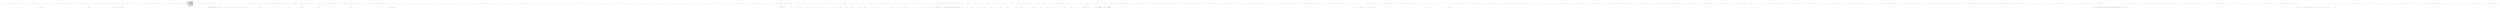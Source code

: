 digraph  {
m12_0 [cluster="QuantConnect.Tests.Brokerages.StopMarketOrderTestParameters.StopMarketOrderTestParameters(QuantConnect.Symbol, decimal, decimal)", file="LeanData.cs", label="Entry QuantConnect.Tests.Brokerages.StopMarketOrderTestParameters.StopMarketOrderTestParameters(QuantConnect.Symbol, decimal, decimal)", span="26-26"];
m12_1 [cluster="QuantConnect.Tests.Brokerages.StopMarketOrderTestParameters.StopMarketOrderTestParameters(QuantConnect.Symbol, decimal, decimal)", file="LeanData.cs", label="_highLimit = highLimit", span="29-29"];
m12_2 [cluster="QuantConnect.Tests.Brokerages.StopMarketOrderTestParameters.StopMarketOrderTestParameters(QuantConnect.Symbol, decimal, decimal)", file="LeanData.cs", label="_lowLimit = lowLimit", span="30-30"];
m12_3 [cluster="QuantConnect.Tests.Brokerages.StopMarketOrderTestParameters.StopMarketOrderTestParameters(QuantConnect.Symbol, decimal, decimal)", file="LeanData.cs", label="Exit QuantConnect.Tests.Brokerages.StopMarketOrderTestParameters.StopMarketOrderTestParameters(QuantConnect.Symbol, decimal, decimal)", span="26-26"];
m12_8 [cluster="System.Math.Abs(decimal)", file="LeanData.cs", label="Entry System.Math.Abs(decimal)", span="0-0"];
m12_12 [cluster="QuantConnect.Tests.Brokerages.StopMarketOrderTestParameters.ModifyOrderToFill(QuantConnect.Interfaces.IBrokerage, QuantConnect.Orders.Order, decimal)", file="LeanData.cs", label="Entry QuantConnect.Tests.Brokerages.StopMarketOrderTestParameters.ModifyOrderToFill(QuantConnect.Interfaces.IBrokerage, QuantConnect.Orders.Order, decimal)", span="43-43"];
m12_13 [cluster="QuantConnect.Tests.Brokerages.StopMarketOrderTestParameters.ModifyOrderToFill(QuantConnect.Interfaces.IBrokerage, QuantConnect.Orders.Order, decimal)", file="LeanData.cs", label="var stop = (StopMarketOrder)order", span="45-45"];
m12_15 [cluster="QuantConnect.Tests.Brokerages.StopMarketOrderTestParameters.ModifyOrderToFill(QuantConnect.Interfaces.IBrokerage, QuantConnect.Orders.Order, decimal)", file="LeanData.cs", label="order.Quantity > 0", span="47-47"];
m12_16 [cluster="QuantConnect.Tests.Brokerages.StopMarketOrderTestParameters.ModifyOrderToFill(QuantConnect.Interfaces.IBrokerage, QuantConnect.Orders.Order, decimal)", file="LeanData.cs", label="stop.StopPrice = Math.Min(stop.StopPrice, Math.Max(stop.StopPrice / 2, lastMarketPrice))", span="50-50"];
m12_17 [cluster="QuantConnect.Tests.Brokerages.StopMarketOrderTestParameters.ModifyOrderToFill(QuantConnect.Interfaces.IBrokerage, QuantConnect.Orders.Order, decimal)", file="LeanData.cs", label="stop.StopPrice = Math.Max(stop.StopPrice, Math.Min(stop.StopPrice * 2, lastMarketPrice))", span="55-55"];
m12_14 [cluster="QuantConnect.Tests.Brokerages.StopMarketOrderTestParameters.ModifyOrderToFill(QuantConnect.Interfaces.IBrokerage, QuantConnect.Orders.Order, decimal)", file="LeanData.cs", label="var previousStop = stop.StopPrice", span="46-46"];
m12_18 [cluster="QuantConnect.Tests.Brokerages.StopMarketOrderTestParameters.ModifyOrderToFill(QuantConnect.Interfaces.IBrokerage, QuantConnect.Orders.Order, decimal)", file="LeanData.cs", label="return stop.StopPrice != previousStop;", span="57-57"];
m12_19 [cluster="QuantConnect.Tests.Brokerages.StopMarketOrderTestParameters.ModifyOrderToFill(QuantConnect.Interfaces.IBrokerage, QuantConnect.Orders.Order, decimal)", file="LeanData.cs", label="Exit QuantConnect.Tests.Brokerages.StopMarketOrderTestParameters.ModifyOrderToFill(QuantConnect.Interfaces.IBrokerage, QuantConnect.Orders.Order, decimal)", span="43-43"];
m12_20 [cluster="System.Math.Max(decimal, decimal)", file="LeanData.cs", label="Entry System.Math.Max(decimal, decimal)", span="0-0"];
m12_9 [cluster="QuantConnect.Tests.Brokerages.StopMarketOrderTestParameters.CreateLongOrder(decimal)", file="LeanData.cs", label="Entry QuantConnect.Tests.Brokerages.StopMarketOrderTestParameters.CreateLongOrder(decimal)", span="38-38"];
m12_10 [cluster="QuantConnect.Tests.Brokerages.StopMarketOrderTestParameters.CreateLongOrder(decimal)", file="LeanData.cs", label="return new StopMarketOrder(Symbol, Math.Abs(quantity), _highLimit, DateTime.Now);", span="40-40"];
m12_11 [cluster="QuantConnect.Tests.Brokerages.StopMarketOrderTestParameters.CreateLongOrder(decimal)", file="LeanData.cs", label="Exit QuantConnect.Tests.Brokerages.StopMarketOrderTestParameters.CreateLongOrder(decimal)", span="38-38"];
m12_4 [cluster="QuantConnect.Tests.Brokerages.StopMarketOrderTestParameters.CreateShortOrder(decimal)", file="LeanData.cs", label="Entry QuantConnect.Tests.Brokerages.StopMarketOrderTestParameters.CreateShortOrder(decimal)", span="33-33"];
m12_5 [cluster="QuantConnect.Tests.Brokerages.StopMarketOrderTestParameters.CreateShortOrder(decimal)", file="LeanData.cs", label="return new StopMarketOrder(Symbol, -Math.Abs(quantity), _lowLimit, DateTime.Now);", span="35-35"];
m12_6 [cluster="QuantConnect.Tests.Brokerages.StopMarketOrderTestParameters.CreateShortOrder(decimal)", file="LeanData.cs", label="Exit QuantConnect.Tests.Brokerages.StopMarketOrderTestParameters.CreateShortOrder(decimal)", span="33-33"];
m12_21 [cluster="System.Math.Min(decimal, decimal)", file="LeanData.cs", label="Entry System.Math.Min(decimal, decimal)", span="0-0"];
m12_7 [cluster="QuantConnect.Orders.StopMarketOrder.StopMarketOrder(QuantConnect.Symbol, decimal, decimal, System.DateTime, string, QuantConnect.Interfaces.IOrderProperties)", file="LeanData.cs", label="Entry QuantConnect.Orders.StopMarketOrder.StopMarketOrder(QuantConnect.Symbol, decimal, decimal, System.DateTime, string, QuantConnect.Interfaces.IOrderProperties)", span="55-55"];
m12_22 [file="LeanData.cs", label="QuantConnect.Tests.Brokerages.StopMarketOrderTestParameters", span=""];
m14_147 [cluster="QuantConnect.Data.SubscriptionDataConfig.SubscriptionDataConfig(System.Type, QuantConnect.Symbol, QuantConnect.Resolution, DateTimeZone, DateTimeZone, bool, bool, bool, bool, QuantConnect.TickType?)", file="LeanDataTests.cs", label="Entry QuantConnect.Data.SubscriptionDataConfig.SubscriptionDataConfig(System.Type, QuantConnect.Symbol, QuantConnect.Resolution, DateTimeZone, DateTimeZone, bool, bool, bool, bool, QuantConnect.TickType?)", span="151-151"];
m14_20 [cluster="QuantConnect.Util.LeanData.GenerateZipFilePath(string, QuantConnect.Symbol, System.DateTime, QuantConnect.Resolution, QuantConnect.TickType)", file="LeanDataTests.cs", label="Entry QuantConnect.Util.LeanData.GenerateZipFilePath(string, QuantConnect.Symbol, System.DateTime, QuantConnect.Resolution, QuantConnect.TickType)", span="143-143"];
m14_25 [cluster="QuantConnect.Util.LeanData.GenerateLine(QuantConnect.Data.IBaseData, QuantConnect.SecurityType, QuantConnect.Resolution)", file="LeanDataTests.cs", label="Entry QuantConnect.Util.LeanData.GenerateLine(QuantConnect.Data.IBaseData, QuantConnect.SecurityType, QuantConnect.Resolution)", span="31-31"];
m14_106 [cluster="QuantConnect.Data.Market.QuoteBar.QuoteBar(System.DateTime, QuantConnect.Symbol, QuantConnect.Data.Market.IBar, long, QuantConnect.Data.Market.IBar, long, System.TimeSpan?)", file="LeanDataTests.cs", label="Entry QuantConnect.Data.Market.QuoteBar.QuoteBar(System.DateTime, QuantConnect.Symbol, QuantConnect.Data.Market.IBar, long, QuantConnect.Data.Market.IBar, long, System.TimeSpan?)", span="180-180"];
m14_11 [cluster="QuantConnect.Tests.Common.Util.LeanDataTests.GenerateRelativeZipFilePath(QuantConnect.Tests.Common.Util.LeanDataTests.LeanDataTestParameters)", file="LeanDataTests.cs", label="Entry QuantConnect.Tests.Common.Util.LeanDataTests.GenerateRelativeZipFilePath(QuantConnect.Tests.Common.Util.LeanDataTests.LeanDataTestParameters)", span="44-44"];
m14_12 [cluster="QuantConnect.Tests.Common.Util.LeanDataTests.GenerateRelativeZipFilePath(QuantConnect.Tests.Common.Util.LeanDataTests.LeanDataTestParameters)", file="LeanDataTests.cs", label="var relativePath = LeanData.GenerateRelativeZipFilePath(parameters.Symbol, parameters.Date, parameters.Resolution, parameters.TickType)", span="46-46"];
m14_13 [cluster="QuantConnect.Tests.Common.Util.LeanDataTests.GenerateRelativeZipFilePath(QuantConnect.Tests.Common.Util.LeanDataTests.LeanDataTestParameters)", file="LeanDataTests.cs", label="Assert.AreEqual(parameters.ExpectedRelativeZipFilePath, relativePath)", span="47-47"];
m14_14 [cluster="QuantConnect.Tests.Common.Util.LeanDataTests.GenerateRelativeZipFilePath(QuantConnect.Tests.Common.Util.LeanDataTests.LeanDataTestParameters)", file="LeanDataTests.cs", label="Exit QuantConnect.Tests.Common.Util.LeanDataTests.GenerateRelativeZipFilePath(QuantConnect.Tests.Common.Util.LeanDataTests.LeanDataTestParameters)", span="44-44"];
m14_61 [cluster="Unk.IsInstanceOf", file="LeanDataTests.cs", label="Entry Unk.IsInstanceOf", span=""];
m14_87 [cluster="System.Collections.Generic.List<T>.List()", file="LeanDataTests.cs", label="Entry System.Collections.Generic.List<T>.List()", span="0-0"];
m14_58 [cluster="object.GetType()", file="LeanDataTests.cs", label="Entry object.GetType()", span="0-0"];
m14_90 [cluster="Unk.ToArray", file="LeanDataTests.cs", label="Entry Unk.ToArray", span=""];
m14_59 [cluster="System.Activator.CreateInstance(System.Type)", file="LeanDataTests.cs", label="Entry System.Activator.CreateInstance(System.Type)", span="0-0"];
m14_4 [cluster="QuantConnect.Util.LeanData.GenerateZipFileName(QuantConnect.Symbol, System.DateTime, QuantConnect.Resolution, QuantConnect.TickType)", file="LeanDataTests.cs", label="Entry QuantConnect.Util.LeanData.GenerateZipFileName(QuantConnect.Symbol, System.DateTime, QuantConnect.Resolution, QuantConnect.TickType)", span="289-289"];
m14_101 [cluster="QuantConnect.Tests.Common.Util.LeanDataTests.LeanDataLineTestParameters.LeanDataLineTestParameters(QuantConnect.Data.BaseData, QuantConnect.SecurityType, QuantConnect.Resolution, string)", file="LeanDataTests.cs", label="Entry QuantConnect.Tests.Common.Util.LeanDataTests.LeanDataLineTestParameters.LeanDataLineTestParameters(QuantConnect.Data.BaseData, QuantConnect.SecurityType, QuantConnect.Resolution, string)", span="261-261"];
m14_125 [cluster="QuantConnect.Tests.Common.Util.LeanDataTests.LeanDataLineTestParameters.LeanDataLineTestParameters(QuantConnect.Data.BaseData, QuantConnect.SecurityType, QuantConnect.Resolution, string)", file="LeanDataTests.cs", label="Data = data", span="263-263"];
m14_126 [cluster="QuantConnect.Tests.Common.Util.LeanDataTests.LeanDataLineTestParameters.LeanDataLineTestParameters(QuantConnect.Data.BaseData, QuantConnect.SecurityType, QuantConnect.Resolution, string)", file="LeanDataTests.cs", label="SecurityType = securityType", span="264-264"];
m14_127 [cluster="QuantConnect.Tests.Common.Util.LeanDataTests.LeanDataLineTestParameters.LeanDataLineTestParameters(QuantConnect.Data.BaseData, QuantConnect.SecurityType, QuantConnect.Resolution, string)", file="LeanDataTests.cs", label="Resolution = resolution", span="265-265"];
m14_128 [cluster="QuantConnect.Tests.Common.Util.LeanDataTests.LeanDataLineTestParameters.LeanDataLineTestParameters(QuantConnect.Data.BaseData, QuantConnect.SecurityType, QuantConnect.Resolution, string)", file="LeanDataTests.cs", label="ExpectedLine = expectedLine", span="266-266"];
m14_129 [cluster="QuantConnect.Tests.Common.Util.LeanDataTests.LeanDataLineTestParameters.LeanDataLineTestParameters(QuantConnect.Data.BaseData, QuantConnect.SecurityType, QuantConnect.Resolution, string)", file="LeanDataTests.cs", label="data is Tick", span="267-267"];
m14_130 [cluster="QuantConnect.Tests.Common.Util.LeanDataTests.LeanDataLineTestParameters.LeanDataLineTestParameters(QuantConnect.Data.BaseData, QuantConnect.SecurityType, QuantConnect.Resolution, string)", file="LeanDataTests.cs", label="var tick = (Tick) data", span="269-269"];
m14_132 [cluster="QuantConnect.Tests.Common.Util.LeanDataTests.LeanDataLineTestParameters.LeanDataLineTestParameters(QuantConnect.Data.BaseData, QuantConnect.SecurityType, QuantConnect.Resolution, string)", file="LeanDataTests.cs", label="data is TradeBar", span="272-272"];
m14_134 [cluster="QuantConnect.Tests.Common.Util.LeanDataTests.LeanDataLineTestParameters.LeanDataLineTestParameters(QuantConnect.Data.BaseData, QuantConnect.SecurityType, QuantConnect.Resolution, string)", file="LeanDataTests.cs", label="data is QuoteBar", span="276-276"];
m14_137 [cluster="QuantConnect.Tests.Common.Util.LeanDataTests.LeanDataLineTestParameters.LeanDataLineTestParameters(QuantConnect.Data.BaseData, QuantConnect.SecurityType, QuantConnect.Resolution, string)", file="LeanDataTests.cs", label="data.Symbol.ID.SecurityType == SecurityType.Forex || data.Symbol.ID.SecurityType == SecurityType.Cfd", span="286-286"];
m14_140 [cluster="QuantConnect.Tests.Common.Util.LeanDataTests.LeanDataLineTestParameters.LeanDataLineTestParameters(QuantConnect.Data.BaseData, QuantConnect.SecurityType, QuantConnect.Resolution, string)", file="LeanDataTests.cs", label="Name = SecurityType + ''_'' + data.GetType().Name", span="293-293"];
m14_141 [cluster="QuantConnect.Tests.Common.Util.LeanDataTests.LeanDataLineTestParameters.LeanDataLineTestParameters(QuantConnect.Data.BaseData, QuantConnect.SecurityType, QuantConnect.Resolution, string)", file="LeanDataTests.cs", label="data.GetType() != typeof (Tick) || Resolution != Resolution.Tick", span="295-295"];
m14_143 [cluster="QuantConnect.Tests.Common.Util.LeanDataTests.LeanDataLineTestParameters.LeanDataLineTestParameters(QuantConnect.Data.BaseData, QuantConnect.SecurityType, QuantConnect.Resolution, string)", file="LeanDataTests.cs", label="data is Tick", span="300-300"];
m14_144 [cluster="QuantConnect.Tests.Common.Util.LeanDataTests.LeanDataLineTestParameters.LeanDataLineTestParameters(QuantConnect.Data.BaseData, QuantConnect.SecurityType, QuantConnect.Resolution, string)", file="LeanDataTests.cs", label="Name += ''_'' + ((Tick) data).TickType", span="302-302"];
m14_131 [cluster="QuantConnect.Tests.Common.Util.LeanDataTests.LeanDataLineTestParameters.LeanDataLineTestParameters(QuantConnect.Data.BaseData, QuantConnect.SecurityType, QuantConnect.Resolution, string)", file="LeanDataTests.cs", label="TickType = tick.TickType", span="270-270"];
m14_133 [cluster="QuantConnect.Tests.Common.Util.LeanDataTests.LeanDataLineTestParameters.LeanDataLineTestParameters(QuantConnect.Data.BaseData, QuantConnect.SecurityType, QuantConnect.Resolution, string)", file="LeanDataTests.cs", label="TickType = TickType.Trade", span="274-274"];
m14_135 [cluster="QuantConnect.Tests.Common.Util.LeanDataTests.LeanDataLineTestParameters.LeanDataLineTestParameters(QuantConnect.Data.BaseData, QuantConnect.SecurityType, QuantConnect.Resolution, string)", file="LeanDataTests.cs", label="TickType = TickType.Quote", span="278-278"];
m14_136 [cluster="QuantConnect.Tests.Common.Util.LeanDataTests.LeanDataLineTestParameters.LeanDataLineTestParameters(QuantConnect.Data.BaseData, QuantConnect.SecurityType, QuantConnect.Resolution, string)", file="LeanDataTests.cs", label="throw new NotImplementedException();", span="282-282"];
m14_138 [cluster="QuantConnect.Tests.Common.Util.LeanDataTests.LeanDataLineTestParameters.LeanDataLineTestParameters(QuantConnect.Data.BaseData, QuantConnect.SecurityType, QuantConnect.Resolution, string)", file="LeanDataTests.cs", label="TickType = TickType.Quote", span="288-288"];
m14_139 [cluster="QuantConnect.Tests.Common.Util.LeanDataTests.LeanDataLineTestParameters.LeanDataLineTestParameters(QuantConnect.Data.BaseData, QuantConnect.SecurityType, QuantConnect.Resolution, string)", file="LeanDataTests.cs", label="Config = new SubscriptionDataConfig(Data.GetType(), Data.Symbol, Resolution, TimeZones.Utc, TimeZones.Utc, false, true, false, false, TickType)", span="291-291"];
m14_142 [cluster="QuantConnect.Tests.Common.Util.LeanDataTests.LeanDataLineTestParameters.LeanDataLineTestParameters(QuantConnect.Data.BaseData, QuantConnect.SecurityType, QuantConnect.Resolution, string)", file="LeanDataTests.cs", label="Name += ''_'' + Resolution", span="297-297"];
m14_145 [cluster="QuantConnect.Tests.Common.Util.LeanDataTests.LeanDataLineTestParameters.LeanDataLineTestParameters(QuantConnect.Data.BaseData, QuantConnect.SecurityType, QuantConnect.Resolution, string)", file="LeanDataTests.cs", label="Exit QuantConnect.Tests.Common.Util.LeanDataTests.LeanDataLineTestParameters.LeanDataLineTestParameters(QuantConnect.Data.BaseData, QuantConnect.SecurityType, QuantConnect.Resolution, string)", span="261-261"];
m14_117 [cluster="QuantConnect.Tests.Common.Util.LeanDataTests.LeanDataTestParameters.LeanDataTestParameters(QuantConnect.Symbol, System.DateTime, QuantConnect.Resolution, QuantConnect.TickType, string, string, string)", file="LeanDataTests.cs", label="ExpectedZipEntryName = expectedZipEntryName", span="243-243"];
m14_88 [cluster="QuantConnect.Tests.Common.Util.LeanDataTests.LeanDataTestParameters.LeanDataTestParameters(QuantConnect.Symbol, System.DateTime, QuantConnect.Resolution, QuantConnect.TickType, string, string, string)", file="LeanDataTests.cs", label="Entry QuantConnect.Tests.Common.Util.LeanDataTests.LeanDataTestParameters.LeanDataTestParameters(QuantConnect.Symbol, System.DateTime, QuantConnect.Resolution, QuantConnect.TickType, string, string, string)", span="236-236"];
m14_112 [cluster="QuantConnect.Tests.Common.Util.LeanDataTests.LeanDataTestParameters.LeanDataTestParameters(QuantConnect.Symbol, System.DateTime, QuantConnect.Resolution, QuantConnect.TickType, string, string, string)", file="LeanDataTests.cs", label="Symbol = symbol", span="238-238"];
m14_113 [cluster="QuantConnect.Tests.Common.Util.LeanDataTests.LeanDataTestParameters.LeanDataTestParameters(QuantConnect.Symbol, System.DateTime, QuantConnect.Resolution, QuantConnect.TickType, string, string, string)", file="LeanDataTests.cs", label="Date = date", span="239-239"];
m14_114 [cluster="QuantConnect.Tests.Common.Util.LeanDataTests.LeanDataTestParameters.LeanDataTestParameters(QuantConnect.Symbol, System.DateTime, QuantConnect.Resolution, QuantConnect.TickType, string, string, string)", file="LeanDataTests.cs", label="Resolution = resolution", span="240-240"];
m14_115 [cluster="QuantConnect.Tests.Common.Util.LeanDataTests.LeanDataTestParameters.LeanDataTestParameters(QuantConnect.Symbol, System.DateTime, QuantConnect.Resolution, QuantConnect.TickType, string, string, string)", file="LeanDataTests.cs", label="TickType = tickType", span="241-241"];
m14_116 [cluster="QuantConnect.Tests.Common.Util.LeanDataTests.LeanDataTestParameters.LeanDataTestParameters(QuantConnect.Symbol, System.DateTime, QuantConnect.Resolution, QuantConnect.TickType, string, string, string)", file="LeanDataTests.cs", label="ExpectedZipFileName = expectedZipFileName", span="242-242"];
m14_118 [cluster="QuantConnect.Tests.Common.Util.LeanDataTests.LeanDataTestParameters.LeanDataTestParameters(QuantConnect.Symbol, System.DateTime, QuantConnect.Resolution, QuantConnect.TickType, string, string, string)", file="LeanDataTests.cs", label="ExpectedRelativeZipFilePath = Path.Combine(expectedRelativeZipFileDirectory, expectedZipFileName).Replace(''/'', Path.DirectorySeparatorChar.ToString())", span="244-244"];
m14_120 [cluster="QuantConnect.Tests.Common.Util.LeanDataTests.LeanDataTestParameters.LeanDataTestParameters(QuantConnect.Symbol, System.DateTime, QuantConnect.Resolution, QuantConnect.TickType, string, string, string)", file="LeanDataTests.cs", label="Name = SecurityType + ''_'' + resolution", span="247-247"];
m14_119 [cluster="QuantConnect.Tests.Common.Util.LeanDataTests.LeanDataTestParameters.LeanDataTestParameters(QuantConnect.Symbol, System.DateTime, QuantConnect.Resolution, QuantConnect.TickType, string, string, string)", file="LeanDataTests.cs", label="ExpectedZipFilePath = Path.Combine(Constants.DataFolder, ExpectedRelativeZipFilePath)", span="245-245"];
m14_121 [cluster="QuantConnect.Tests.Common.Util.LeanDataTests.LeanDataTestParameters.LeanDataTestParameters(QuantConnect.Symbol, System.DateTime, QuantConnect.Resolution, QuantConnect.TickType, string, string, string)", file="LeanDataTests.cs", label="Exit QuantConnect.Tests.Common.Util.LeanDataTests.LeanDataTestParameters.LeanDataTestParameters(QuantConnect.Symbol, System.DateTime, QuantConnect.Resolution, QuantConnect.TickType, string, string, string)", span="236-236"];
m14_109 [cluster="lambda expression", file="LeanDataTests.cs", label="Entry lambda expression", span="220-220"];
m14_91 [cluster="lambda expression", file="LeanDataTests.cs", label="Entry lambda expression", span="171-171"];
m14_92 [cluster="lambda expression", file="LeanDataTests.cs", label="new TestCaseData(x).SetName(x.Name)", span="171-171"];
m14_93 [cluster="lambda expression", file="LeanDataTests.cs", label="Exit lambda expression", span="171-171"];
m14_110 [cluster="lambda expression", file="LeanDataTests.cs", label="new TestCaseData(x).SetName(x.Name)", span="220-220"];
m14_111 [cluster="lambda expression", file="LeanDataTests.cs", label="Exit lambda expression", span="220-220"];
m14_108 [cluster="QuantConnect.Data.Market.Tick.Tick(System.DateTime, QuantConnect.Symbol, decimal, decimal, decimal)", file="LeanDataTests.cs", label="Entry QuantConnect.Data.Market.Tick.Tick(System.DateTime, QuantConnect.Symbol, decimal, decimal, decimal)", span="163-163"];
m14_107 [cluster="QuantConnect.Data.Market.Bar.Bar(decimal, decimal, decimal, decimal)", file="LeanDataTests.cs", label="Entry QuantConnect.Data.Market.Bar.Bar(decimal, decimal, decimal, decimal)", span="58-58"];
m14_123 [cluster="char.ToString()", file="LeanDataTests.cs", label="Entry char.ToString()", span="0-0"];
m14_104 [cluster="System.TimeSpan.FromMinutes(double)", file="LeanDataTests.cs", label="Entry System.TimeSpan.FromMinutes(double)", span="0-0"];
m14_26 [cluster="QuantConnect.Tests.Common.Util.LeanDataTests.ParsesGeneratedLines(QuantConnect.Tests.Common.Util.LeanDataTests.LeanDataLineTestParameters)", file="LeanDataTests.cs", label="Entry QuantConnect.Tests.Common.Util.LeanDataTests.ParsesGeneratedLines(QuantConnect.Tests.Common.Util.LeanDataTests.LeanDataLineTestParameters)", span="65-65"];
m14_27 [cluster="QuantConnect.Tests.Common.Util.LeanDataTests.ParsesGeneratedLines(QuantConnect.Tests.Common.Util.LeanDataTests.LeanDataLineTestParameters)", file="LeanDataTests.cs", label="var factory = (BaseData) Activator.CreateInstance(parameters.Data.GetType())", span="68-68"];
m14_28 [cluster="QuantConnect.Tests.Common.Util.LeanDataTests.ParsesGeneratedLines(QuantConnect.Tests.Common.Util.LeanDataTests.LeanDataLineTestParameters)", file="LeanDataTests.cs", label="var parsed = factory.Reader(parameters.Config, parameters.ExpectedLine, parameters.Data.Time.Date, false)", span="69-69"];
m14_29 [cluster="QuantConnect.Tests.Common.Util.LeanDataTests.ParsesGeneratedLines(QuantConnect.Tests.Common.Util.LeanDataTests.LeanDataLineTestParameters)", file="LeanDataTests.cs", label="Assert.IsInstanceOf(parameters.Config.Type, parsed)", span="71-71"];
m14_30 [cluster="QuantConnect.Tests.Common.Util.LeanDataTests.ParsesGeneratedLines(QuantConnect.Tests.Common.Util.LeanDataTests.LeanDataLineTestParameters)", file="LeanDataTests.cs", label="Assert.AreEqual(parameters.Data.Time, parsed.Time)", span="72-72"];
m14_31 [cluster="QuantConnect.Tests.Common.Util.LeanDataTests.ParsesGeneratedLines(QuantConnect.Tests.Common.Util.LeanDataTests.LeanDataLineTestParameters)", file="LeanDataTests.cs", label="Assert.AreEqual(parameters.Data.EndTime, parsed.EndTime)", span="73-73"];
m14_32 [cluster="QuantConnect.Tests.Common.Util.LeanDataTests.ParsesGeneratedLines(QuantConnect.Tests.Common.Util.LeanDataTests.LeanDataLineTestParameters)", file="LeanDataTests.cs", label="Assert.AreEqual(parameters.Data.Symbol, parsed.Symbol)", span="74-74"];
m14_33 [cluster="QuantConnect.Tests.Common.Util.LeanDataTests.ParsesGeneratedLines(QuantConnect.Tests.Common.Util.LeanDataTests.LeanDataLineTestParameters)", file="LeanDataTests.cs", label="Assert.AreEqual(parameters.Data.Value, parsed.Value)", span="75-75"];
m14_35 [cluster="QuantConnect.Tests.Common.Util.LeanDataTests.ParsesGeneratedLines(QuantConnect.Tests.Common.Util.LeanDataTests.LeanDataLineTestParameters)", file="LeanDataTests.cs", label="var expected = (Tick) parameters.Data", span="78-78"];
m14_46 [cluster="QuantConnect.Tests.Common.Util.LeanDataTests.ParsesGeneratedLines(QuantConnect.Tests.Common.Util.LeanDataTests.LeanDataLineTestParameters)", file="LeanDataTests.cs", label="var expected = (TradeBar) parameters.Data", span="91-91"];
m14_51 [cluster="QuantConnect.Tests.Common.Util.LeanDataTests.ParsesGeneratedLines(QuantConnect.Tests.Common.Util.LeanDataTests.LeanDataLineTestParameters)", file="LeanDataTests.cs", label="var expected = (QuoteBar) parameters.Data", span="98-98"];
m14_34 [cluster="QuantConnect.Tests.Common.Util.LeanDataTests.ParsesGeneratedLines(QuantConnect.Tests.Common.Util.LeanDataTests.LeanDataLineTestParameters)", file="LeanDataTests.cs", label="parsed is Tick", span="76-76"];
m14_36 [cluster="QuantConnect.Tests.Common.Util.LeanDataTests.ParsesGeneratedLines(QuantConnect.Tests.Common.Util.LeanDataTests.LeanDataLineTestParameters)", file="LeanDataTests.cs", label="var actual = (Tick) parsed", span="79-79"];
m14_45 [cluster="QuantConnect.Tests.Common.Util.LeanDataTests.ParsesGeneratedLines(QuantConnect.Tests.Common.Util.LeanDataTests.LeanDataLineTestParameters)", file="LeanDataTests.cs", label="parsed is TradeBar", span="89-89"];
m14_47 [cluster="QuantConnect.Tests.Common.Util.LeanDataTests.ParsesGeneratedLines(QuantConnect.Tests.Common.Util.LeanDataTests.LeanDataLineTestParameters)", file="LeanDataTests.cs", label="var actual = (TradeBar) parsed", span="92-92"];
m14_50 [cluster="QuantConnect.Tests.Common.Util.LeanDataTests.ParsesGeneratedLines(QuantConnect.Tests.Common.Util.LeanDataTests.LeanDataLineTestParameters)", file="LeanDataTests.cs", label="parsed is QuoteBar", span="96-96"];
m14_52 [cluster="QuantConnect.Tests.Common.Util.LeanDataTests.ParsesGeneratedLines(QuantConnect.Tests.Common.Util.LeanDataTests.LeanDataLineTestParameters)", file="LeanDataTests.cs", label="var actual = (QuoteBar) parsed", span="99-99"];
m14_37 [cluster="QuantConnect.Tests.Common.Util.LeanDataTests.ParsesGeneratedLines(QuantConnect.Tests.Common.Util.LeanDataTests.LeanDataLineTestParameters)", file="LeanDataTests.cs", label="Assert.AreEqual(expected.Quantity, actual.Quantity)", span="80-80"];
m14_38 [cluster="QuantConnect.Tests.Common.Util.LeanDataTests.ParsesGeneratedLines(QuantConnect.Tests.Common.Util.LeanDataTests.LeanDataLineTestParameters)", file="LeanDataTests.cs", label="Assert.AreEqual(expected.BidPrice, actual.BidPrice)", span="81-81"];
m14_39 [cluster="QuantConnect.Tests.Common.Util.LeanDataTests.ParsesGeneratedLines(QuantConnect.Tests.Common.Util.LeanDataTests.LeanDataLineTestParameters)", file="LeanDataTests.cs", label="Assert.AreEqual(expected.AskPrice, actual.AskPrice)", span="82-82"];
m14_40 [cluster="QuantConnect.Tests.Common.Util.LeanDataTests.ParsesGeneratedLines(QuantConnect.Tests.Common.Util.LeanDataTests.LeanDataLineTestParameters)", file="LeanDataTests.cs", label="Assert.AreEqual(expected.BidSize, actual.BidSize)", span="83-83"];
m14_41 [cluster="QuantConnect.Tests.Common.Util.LeanDataTests.ParsesGeneratedLines(QuantConnect.Tests.Common.Util.LeanDataTests.LeanDataLineTestParameters)", file="LeanDataTests.cs", label="Assert.AreEqual(expected.AskSize, actual.AskSize)", span="84-84"];
m14_42 [cluster="QuantConnect.Tests.Common.Util.LeanDataTests.ParsesGeneratedLines(QuantConnect.Tests.Common.Util.LeanDataTests.LeanDataLineTestParameters)", file="LeanDataTests.cs", label="Assert.AreEqual(expected.Exchange, actual.Exchange)", span="85-85"];
m14_43 [cluster="QuantConnect.Tests.Common.Util.LeanDataTests.ParsesGeneratedLines(QuantConnect.Tests.Common.Util.LeanDataTests.LeanDataLineTestParameters)", file="LeanDataTests.cs", label="Assert.AreEqual(expected.SaleCondition, actual.SaleCondition)", span="86-86"];
m14_44 [cluster="QuantConnect.Tests.Common.Util.LeanDataTests.ParsesGeneratedLines(QuantConnect.Tests.Common.Util.LeanDataTests.LeanDataLineTestParameters)", file="LeanDataTests.cs", label="Assert.AreEqual(expected.Suspicious, actual.Suspicious)", span="87-87"];
m14_48 [cluster="QuantConnect.Tests.Common.Util.LeanDataTests.ParsesGeneratedLines(QuantConnect.Tests.Common.Util.LeanDataTests.LeanDataLineTestParameters)", file="LeanDataTests.cs", label="AssertBarsAreEqual(expected, actual)", span="93-93"];
m14_49 [cluster="QuantConnect.Tests.Common.Util.LeanDataTests.ParsesGeneratedLines(QuantConnect.Tests.Common.Util.LeanDataTests.LeanDataLineTestParameters)", file="LeanDataTests.cs", label="Assert.AreEqual(expected.Volume, actual.Volume)", span="94-94"];
m14_53 [cluster="QuantConnect.Tests.Common.Util.LeanDataTests.ParsesGeneratedLines(QuantConnect.Tests.Common.Util.LeanDataTests.LeanDataLineTestParameters)", file="LeanDataTests.cs", label="AssertBarsAreEqual(expected.Bid, actual.Bid)", span="100-100"];
m14_54 [cluster="QuantConnect.Tests.Common.Util.LeanDataTests.ParsesGeneratedLines(QuantConnect.Tests.Common.Util.LeanDataTests.LeanDataLineTestParameters)", file="LeanDataTests.cs", label="AssertBarsAreEqual(expected.Ask, actual.Ask)", span="101-101"];
m14_55 [cluster="QuantConnect.Tests.Common.Util.LeanDataTests.ParsesGeneratedLines(QuantConnect.Tests.Common.Util.LeanDataTests.LeanDataLineTestParameters)", file="LeanDataTests.cs", label="Assert.AreEqual(expected.LastBidSize, actual.LastBidSize)", span="102-102"];
m14_56 [cluster="QuantConnect.Tests.Common.Util.LeanDataTests.ParsesGeneratedLines(QuantConnect.Tests.Common.Util.LeanDataTests.LeanDataLineTestParameters)", file="LeanDataTests.cs", label="Assert.AreEqual(expected.LastAskSize, actual.LastAskSize)", span="103-103"];
m14_57 [cluster="QuantConnect.Tests.Common.Util.LeanDataTests.ParsesGeneratedLines(QuantConnect.Tests.Common.Util.LeanDataTests.LeanDataLineTestParameters)", file="LeanDataTests.cs", label="Exit QuantConnect.Tests.Common.Util.LeanDataTests.ParsesGeneratedLines(QuantConnect.Tests.Common.Util.LeanDataTests.LeanDataLineTestParameters)", span="65-65"];
m14_86 [cluster="System.DateTime.DateTime(int, int, int)", file="LeanDataTests.cs", label="Entry System.DateTime.DateTime(int, int, int)", span="0-0"];
m14_146 [cluster="System.NotImplementedException.NotImplementedException()", file="LeanDataTests.cs", label="Entry System.NotImplementedException.NotImplementedException()", span="0-0"];
m14_94 [cluster="TestCaseData.cstr", file="LeanDataTests.cs", label="Entry TestCaseData.cstr", span=""];
m14_21 [cluster="QuantConnect.Tests.Common.Util.LeanDataTests.GenerateLine(QuantConnect.Tests.Common.Util.LeanDataTests.LeanDataLineTestParameters)", file="LeanDataTests.cs", label="Entry QuantConnect.Tests.Common.Util.LeanDataTests.GenerateLine(QuantConnect.Tests.Common.Util.LeanDataTests.LeanDataLineTestParameters)", span="58-58"];
m14_22 [cluster="QuantConnect.Tests.Common.Util.LeanDataTests.GenerateLine(QuantConnect.Tests.Common.Util.LeanDataTests.LeanDataLineTestParameters)", file="LeanDataTests.cs", label="var line = LeanData.GenerateLine(parameters.Data, parameters.SecurityType, parameters.Resolution)", span="60-60"];
m14_23 [cluster="QuantConnect.Tests.Common.Util.LeanDataTests.GenerateLine(QuantConnect.Tests.Common.Util.LeanDataTests.LeanDataLineTestParameters)", file="LeanDataTests.cs", label="Assert.AreEqual(parameters.ExpectedLine, line)", span="61-61"];
m14_24 [cluster="QuantConnect.Tests.Common.Util.LeanDataTests.GenerateLine(QuantConnect.Tests.Common.Util.LeanDataTests.LeanDataLineTestParameters)", file="LeanDataTests.cs", label="Exit QuantConnect.Tests.Common.Util.LeanDataTests.GenerateLine(QuantConnect.Tests.Common.Util.LeanDataTests.LeanDataLineTestParameters)", span="58-58"];
m14_63 [cluster="QuantConnect.Tests.Common.Util.LeanDataTests.GetSourceMatchesGenerateZipFilePath(QuantConnect.Tests.Common.Util.LeanDataTests.LeanDataLineTestParameters)", file="LeanDataTests.cs", label="Entry QuantConnect.Tests.Common.Util.LeanDataTests.GetSourceMatchesGenerateZipFilePath(QuantConnect.Tests.Common.Util.LeanDataTests.LeanDataLineTestParameters)", span="108-108"];
m14_64 [cluster="QuantConnect.Tests.Common.Util.LeanDataTests.GetSourceMatchesGenerateZipFilePath(QuantConnect.Tests.Common.Util.LeanDataTests.LeanDataLineTestParameters)", file="LeanDataTests.cs", label="var source = parameters.Data.GetSource(parameters.Config, parameters.Data.Time.Date, false)", span="110-110"];
m14_66 [cluster="QuantConnect.Tests.Common.Util.LeanDataTests.GetSourceMatchesGenerateZipFilePath(QuantConnect.Tests.Common.Util.LeanDataTests.LeanDataLineTestParameters)", file="LeanDataTests.cs", label="var zipFilePath = LeanData.GenerateZipFilePath(Constants.DataFolder, parameters.Data.Symbol, parameters.Data.Time.Date, parameters.Resolution, parameters.TickType)", span="112-112"];
m14_65 [cluster="QuantConnect.Tests.Common.Util.LeanDataTests.GetSourceMatchesGenerateZipFilePath(QuantConnect.Tests.Common.Util.LeanDataTests.LeanDataLineTestParameters)", file="LeanDataTests.cs", label="var normalizedSourcePath = new FileInfo(source.Source).FullName", span="111-111"];
m14_68 [cluster="QuantConnect.Tests.Common.Util.LeanDataTests.GetSourceMatchesGenerateZipFilePath(QuantConnect.Tests.Common.Util.LeanDataTests.LeanDataLineTestParameters)", file="LeanDataTests.cs", label="Assert.AreEqual(normalizeZipFilePath, normalizedSourcePath)", span="114-114"];
m14_67 [cluster="QuantConnect.Tests.Common.Util.LeanDataTests.GetSourceMatchesGenerateZipFilePath(QuantConnect.Tests.Common.Util.LeanDataTests.LeanDataLineTestParameters)", file="LeanDataTests.cs", label="var normalizeZipFilePath = new FileInfo(zipFilePath).FullName", span="113-113"];
m14_69 [cluster="QuantConnect.Tests.Common.Util.LeanDataTests.GetSourceMatchesGenerateZipFilePath(QuantConnect.Tests.Common.Util.LeanDataTests.LeanDataLineTestParameters)", file="LeanDataTests.cs", label="Exit QuantConnect.Tests.Common.Util.LeanDataTests.GetSourceMatchesGenerateZipFilePath(QuantConnect.Tests.Common.Util.LeanDataTests.LeanDataLineTestParameters)", span="108-108"];
m14_0 [cluster="QuantConnect.Tests.Common.Util.LeanDataTests.GenerateZipFileName(QuantConnect.Tests.Common.Util.LeanDataTests.LeanDataTestParameters)", file="LeanDataTests.cs", label="Entry QuantConnect.Tests.Common.Util.LeanDataTests.GenerateZipFileName(QuantConnect.Tests.Common.Util.LeanDataTests.LeanDataTestParameters)", span="30-30"];
m14_1 [cluster="QuantConnect.Tests.Common.Util.LeanDataTests.GenerateZipFileName(QuantConnect.Tests.Common.Util.LeanDataTests.LeanDataTestParameters)", file="LeanDataTests.cs", label="var zip = LeanData.GenerateZipFileName(parameters.Symbol, parameters.Date, parameters.Resolution, parameters.TickType)", span="32-32"];
m14_2 [cluster="QuantConnect.Tests.Common.Util.LeanDataTests.GenerateZipFileName(QuantConnect.Tests.Common.Util.LeanDataTests.LeanDataTestParameters)", file="LeanDataTests.cs", label="Assert.AreEqual(parameters.ExpectedZipFileName, zip)", span="33-33"];
m14_3 [cluster="QuantConnect.Tests.Common.Util.LeanDataTests.GenerateZipFileName(QuantConnect.Tests.Common.Util.LeanDataTests.LeanDataTestParameters)", file="LeanDataTests.cs", label="Exit QuantConnect.Tests.Common.Util.LeanDataTests.GenerateZipFileName(QuantConnect.Tests.Common.Util.LeanDataTests.LeanDataTestParameters)", span="30-30"];
m14_5 [cluster="Unk.AreEqual", file="LeanDataTests.cs", label="Entry Unk.AreEqual", span=""];
m14_105 [cluster="System.TimeSpan.FromDays(double)", file="LeanDataTests.cs", label="Entry System.TimeSpan.FromDays(double)", span="0-0"];
m14_16 [cluster="QuantConnect.Tests.Common.Util.LeanDataTests.GenerateZipFilePath(QuantConnect.Tests.Common.Util.LeanDataTests.LeanDataTestParameters)", file="LeanDataTests.cs", label="Entry QuantConnect.Tests.Common.Util.LeanDataTests.GenerateZipFilePath(QuantConnect.Tests.Common.Util.LeanDataTests.LeanDataTestParameters)", span="51-51"];
m14_17 [cluster="QuantConnect.Tests.Common.Util.LeanDataTests.GenerateZipFilePath(QuantConnect.Tests.Common.Util.LeanDataTests.LeanDataTestParameters)", file="LeanDataTests.cs", label="var path = LeanData.GenerateZipFilePath(Constants.DataFolder, parameters.Symbol, parameters.Date, parameters.Resolution, parameters.TickType)", span="53-53"];
m14_18 [cluster="QuantConnect.Tests.Common.Util.LeanDataTests.GenerateZipFilePath(QuantConnect.Tests.Common.Util.LeanDataTests.LeanDataTestParameters)", file="LeanDataTests.cs", label="Assert.AreEqual(parameters.ExpectedZipFilePath, path)", span="54-54"];
m14_19 [cluster="QuantConnect.Tests.Common.Util.LeanDataTests.GenerateZipFilePath(QuantConnect.Tests.Common.Util.LeanDataTests.LeanDataTestParameters)", file="LeanDataTests.cs", label="Exit QuantConnect.Tests.Common.Util.LeanDataTests.GenerateZipFilePath(QuantConnect.Tests.Common.Util.LeanDataTests.LeanDataTestParameters)", span="51-51"];
m14_81 [cluster="Unk.Fail", file="LeanDataTests.cs", label="Entry Unk.Fail", span=""];
m14_124 [cluster="string.Replace(string, string)", file="LeanDataTests.cs", label="Entry string.Replace(string, string)", span="0-0"];
m14_96 [cluster="QuantConnect.Tests.Common.Util.LeanDataTests.GetLeanDataLineTestParameters()", file="LeanDataTests.cs", label="Entry QuantConnect.Tests.Common.Util.LeanDataTests.GetLeanDataLineTestParameters()", span="174-174"];
m14_97 [cluster="QuantConnect.Tests.Common.Util.LeanDataTests.GetLeanDataLineTestParameters()", file="LeanDataTests.cs", label="var time = new DateTime(2016, 02, 18, 9, 30, 0)", span="176-176"];
m14_98 [cluster="QuantConnect.Tests.Common.Util.LeanDataTests.GetLeanDataLineTestParameters()", file="LeanDataTests.cs", label="return new List<LeanDataLineTestParameters>\r\n            {\r\n                //equity\r\n                new LeanDataLineTestParameters(new Tick {Time = time, Symbol = Symbols.SPY, Value = 1, Quantity = 2, TickType = TickType.Trade, Exchange = ''EX'', SaleCondition = ''SC'', Suspicious = true}, SecurityType.Equity, Resolution.Tick,\r\n                    ''34200000,10000,2,EX,SC,1''),\r\n                new LeanDataLineTestParameters(new TradeBar(time, Symbols.SPY, 1, 2, 3, 4, 5, TimeSpan.FromMinutes(1)), SecurityType.Equity, Resolution.Minute,\r\n                    ''34200000,10000,20000,30000,40000,5''),\r\n                new LeanDataLineTestParameters(new TradeBar(time.Date, Symbols.SPY, 1, 2, 3, 4, 5, TimeSpan.FromDays(1)), SecurityType.Equity, Resolution.Daily,\r\n                    ''20160218 00:00,10000,20000,30000,40000,5''),\r\n\r\n                // options\r\n                new LeanDataLineTestParameters(new QuoteBar(time, Symbols.SPY_P_192_Feb19_2016, null, 0, new Bar(6, 7, 8, 9), 10, TimeSpan.FromMinutes(1)) {Bid = null}, SecurityType.Option, Resolution.Minute,\r\n                    ''34200000,,,,,0,60000,70000,80000,90000,10''),\r\n                new LeanDataLineTestParameters(new QuoteBar(time.Date, Symbols.SPY_P_192_Feb19_2016, new Bar(1, 2, 3, 4), 5, null, 0, TimeSpan.FromDays(1)) {Ask = null}, SecurityType.Option, Resolution.Daily,\r\n                    ''20160218 00:00,10000,20000,30000,40000,5,,,,,0''),\r\n                new LeanDataLineTestParameters(new QuoteBar(time, Symbols.SPY_P_192_Feb19_2016, new Bar(1, 2, 3, 4), 5, new Bar(6, 7, 8, 9), 10, TimeSpan.FromMinutes(1)), SecurityType.Option, Resolution.Minute,\r\n                    ''34200000,10000,20000,30000,40000,5,60000,70000,80000,90000,10''),\r\n                new LeanDataLineTestParameters(new QuoteBar(time.Date, Symbols.SPY_P_192_Feb19_2016, new Bar(1, 2, 3, 4), 5, new Bar(6, 7, 8, 9), 10, TimeSpan.FromDays(1)), SecurityType.Option, Resolution.Daily,\r\n                    ''20160218 00:00,10000,20000,30000,40000,5,60000,70000,80000,90000,10''),\r\n                new LeanDataLineTestParameters(new Tick(time, Symbols.SPY_P_192_Feb19_2016, 0, 1, 3) {Value = 2m, TickType = TickType.Quote, BidSize = 2, AskSize = 4, Exchange = ''EX'', Suspicious = true}, SecurityType.Option, Resolution.Tick,\r\n                    ''34200000,10000,2,30000,4,EX,1''),\r\n                new LeanDataLineTestParameters(new Tick {Time = time, Symbol = Symbols.SPY_P_192_Feb19_2016, Value = 1, Quantity = 2,TickType = TickType.Trade, Exchange = ''EX'', SaleCondition = ''SC'', Suspicious = true}, SecurityType.Option, Resolution.Tick,\r\n                    ''34200000,10000,2,EX,SC,1''),\r\n                new LeanDataLineTestParameters(new TradeBar(time, Symbols.SPY_P_192_Feb19_2016, 1, 2, 3, 4, 5, TimeSpan.FromMinutes(1)), SecurityType.Option, Resolution.Minute,\r\n                    ''34200000,10000,20000,30000,40000,5''),\r\n                new LeanDataLineTestParameters(new TradeBar(time.Date, Symbols.SPY_P_192_Feb19_2016, 1, 2, 3, 4, 5, TimeSpan.FromDays(1)), SecurityType.Option, Resolution.Daily,\r\n                    ''20160218 00:00,10000,20000,30000,40000,5''),\r\n\r\n                // forex\r\n                new LeanDataLineTestParameters(new Tick {Time = time, Symbol = Symbols.EURUSD, BidPrice = 1, Value =1.5m, AskPrice = 2, TickType = TickType.Quote}, SecurityType.Forex, Resolution.Tick,\r\n                    ''34200000,1,2''),\r\n                new LeanDataLineTestParameters(new TradeBar(time, Symbols.EURUSD, 1, 2, 3, 4, 0, TimeSpan.FromMinutes(1)), SecurityType.Forex, Resolution.Minute,\r\n                    ''34200000,1,2,3,4''),\r\n                new LeanDataLineTestParameters(new TradeBar(time.Date, Symbols.EURUSD, 1, 2, 3, 4, 0, TimeSpan.FromDays(1)), SecurityType.Forex, Resolution.Daily,\r\n                    ''20160218 00:00,1,2,3,4''),\r\n\r\n                // cfd\r\n                new LeanDataLineTestParameters(new Tick {Time = time, Symbol = Symbols.DE10YBEUR, BidPrice = 1, Value = 1.5m, AskPrice = 2, TickType = TickType.Quote}, SecurityType.Cfd, Resolution.Tick,\r\n                    ''34200000,1,2''),\r\n                new LeanDataLineTestParameters(new TradeBar(time, Symbols.DE10YBEUR, 1, 2, 3, 4, 0, TimeSpan.FromMinutes(1)), SecurityType.Cfd, Resolution.Minute,\r\n                    ''34200000,1,2,3,4''),\r\n                new LeanDataLineTestParameters(new TradeBar(time.Date, Symbols.DE10YBEUR, 1, 2, 3, 4, 0, TimeSpan.FromDays(1)), SecurityType.Cfd, Resolution.Daily,\r\n                    ''20160218 00:00,1,2,3,4''),\r\n            }.Select(x => new TestCaseData(x).SetName(x.Name)).ToArray();", span="177-220"];
m14_99 [cluster="QuantConnect.Tests.Common.Util.LeanDataTests.GetLeanDataLineTestParameters()", file="LeanDataTests.cs", label="Exit QuantConnect.Tests.Common.Util.LeanDataTests.GetLeanDataLineTestParameters()", span="174-174"];
m14_9 [cluster="QuantConnect.Tests.Common.Util.LeanDataTests.GenerateZipEntryName(QuantConnect.Tests.Common.Util.LeanDataTests.LeanDataTestParameters)", file="LeanDataTests.cs", label="Exit QuantConnect.Tests.Common.Util.LeanDataTests.GenerateZipEntryName(QuantConnect.Tests.Common.Util.LeanDataTests.LeanDataTestParameters)", span="37-37"];
m14_6 [cluster="QuantConnect.Tests.Common.Util.LeanDataTests.GenerateZipEntryName(QuantConnect.Tests.Common.Util.LeanDataTests.LeanDataTestParameters)", file="LeanDataTests.cs", label="Entry QuantConnect.Tests.Common.Util.LeanDataTests.GenerateZipEntryName(QuantConnect.Tests.Common.Util.LeanDataTests.LeanDataTestParameters)", span="37-37"];
m14_7 [cluster="QuantConnect.Tests.Common.Util.LeanDataTests.GenerateZipEntryName(QuantConnect.Tests.Common.Util.LeanDataTests.LeanDataTestParameters)", file="LeanDataTests.cs", label="var entry = LeanData.GenerateZipEntryName(parameters.Symbol, parameters.Date, parameters.Resolution, parameters.TickType)", span="39-39"];
m14_8 [cluster="QuantConnect.Tests.Common.Util.LeanDataTests.GenerateZipEntryName(QuantConnect.Tests.Common.Util.LeanDataTests.LeanDataTestParameters)", file="LeanDataTests.cs", label="Assert.AreEqual(parameters.ExpectedZipEntryName, entry)", span="40-40"];
m14_70 [cluster="QuantConnect.Data.BaseData.GetSource(QuantConnect.Data.SubscriptionDataConfig, System.DateTime, bool)", file="LeanDataTests.cs", label="Entry QuantConnect.Data.BaseData.GetSource(QuantConnect.Data.SubscriptionDataConfig, System.DateTime, bool)", span="157-157"];
m14_122 [cluster="System.IO.Path.Combine(string, string)", file="LeanDataTests.cs", label="Entry System.IO.Path.Combine(string, string)", span="0-0"];
m14_100 [cluster="System.DateTime.DateTime(int, int, int, int, int, int)", file="LeanDataTests.cs", label="Entry System.DateTime.DateTime(int, int, int, int, int, int)", span="0-0"];
m14_103 [cluster="QuantConnect.Data.Market.TradeBar.TradeBar(System.DateTime, QuantConnect.Symbol, decimal, decimal, decimal, decimal, long, System.TimeSpan?)", file="LeanDataTests.cs", label="Entry QuantConnect.Data.Market.TradeBar.TradeBar(System.DateTime, QuantConnect.Symbol, decimal, decimal, decimal, decimal, long, System.TimeSpan?)", span="159-159"];
m14_71 [cluster="System.IO.FileInfo.FileInfo(string)", file="LeanDataTests.cs", label="Entry System.IO.FileInfo.FileInfo(string)", span="0-0"];
m14_15 [cluster="QuantConnect.Util.LeanData.GenerateRelativeZipFilePath(QuantConnect.Symbol, System.DateTime, QuantConnect.Resolution, QuantConnect.TickType)", file="LeanDataTests.cs", label="Entry QuantConnect.Util.LeanData.GenerateRelativeZipFilePath(QuantConnect.Symbol, System.DateTime, QuantConnect.Resolution, QuantConnect.TickType)", span="188-188"];
m14_10 [cluster="QuantConnect.Util.LeanData.GenerateZipEntryName(QuantConnect.Symbol, System.DateTime, QuantConnect.Resolution, QuantConnect.TickType)", file="LeanDataTests.cs", label="Entry QuantConnect.Util.LeanData.GenerateZipEntryName(QuantConnect.Symbol, System.DateTime, QuantConnect.Resolution, QuantConnect.TickType)", span="210-210"];
m14_60 [cluster="QuantConnect.Data.BaseData.Reader(QuantConnect.Data.SubscriptionDataConfig, string, System.DateTime, bool)", file="LeanDataTests.cs", label="Entry QuantConnect.Data.BaseData.Reader(QuantConnect.Data.SubscriptionDataConfig, string, System.DateTime, bool)", span="141-141"];
m14_95 [cluster="Unk.SetName", file="LeanDataTests.cs", label="Entry Unk.SetName", span=""];
m14_62 [cluster="QuantConnect.Tests.Common.Util.LeanDataTests.AssertBarsAreEqual(QuantConnect.Data.Market.IBar, QuantConnect.Data.Market.IBar)", file="LeanDataTests.cs", label="Entry QuantConnect.Tests.Common.Util.LeanDataTests.AssertBarsAreEqual(QuantConnect.Data.Market.IBar, QuantConnect.Data.Market.IBar)", span="117-117"];
m14_72 [cluster="QuantConnect.Tests.Common.Util.LeanDataTests.AssertBarsAreEqual(QuantConnect.Data.Market.IBar, QuantConnect.Data.Market.IBar)", file="LeanDataTests.cs", label="expected == null && actual == null", span="119-119"];
m14_74 [cluster="QuantConnect.Tests.Common.Util.LeanDataTests.AssertBarsAreEqual(QuantConnect.Data.Market.IBar, QuantConnect.Data.Market.IBar)", file="LeanDataTests.cs", label="expected == null && actual != null", span="123-123"];
m14_76 [cluster="QuantConnect.Tests.Common.Util.LeanDataTests.AssertBarsAreEqual(QuantConnect.Data.Market.IBar, QuantConnect.Data.Market.IBar)", file="LeanDataTests.cs", label="Assert.AreEqual(expected.Open, actual.Open)", span="127-127"];
m14_77 [cluster="QuantConnect.Tests.Common.Util.LeanDataTests.AssertBarsAreEqual(QuantConnect.Data.Market.IBar, QuantConnect.Data.Market.IBar)", file="LeanDataTests.cs", label="Assert.AreEqual(expected.High, actual.High)", span="128-128"];
m14_78 [cluster="QuantConnect.Tests.Common.Util.LeanDataTests.AssertBarsAreEqual(QuantConnect.Data.Market.IBar, QuantConnect.Data.Market.IBar)", file="LeanDataTests.cs", label="Assert.AreEqual(expected.Low, actual.Low)", span="129-129"];
m14_79 [cluster="QuantConnect.Tests.Common.Util.LeanDataTests.AssertBarsAreEqual(QuantConnect.Data.Market.IBar, QuantConnect.Data.Market.IBar)", file="LeanDataTests.cs", label="Assert.AreEqual(expected.Close, actual.Close)", span="130-130"];
m14_73 [cluster="QuantConnect.Tests.Common.Util.LeanDataTests.AssertBarsAreEqual(QuantConnect.Data.Market.IBar, QuantConnect.Data.Market.IBar)", file="LeanDataTests.cs", label="return;", span="121-121"];
m14_75 [cluster="QuantConnect.Tests.Common.Util.LeanDataTests.AssertBarsAreEqual(QuantConnect.Data.Market.IBar, QuantConnect.Data.Market.IBar)", file="LeanDataTests.cs", label="Assert.Fail(''Expected null bar'')", span="125-125"];
m14_80 [cluster="QuantConnect.Tests.Common.Util.LeanDataTests.AssertBarsAreEqual(QuantConnect.Data.Market.IBar, QuantConnect.Data.Market.IBar)", file="LeanDataTests.cs", label="Exit QuantConnect.Tests.Common.Util.LeanDataTests.AssertBarsAreEqual(QuantConnect.Data.Market.IBar, QuantConnect.Data.Market.IBar)", span="117-117"];
m14_82 [cluster="QuantConnect.Tests.Common.Util.LeanDataTests.GetLeanDataTestParameters()", file="LeanDataTests.cs", label="Entry QuantConnect.Tests.Common.Util.LeanDataTests.GetLeanDataTestParameters()", span="133-133"];
m14_83 [cluster="QuantConnect.Tests.Common.Util.LeanDataTests.GetLeanDataTestParameters()", file="LeanDataTests.cs", label="var date = new DateTime(2016, 02, 17)", span="135-135"];
m14_85 [cluster="QuantConnect.Tests.Common.Util.LeanDataTests.GetLeanDataTestParameters()", file="LeanDataTests.cs", label="Exit QuantConnect.Tests.Common.Util.LeanDataTests.GetLeanDataTestParameters()", span="133-133"];
m14_102 [cluster="QuantConnect.Data.Market.Tick.Tick()", file="LeanDataTests.cs", label="Entry QuantConnect.Data.Market.Tick.Tick()", span="99-99"];
m14_89 [cluster="Unk.Select", file="LeanDataTests.cs", label="Entry Unk.Select", span=""];
m14_148 [file="LeanDataTests.cs", label="QuantConnect.Tests.Common.Util.LeanDataTests.LeanDataTestParameters", span=""];
m14_149 [file="LeanDataTests.cs", label="QuantConnect.Tests.Common.Util.LeanDataTests.LeanDataLineTestParameters", span=""];
m19_37 [cluster="QuantConnect.Indicators.MovingAverageType.AsIndicator(string, int)", file="MovingAverageTypeExtensionsTests.cs", label="Entry QuantConnect.Indicators.MovingAverageType.AsIndicator(string, int)", span="72-72"];
m19_35 [cluster="QuantConnect.Indicators.MovingAverageType.AsIndicator(int)", file="MovingAverageTypeExtensionsTests.cs", label="Entry QuantConnect.Indicators.MovingAverageType.AsIndicator(int)", span="31-31"];
m19_36 [cluster="Unk.IsInstanceOf", file="MovingAverageTypeExtensionsTests.cs", label="Entry Unk.IsInstanceOf", span=""];
m19_0 [cluster="QuantConnect.Tests.Indicators.MovingAverageTypeExtensionsTests.CreatesCorrectAveragingIndicator()", file="MovingAverageTypeExtensionsTests.cs", label="Entry QuantConnect.Tests.Indicators.MovingAverageTypeExtensionsTests.CreatesCorrectAveragingIndicator()", span="24-24"];
m19_1 [cluster="QuantConnect.Tests.Indicators.MovingAverageTypeExtensionsTests.CreatesCorrectAveragingIndicator()", file="MovingAverageTypeExtensionsTests.cs", label="var indicator = MovingAverageType.Simple.AsIndicator(1)", span="26-26"];
m19_2 [cluster="QuantConnect.Tests.Indicators.MovingAverageTypeExtensionsTests.CreatesCorrectAveragingIndicator()", file="MovingAverageTypeExtensionsTests.cs", label="Assert.IsInstanceOf(typeof(SimpleMovingAverage), indicator)", span="27-27"];
m19_3 [cluster="QuantConnect.Tests.Indicators.MovingAverageTypeExtensionsTests.CreatesCorrectAveragingIndicator()", file="MovingAverageTypeExtensionsTests.cs", label="indicator = MovingAverageType.Exponential.AsIndicator(1)", span="29-29"];
m19_4 [cluster="QuantConnect.Tests.Indicators.MovingAverageTypeExtensionsTests.CreatesCorrectAveragingIndicator()", file="MovingAverageTypeExtensionsTests.cs", label="Assert.IsInstanceOf(typeof(ExponentialMovingAverage), indicator)", span="30-30"];
m19_5 [cluster="QuantConnect.Tests.Indicators.MovingAverageTypeExtensionsTests.CreatesCorrectAveragingIndicator()", file="MovingAverageTypeExtensionsTests.cs", label="indicator = MovingAverageType.Wilders.AsIndicator(1)", span="32-32"];
m19_6 [cluster="QuantConnect.Tests.Indicators.MovingAverageTypeExtensionsTests.CreatesCorrectAveragingIndicator()", file="MovingAverageTypeExtensionsTests.cs", label="Assert.IsInstanceOf(typeof(ExponentialMovingAverage), indicator)", span="33-33"];
m19_7 [cluster="QuantConnect.Tests.Indicators.MovingAverageTypeExtensionsTests.CreatesCorrectAveragingIndicator()", file="MovingAverageTypeExtensionsTests.cs", label="indicator = MovingAverageType.LinearWeightedMovingAverage.AsIndicator(1)", span="35-35"];
m19_8 [cluster="QuantConnect.Tests.Indicators.MovingAverageTypeExtensionsTests.CreatesCorrectAveragingIndicator()", file="MovingAverageTypeExtensionsTests.cs", label="Assert.IsInstanceOf(typeof(LinearWeightedMovingAverage), indicator)", span="36-36"];
m19_9 [cluster="QuantConnect.Tests.Indicators.MovingAverageTypeExtensionsTests.CreatesCorrectAveragingIndicator()", file="MovingAverageTypeExtensionsTests.cs", label="indicator = MovingAverageType.DoubleExponential.AsIndicator(1)", span="38-38"];
m19_10 [cluster="QuantConnect.Tests.Indicators.MovingAverageTypeExtensionsTests.CreatesCorrectAveragingIndicator()", file="MovingAverageTypeExtensionsTests.cs", label="Assert.IsInstanceOf(typeof(DoubleExponentialMovingAverage), indicator)", span="39-39"];
m19_11 [cluster="QuantConnect.Tests.Indicators.MovingAverageTypeExtensionsTests.CreatesCorrectAveragingIndicator()", file="MovingAverageTypeExtensionsTests.cs", label="indicator = MovingAverageType.TripleExponential.AsIndicator(1)", span="41-41"];
m19_12 [cluster="QuantConnect.Tests.Indicators.MovingAverageTypeExtensionsTests.CreatesCorrectAveragingIndicator()", file="MovingAverageTypeExtensionsTests.cs", label="Assert.IsInstanceOf(typeof(TripleExponentialMovingAverage), indicator)", span="42-42"];
m19_13 [cluster="QuantConnect.Tests.Indicators.MovingAverageTypeExtensionsTests.CreatesCorrectAveragingIndicator()", file="MovingAverageTypeExtensionsTests.cs", label="indicator = MovingAverageType.Triangular.AsIndicator(1)", span="44-44"];
m19_14 [cluster="QuantConnect.Tests.Indicators.MovingAverageTypeExtensionsTests.CreatesCorrectAveragingIndicator()", file="MovingAverageTypeExtensionsTests.cs", label="Assert.IsInstanceOf(typeof(TriangularMovingAverage), indicator)", span="45-45"];
m19_15 [cluster="QuantConnect.Tests.Indicators.MovingAverageTypeExtensionsTests.CreatesCorrectAveragingIndicator()", file="MovingAverageTypeExtensionsTests.cs", label="indicator = MovingAverageType.T3.AsIndicator(1)", span="47-47"];
m19_16 [cluster="QuantConnect.Tests.Indicators.MovingAverageTypeExtensionsTests.CreatesCorrectAveragingIndicator()", file="MovingAverageTypeExtensionsTests.cs", label="Assert.IsInstanceOf(typeof(T3MovingAverage), indicator)", span="48-48"];
m19_17 [cluster="QuantConnect.Tests.Indicators.MovingAverageTypeExtensionsTests.CreatesCorrectAveragingIndicator()", color=green, community=0, file="MovingAverageTypeExtensionsTests.cs", label="string name = string.Empty", prediction=0, span="50-50"];
m19_18 [cluster="QuantConnect.Tests.Indicators.MovingAverageTypeExtensionsTests.CreatesCorrectAveragingIndicator()", color=green, community=0, file="MovingAverageTypeExtensionsTests.cs", label="indicator = MovingAverageType.Simple.AsIndicator(name, 1)", prediction=1, span="51-51"];
m19_20 [cluster="QuantConnect.Tests.Indicators.MovingAverageTypeExtensionsTests.CreatesCorrectAveragingIndicator()", file="MovingAverageTypeExtensionsTests.cs", label="indicator = MovingAverageType.Exponential.AsIndicator(name, 1)", span="54-54"];
m19_22 [cluster="QuantConnect.Tests.Indicators.MovingAverageTypeExtensionsTests.CreatesCorrectAveragingIndicator()", file="MovingAverageTypeExtensionsTests.cs", label="indicator = MovingAverageType.Wilders.AsIndicator(name, 1)", span="57-57"];
m19_24 [cluster="QuantConnect.Tests.Indicators.MovingAverageTypeExtensionsTests.CreatesCorrectAveragingIndicator()", file="MovingAverageTypeExtensionsTests.cs", label="indicator = MovingAverageType.LinearWeightedMovingAverage.AsIndicator(name, 1)", span="60-60"];
m19_26 [cluster="QuantConnect.Tests.Indicators.MovingAverageTypeExtensionsTests.CreatesCorrectAveragingIndicator()", file="MovingAverageTypeExtensionsTests.cs", label="indicator = MovingAverageType.DoubleExponential.AsIndicator(name, 1)", span="63-63"];
m19_28 [cluster="QuantConnect.Tests.Indicators.MovingAverageTypeExtensionsTests.CreatesCorrectAveragingIndicator()", file="MovingAverageTypeExtensionsTests.cs", label="indicator = MovingAverageType.TripleExponential.AsIndicator(name, 1)", span="66-66"];
m19_30 [cluster="QuantConnect.Tests.Indicators.MovingAverageTypeExtensionsTests.CreatesCorrectAveragingIndicator()", file="MovingAverageTypeExtensionsTests.cs", label="indicator = MovingAverageType.Triangular.AsIndicator(name, 1)", span="69-69"];
m19_32 [cluster="QuantConnect.Tests.Indicators.MovingAverageTypeExtensionsTests.CreatesCorrectAveragingIndicator()", file="MovingAverageTypeExtensionsTests.cs", label="indicator = MovingAverageType.T3.AsIndicator(name, 1)", span="72-72"];
m19_19 [cluster="QuantConnect.Tests.Indicators.MovingAverageTypeExtensionsTests.CreatesCorrectAveragingIndicator()", color=green, community=0, file="MovingAverageTypeExtensionsTests.cs", label="Assert.IsInstanceOf(typeof(SimpleMovingAverage), indicator)", prediction=2, span="52-52"];
m19_21 [cluster="QuantConnect.Tests.Indicators.MovingAverageTypeExtensionsTests.CreatesCorrectAveragingIndicator()", file="MovingAverageTypeExtensionsTests.cs", label="Assert.IsInstanceOf(typeof(ExponentialMovingAverage), indicator)", span="55-55"];
m19_23 [cluster="QuantConnect.Tests.Indicators.MovingAverageTypeExtensionsTests.CreatesCorrectAveragingIndicator()", file="MovingAverageTypeExtensionsTests.cs", label="Assert.IsInstanceOf(typeof(ExponentialMovingAverage), indicator)", span="58-58"];
m19_25 [cluster="QuantConnect.Tests.Indicators.MovingAverageTypeExtensionsTests.CreatesCorrectAveragingIndicator()", file="MovingAverageTypeExtensionsTests.cs", label="Assert.IsInstanceOf(typeof(LinearWeightedMovingAverage), indicator)", span="61-61"];
m19_27 [cluster="QuantConnect.Tests.Indicators.MovingAverageTypeExtensionsTests.CreatesCorrectAveragingIndicator()", file="MovingAverageTypeExtensionsTests.cs", label="Assert.IsInstanceOf(typeof(DoubleExponentialMovingAverage), indicator)", span="64-64"];
m19_29 [cluster="QuantConnect.Tests.Indicators.MovingAverageTypeExtensionsTests.CreatesCorrectAveragingIndicator()", file="MovingAverageTypeExtensionsTests.cs", label="Assert.IsInstanceOf(typeof(TripleExponentialMovingAverage), indicator)", span="67-67"];
m19_31 [cluster="QuantConnect.Tests.Indicators.MovingAverageTypeExtensionsTests.CreatesCorrectAveragingIndicator()", file="MovingAverageTypeExtensionsTests.cs", label="Assert.IsInstanceOf(typeof(TriangularMovingAverage), indicator)", span="70-70"];
m19_33 [cluster="QuantConnect.Tests.Indicators.MovingAverageTypeExtensionsTests.CreatesCorrectAveragingIndicator()", file="MovingAverageTypeExtensionsTests.cs", label="Assert.IsInstanceOf(typeof(T3MovingAverage), indicator)", span="73-73"];
m19_34 [cluster="QuantConnect.Tests.Indicators.MovingAverageTypeExtensionsTests.CreatesCorrectAveragingIndicator()", file="MovingAverageTypeExtensionsTests.cs", label="Exit QuantConnect.Tests.Indicators.MovingAverageTypeExtensionsTests.CreatesCorrectAveragingIndicator()", span="24-24"];
m21_235 [cluster="Unk.Split", file="Program.cs", label="Entry Unk.Split", span=""];
m21_201 [cluster="System.IO.FileStream.FileStream(string, System.IO.FileMode)", file="Program.cs", label="Entry System.IO.FileStream.FileStream(string, System.IO.FileMode)", span="0-0"];
m21_48 [cluster="System.Console.ReadKey()", file="Program.cs", label="Entry System.Console.ReadKey()", span="0-0"];
m21_228 [cluster="Unk.ToArray", file="Program.cs", label="Entry Unk.ToArray", span=""];
m21_47 [cluster="System.Console.WriteLine(string)", file="Program.cs", label="Entry System.Console.WriteLine(string)", span="0-0"];
m21_94 [cluster="string.Trim(params char[])", file="Program.cs", label="Entry string.Trim(params char[])", span="0-0"];
m21_91 [cluster="System.TimeSpan.TimeSpan(int, int, int, int)", file="Program.cs", label="Entry System.TimeSpan.TimeSpan(int, int, int, int)", span="0-0"];
m21_64 [cluster="System.DateTime.ToString(string)", file="Program.cs", label="Entry System.DateTime.ToString(string)", span="0-0"];
m21_245 [cluster="decimal.Parse(string, System.Globalization.NumberStyles, System.IFormatProvider)", file="Program.cs", label="Entry decimal.Parse(string, System.Globalization.NumberStyles, System.IFormatProvider)", span="0-0"];
m21_51 [cluster="System.IO.DirectoryInfo.DirectoryInfo(string)", file="Program.cs", label="Entry System.IO.DirectoryInfo.DirectoryInfo(string)", span="0-0"];
m21_198 [cluster="string.ToLower()", file="Program.cs", label="Entry string.ToLower()", span="0-0"];
m21_143 [cluster="Unk.Count", file="Program.cs", label="Entry Unk.Count", span=""];
m21_140 [cluster="QuantConnect.ToolBox.AlgoSeekOptionsConverter.TmpQuoteBar.TmpQuoteBar()", file="Program.cs", label="Entry QuantConnect.ToolBox.AlgoSeekOptionsConverter.TmpQuoteBar.TmpQuoteBar()", span="342-342"];
m21_209 [cluster="QuantConnect.ToolBox.AlgoSeekOptionsConverter.TmpTick.TmpTick()", file="Program.cs", label="Entry QuantConnect.ToolBox.AlgoSeekOptionsConverter.TmpTick.TmpTick()", span="290-290"];
m21_210 [cluster="QuantConnect.ToolBox.AlgoSeekOptionsConverter.TmpTick.TmpTick()", file="Program.cs", label="Exit QuantConnect.ToolBox.AlgoSeekOptionsConverter.TmpTick.TmpTick()", span="290-290"];
m21_99 [cluster="System.Collections.Generic.IEnumerable<TSource>.ToList<TSource>()", file="Program.cs", label="Entry System.Collections.Generic.IEnumerable<TSource>.ToList<TSource>()", span="0-0"];
m21_265 [cluster="QuantConnect.ToolBox.AlgoSeekOptionsConverter.TmpTradeBar.ToString()", file="Program.cs", label="Entry QuantConnect.ToolBox.AlgoSeekOptionsConverter.TmpTradeBar.ToString()", span="401-401"];
m21_267 [cluster="QuantConnect.ToolBox.AlgoSeekOptionsConverter.TmpTradeBar.ToString()", file="Program.cs", label="Exit QuantConnect.ToolBox.AlgoSeekOptionsConverter.TmpTradeBar.ToString()", span="401-401"];
m21_248 [cluster="string.Format(string, params object[])", file="Program.cs", label="Entry string.Format(string, params object[])", span="0-0"];
m21_61 [cluster="System.Collections.Generic.List<T>.Add(T)", file="Program.cs", label="Entry System.Collections.Generic.List<T>.Add(T)", span="0-0"];
m21_244 [cluster="System.Globalization.CultureInfo.CultureInfo(string)", file="Program.cs", label="Entry System.Globalization.CultureInfo.CultureInfo(string)", span="0-0"];
m21_232 [cluster="Unk.Parse", file="Program.cs", label="Entry Unk.Parse", span=""];
m21_135 [cluster="System.Collections.Generic.IEnumerable<TSource>.Max<TSource>(System.Func<TSource, long>)", file="Program.cs", label="Entry System.Collections.Generic.IEnumerable<TSource>.Max<TSource>(System.Func<TSource, long>)", span="0-0"];
m21_134 [cluster="System.Collections.Generic.IEnumerable<TSource>.First<TSource>()", file="Program.cs", label="Entry System.Collections.Generic.IEnumerable<TSource>.First<TSource>()", span="0-0"];
m21_236 [cluster="Unk.Replace", file="Program.cs", label="Entry Unk.Replace", span=""];
m21_208 [cluster="System.Collections.Generic.List<T>.AddRange(System.Collections.Generic.IEnumerable<T>)", file="Program.cs", label="Entry System.Collections.Generic.List<T>.AddRange(System.Collections.Generic.IEnumerable<T>)", span="0-0"];
m21_141 [cluster="Unk.Where", file="Program.cs", label="Entry Unk.Where", span=""];
m21_204 [cluster="System.IO.FileInfo.Delete()", file="Program.cs", label="Entry System.IO.FileInfo.Delete()", span="0-0"];
m21_241 [cluster="QuantConnect.ToolBox.AlgoSeekOptionsConverter.TmpTick.ConvertStringToLong(string)", file="Program.cs", label="Entry QuantConnect.ToolBox.AlgoSeekOptionsConverter.TmpTick.ConvertStringToLong(string)", span="314-314"];
m21_243 [cluster="QuantConnect.ToolBox.AlgoSeekOptionsConverter.TmpTick.ConvertStringToLong(string)", file="Program.cs", label="Exit QuantConnect.ToolBox.AlgoSeekOptionsConverter.TmpTick.ConvertStringToLong(string)", span="314-314"];
m21_230 [cluster="Unk.ConvertStringToLong", file="Program.cs", label="Entry Unk.ConvertStringToLong", span=""];
m21_56 [cluster="System.Collections.Generic.List<T>.List()", file="Program.cs", label="Entry System.Collections.Generic.List<T>.List()", span="0-0"];
m21_139 [cluster="System.IO.File.AppendAllText(string, string)", file="Program.cs", label="Entry System.IO.File.AppendAllText(string, string)", span="0-0"];
m21_87 [cluster="string.IsNullOrWhiteSpace(string)", file="Program.cs", label="Entry string.IsNullOrWhiteSpace(string)", span="0-0"];
m21_146 [cluster="Unk.Min", file="Program.cs", label="Entry Unk.Min", span=""];
m21_237 [cluster="lambda expression", file="Program.cs", label="Entry lambda expression", span="296-296"];
m21_102 [cluster="lambda expression", file="Program.cs", label="Entry lambda expression", span="173-173"];
m21_106 [cluster="lambda expression", file="Program.cs", label="Entry lambda expression", span="173-232"];
m21_104 [cluster="lambda expression", file="Program.cs", label="Exit lambda expression", span="173-173"];
m21_150 [cluster="lambda expression", file="Program.cs", label="Entry lambda expression", span="189-189"];
m21_153 [cluster="lambda expression", file="Program.cs", label="Entry lambda expression", span="190-190"];
m21_156 [cluster="lambda expression", file="Program.cs", label="Entry lambda expression", span="193-193"];
m21_159 [cluster="lambda expression", file="Program.cs", label="Entry lambda expression", span="209-209"];
m21_162 [cluster="lambda expression", file="Program.cs", label="Entry lambda expression", span="209-209"];
m21_165 [cluster="lambda expression", file="Program.cs", label="Entry lambda expression", span="210-210"];
m21_168 [cluster="lambda expression", file="Program.cs", label="Entry lambda expression", span="210-210"];
m21_171 [cluster="lambda expression", file="Program.cs", label="Entry lambda expression", span="218-218"];
m21_174 [cluster="lambda expression", file="Program.cs", label="Entry lambda expression", span="218-218"];
m21_177 [cluster="lambda expression", file="Program.cs", label="Entry lambda expression", span="227-227"];
m21_180 [cluster="lambda expression", file="Program.cs", label="Entry lambda expression", span="227-227"];
m21_129 [cluster="lambda expression", file="Program.cs", label="Exit lambda expression", span="173-232"];
m21_152 [cluster="lambda expression", file="Program.cs", label="Exit lambda expression", span="189-189"];
m21_155 [cluster="lambda expression", file="Program.cs", label="Exit lambda expression", span="190-190"];
m21_158 [cluster="lambda expression", file="Program.cs", label="Exit lambda expression", span="193-193"];
m21_161 [cluster="lambda expression", file="Program.cs", label="Exit lambda expression", span="209-209"];
m21_164 [cluster="lambda expression", file="Program.cs", label="Exit lambda expression", span="209-209"];
m21_167 [cluster="lambda expression", file="Program.cs", label="Exit lambda expression", span="210-210"];
m21_170 [cluster="lambda expression", file="Program.cs", label="Exit lambda expression", span="210-210"];
m21_173 [cluster="lambda expression", file="Program.cs", label="Exit lambda expression", span="218-218"];
m21_176 [cluster="lambda expression", file="Program.cs", label="Exit lambda expression", span="218-218"];
m21_179 [cluster="lambda expression", file="Program.cs", label="Exit lambda expression", span="227-227"];
m21_182 [cluster="lambda expression", file="Program.cs", label="Exit lambda expression", span="227-227"];
m21_205 [cluster="lambda expression", file="Program.cs", label="Entry lambda expression", span="248-248"];
m21_207 [cluster="lambda expression", file="Program.cs", label="Exit lambda expression", span="248-248"];
m21_239 [cluster="lambda expression", file="Program.cs", label="Exit lambda expression", span="296-296"];
m21_138 [cluster="QuantConnect.ToolBox.AlgoSeekOptionsConverter.TmpTradeBar.CsvFileOutput()", file="Program.cs", label="Entry QuantConnect.ToolBox.AlgoSeekOptionsConverter.TmpTradeBar.CsvFileOutput()", span="394-394"];
m21_264 [cluster="QuantConnect.ToolBox.AlgoSeekOptionsConverter.TmpTradeBar.CsvFileOutput()", file="Program.cs", label="Exit QuantConnect.ToolBox.AlgoSeekOptionsConverter.TmpTradeBar.CsvFileOutput()", span="394-394"];
m21_136 [cluster="System.Collections.Generic.IEnumerable<TSource>.Min<TSource>(System.Func<TSource, long>)", file="Program.cs", label="Entry System.Collections.Generic.IEnumerable<TSource>.Min<TSource>(System.Func<TSource, long>)", span="0-0"];
m21_131 [cluster="System.IO.DirectoryInfo.Create()", file="Program.cs", label="Entry System.IO.DirectoryInfo.Create()", span="0-0"];
m21_249 [cluster="QuantConnect.ToolBox.AlgoSeekOptionsConverter.TmpTick.CsvFileOutput()", file="Program.cs", label="Entry QuantConnect.ToolBox.AlgoSeekOptionsConverter.TmpTick.CsvFileOutput()", span="327-327"];
m21_251 [cluster="QuantConnect.ToolBox.AlgoSeekOptionsConverter.TmpTick.CsvFileOutput()", file="Program.cs", label="Exit QuantConnect.ToolBox.AlgoSeekOptionsConverter.TmpTick.CsvFileOutput()", span="327-327"];
m21_49 [cluster="QuantConnect.ToolBox.AlgoSeekOptionsConverter.Program.Validate(string, string, string)", file="Program.cs", label="Entry QuantConnect.ToolBox.AlgoSeekOptionsConverter.Program.Validate(string, string, string)", span="127-127"];
m21_86 [cluster="QuantConnect.ToolBox.AlgoSeekOptionsConverter.Program.Validate(string, string, string)", file="Program.cs", label="Exit QuantConnect.ToolBox.AlgoSeekOptionsConverter.Program.Validate(string, string, string)", span="127-127"];
m21_203 [cluster="Unk.CreateEntryFromFile", file="Program.cs", label="Entry Unk.CreateEntryFromFile", span=""];
m21_66 [cluster="System.Console.Write(string)", file="Program.cs", label="Entry System.Console.Write(string)", span="0-0"];
m21_147 [cluster="Unk.Last", file="Program.cs", label="Entry Unk.Last", span=""];
m21_234 [cluster="Unk.Trim", file="Program.cs", label="Entry Unk.Trim", span=""];
m21_137 [cluster="System.Collections.Generic.IEnumerable<TSource>.Sum<TSource>(System.Func<TSource, long>)", file="Program.cs", label="Entry System.Collections.Generic.IEnumerable<TSource>.Sum<TSource>(System.Func<TSource, long>)", span="0-0"];
m21_130 [cluster="System.IO.FileInfo.FileInfo(string)", file="Program.cs", label="Entry System.IO.FileInfo.FileInfo(string)", span="0-0"];
m21_142 [cluster="Unk.Select", file="Program.cs", label="Entry Unk.Select", span=""];
m21_74 [cluster="System.Environment.Exit(int)", file="Program.cs", label="Entry System.Environment.Exit(int)", span="0-0"];
m21_132 [cluster="string.Contains(string)", file="Program.cs", label="Entry string.Contains(string)", span="0-0"];
m21_0 [cluster="QuantConnect.ToolBox.AlgoSeekOptionsConverter.Program.Main(string[])", file="Program.cs", label="Entry QuantConnect.ToolBox.AlgoSeekOptionsConverter.Program.Main(string[])", span="34-34"];
m21_46 [cluster="QuantConnect.ToolBox.AlgoSeekOptionsConverter.Program.Main(string[])", file="Program.cs", label="Exit QuantConnect.ToolBox.AlgoSeekOptionsConverter.Program.Main(string[])", span="34-34"];
m21_101 [cluster="System.Collections.Generic.List<T>.Clear()", file="Program.cs", label="Entry System.Collections.Generic.List<T>.Clear()", span="0-0"];
m21_59 [cluster="string.Split(params char[])", file="Program.cs", label="Entry string.Split(params char[])", span="0-0"];
m21_60 [cluster="System.IO.StreamReader.ReadLine()", file="Program.cs", label="Entry System.IO.StreamReader.ReadLine()", span="0-0"];
m21_145 [cluster="Unk.Max", file="Program.cs", label="Entry Unk.Max", span=""];
m21_54 [cluster="System.Console.WriteLine(string, object)", file="Program.cs", label="Entry System.Console.WriteLine(string, object)", span="0-0"];
m21_88 [cluster="System.IO.Directory.Exists(string)", file="Program.cs", label="Entry System.IO.Directory.Exists(string)", span="0-0"];
m21_144 [cluster="Unk.First", file="Program.cs", label="Entry Unk.First", span=""];
m21_68 [cluster="QuantConnect.ToolBox.AlgoSeekOptionsConverter.Program.CompressLeanCSV(System.IO.FileInfo)", file="Program.cs", label="Entry QuantConnect.ToolBox.AlgoSeekOptionsConverter.Program.CompressLeanCSV(System.IO.FileInfo)", span="241-241"];
m21_197 [cluster="QuantConnect.ToolBox.AlgoSeekOptionsConverter.Program.CompressLeanCSV(System.IO.FileInfo)", file="Program.cs", label="Exit QuantConnect.ToolBox.AlgoSeekOptionsConverter.Program.CompressLeanCSV(System.IO.FileInfo)", span="241-241"];
m21_53 [cluster="System.Collections.Generic.IEnumerable<TSource>.Count<TSource>()", file="Program.cs", label="Entry System.Collections.Generic.IEnumerable<TSource>.Count<TSource>()", span="0-0"];
m21_253 [cluster="QuantConnect.ToolBox.AlgoSeekOptionsConverter.TmpTick.ToString()", file="Program.cs", label="Entry QuantConnect.ToolBox.AlgoSeekOptionsConverter.TmpTick.ToString()", span="332-332"];
m21_255 [cluster="QuantConnect.ToolBox.AlgoSeekOptionsConverter.TmpTick.ToString()", file="Program.cs", label="Exit QuantConnect.ToolBox.AlgoSeekOptionsConverter.TmpTick.ToString()", span="332-332"];
m21_65 [cluster="System.TimeSpan.ToString(string)", file="Program.cs", label="Entry System.TimeSpan.ToString(string)", span="0-0"];
m21_149 [cluster="QuantConnect.ToolBox.AlgoSeekOptionsConverter.TmpQuoteBar.CsvFileOutput()", file="Program.cs", label="Entry QuantConnect.ToolBox.AlgoSeekOptionsConverter.TmpQuoteBar.CsvFileOutput()", span="361-361"];
m21_259 [cluster="QuantConnect.ToolBox.AlgoSeekOptionsConverter.TmpQuoteBar.CsvFileOutput()", file="Program.cs", label="Exit QuantConnect.ToolBox.AlgoSeekOptionsConverter.TmpQuoteBar.CsvFileOutput()", span="361-361"];
m21_148 [cluster="Unk.Average", file="Program.cs", label="Entry Unk.Average", span=""];
m21_58 [cluster="QuantConnect.ToolBox.AlgoSeekOptionsConverter.TmpTick.TmpTick(string, string)", file="Program.cs", label="Entry QuantConnect.ToolBox.AlgoSeekOptionsConverter.TmpTick.TmpTick(string, string)", span="292-292"];
m21_227 [cluster="QuantConnect.ToolBox.AlgoSeekOptionsConverter.TmpTick.TmpTick(string, string)", file="Program.cs", label="Exit QuantConnect.ToolBox.AlgoSeekOptionsConverter.TmpTick.TmpTick(string, string)", span="292-292"];
m21_50 [cluster="QuantConnect.ToolBox.AlgoSeekOptionsConverter.Program.StripFinalSlash(string)", file="Program.cs", label="Entry QuantConnect.ToolBox.AlgoSeekOptionsConverter.Program.StripFinalSlash(string)", span="162-162"];
m21_93 [cluster="QuantConnect.ToolBox.AlgoSeekOptionsConverter.Program.StripFinalSlash(string)", file="Program.cs", label="Exit QuantConnect.ToolBox.AlgoSeekOptionsConverter.Program.StripFinalSlash(string)", span="162-162"];
m21_62 [cluster="System.Collections.Generic.IEnumerable<TSource>.Last<TSource>()", file="Program.cs", label="Entry System.Collections.Generic.IEnumerable<TSource>.Last<TSource>()", span="0-0"];
m21_69 [cluster="QuantConnect.ToolBox.AlgoSeekOptionsConverter.Program.Error(string)", file="Program.cs", label="Entry QuantConnect.ToolBox.AlgoSeekOptionsConverter.Program.Error(string)", span="117-117"];
m21_73 [cluster="QuantConnect.ToolBox.AlgoSeekOptionsConverter.Program.Error(string)", file="Program.cs", label="Exit QuantConnect.ToolBox.AlgoSeekOptionsConverter.Program.Error(string)", span="117-117"];
m21_100 [cluster="Unk.ForEach", file="Program.cs", label="Entry Unk.ForEach", span=""];
m21_260 [cluster="QuantConnect.ToolBox.AlgoSeekOptionsConverter.TmpQuoteBar.ToString()", file="Program.cs", label="Entry QuantConnect.ToolBox.AlgoSeekOptionsConverter.TmpQuoteBar.ToString()", span="372-372"];
m21_262 [cluster="QuantConnect.ToolBox.AlgoSeekOptionsConverter.TmpQuoteBar.ToString()", file="Program.cs", label="Exit QuantConnect.ToolBox.AlgoSeekOptionsConverter.TmpQuoteBar.ToString()", span="372-372"];
m21_57 [cluster="QuantConnect.Compression.Unzip(string, out Ionic.Zip.ZipFile)", file="Program.cs", label="Entry QuantConnect.Compression.Unzip(string, out Ionic.Zip.ZipFile)", span="417-417"];
m21_233 [cluster="System.DateTime.Add(System.TimeSpan)", file="Program.cs", label="Entry System.DateTime.Add(System.TimeSpan)", span="0-0"];
m21_199 [cluster="System.IO.DirectoryInfo.GetDirectories()", file="Program.cs", label="Entry System.IO.DirectoryInfo.GetDirectories()", span="0-0"];
m21_55 [cluster="Ionic.Zip.ZipFile.cstr", file="Program.cs", label="Entry Ionic.Zip.ZipFile.cstr", span=""];
m21_63 [cluster="System.DateTime.RoundDown(System.TimeSpan)", file="Program.cs", label="Entry System.DateTime.RoundDown(System.TimeSpan)", span="349-349"];
m21_89 [cluster="System.IO.Directory.CreateDirectory(string)", file="Program.cs", label="Entry System.IO.Directory.CreateDirectory(string)", span="0-0"];
m21_105 [cluster="QuantConnect.ToolBox.AlgoSeekOptionsConverter.TmpTick.SetFilename(string)", file="Program.cs", label="Entry QuantConnect.ToolBox.AlgoSeekOptionsConverter.TmpTick.SetFilename(string)", span="319-319"];
m21_247 [cluster="QuantConnect.ToolBox.AlgoSeekOptionsConverter.TmpTick.SetFilename(string)", file="Program.cs", label="Exit QuantConnect.ToolBox.AlgoSeekOptionsConverter.TmpTick.SetFilename(string)", span="319-319"];
m21_231 [cluster="System.DateTime.ParseExact(string, string, System.IFormatProvider)", file="Program.cs", label="Entry System.DateTime.ParseExact(string, string, System.IFormatProvider)", span="0-0"];
m21_52 [cluster="System.IO.DirectoryInfo.GetFiles(string)", file="Program.cs", label="Entry System.IO.DirectoryInfo.GetFiles(string)", span="0-0"];
m21_252 [cluster="double.ToString(string)", file="Program.cs", label="Entry double.ToString(string)", span="0-0"];
m21_67 [cluster="QuantConnect.ToolBox.AlgoSeekOptionsConverter.Program.WriteLeanCsvFiles(System.Collections.Generic.List<QuantConnect.ToolBox.AlgoSeekOptionsConverter.TmpTick>)", file="Program.cs", label="Entry QuantConnect.ToolBox.AlgoSeekOptionsConverter.Program.WriteLeanCsvFiles(System.Collections.Generic.List<QuantConnect.ToolBox.AlgoSeekOptionsConverter.TmpTick>)", span="171-171"];
m21_97 [cluster="QuantConnect.ToolBox.AlgoSeekOptionsConverter.Program.WriteLeanCsvFiles(System.Collections.Generic.List<QuantConnect.ToolBox.AlgoSeekOptionsConverter.TmpTick>)", file="Program.cs", label="Exit QuantConnect.ToolBox.AlgoSeekOptionsConverter.Program.WriteLeanCsvFiles(System.Collections.Generic.List<QuantConnect.ToolBox.AlgoSeekOptionsConverter.TmpTick>)", span="171-171"];
m21_200 [cluster="System.Collections.Generic.List<T>.ForEach(System.Action<T>)", file="Program.cs", label="Entry System.Collections.Generic.List<T>.ForEach(System.Action<T>)", span="0-0"];
m21_90 [cluster="System.Collections.Generic.Dictionary<TKey, TValue>.Dictionary()", file="Program.cs", label="Entry System.Collections.Generic.Dictionary<TKey, TValue>.Dictionary()", span="0-0"];
m21_98 [cluster="System.Collections.Generic.IEnumerable<TSource>.GroupBy<TSource, TKey>(System.Func<TSource, TKey>)", file="Program.cs", label="Entry System.Collections.Generic.IEnumerable<TSource>.GroupBy<TSource, TKey>(System.Func<TSource, TKey>)", span="0-0"];
m21_240 [cluster="string.Trim()", file="Program.cs", label="Entry string.Trim()", span="0-0"];
m21_229 [cluster="Unk.Contains", file="Program.cs", label="Entry Unk.Contains", span=""];
m21_133 [cluster="QuantConnect.ToolBox.AlgoSeekOptionsConverter.TmpTradeBar.TmpTradeBar()", file="Program.cs", label="Entry QuantConnect.ToolBox.AlgoSeekOptionsConverter.TmpTradeBar.TmpTradeBar()", span="380-380"];
m21_202 [cluster="ZipArchive.cstr", file="Program.cs", label="Entry ZipArchive.cstr", span=""];
m21_268 [file="Program.cs", label=csvFilesFolders, span=""];
m21_269 [file="Program.cs", label="QuantConnect.ToolBox.AlgoSeekOptionsConverter.TmpTick", span=""];
m21_270 [file="Program.cs", label="QuantConnect.ToolBox.AlgoSeekOptionsConverter.TmpQuoteBar", span=""];
m21_271 [file="Program.cs", label="QuantConnect.ToolBox.AlgoSeekOptionsConverter.TmpTradeBar", span=""];
m22_91 [cluster="QuantConnect.Algorithm.QCAlgorithm.AROON(QuantConnect.Symbol, int, QuantConnect.Resolution?, System.Func<QuantConnect.Data.BaseData, QuantConnect.Data.Market.TradeBar>)", file="QCAlgorithm.Indicators.cs", label="Entry QuantConnect.Algorithm.QCAlgorithm.AROON(QuantConnect.Symbol, int, QuantConnect.Resolution?, System.Func<QuantConnect.Data.BaseData, QuantConnect.Data.Market.TradeBar>)", span="232-232"];
m22_92 [cluster="QuantConnect.Algorithm.QCAlgorithm.AROON(QuantConnect.Symbol, int, QuantConnect.Resolution?, System.Func<QuantConnect.Data.BaseData, QuantConnect.Data.Market.TradeBar>)", file="QCAlgorithm.Indicators.cs", label="return AROON(symbol, period, period, resolution, selector);", span="234-234"];
m22_93 [cluster="QuantConnect.Algorithm.QCAlgorithm.AROON(QuantConnect.Symbol, int, QuantConnect.Resolution?, System.Func<QuantConnect.Data.BaseData, QuantConnect.Data.Market.TradeBar>)", file="QCAlgorithm.Indicators.cs", label="Exit QuantConnect.Algorithm.QCAlgorithm.AROON(QuantConnect.Symbol, int, QuantConnect.Resolution?, System.Func<QuantConnect.Data.BaseData, QuantConnect.Data.Market.TradeBar>)", span="232-232"];
m22_22 [cluster="QuantConnect.Algorithm.QCAlgorithm.RegisterIndicator(QuantConnect.Symbol, QuantConnect.Indicators.IndicatorBase<QuantConnect.Indicators.IndicatorDataPoint>, QuantConnect.Data.Consolidators.IDataConsolidator, System.Func<QuantConnect.Data.BaseData, decimal>)", file="QCAlgorithm.Indicators.cs", label="Entry QuantConnect.Algorithm.QCAlgorithm.RegisterIndicator(QuantConnect.Symbol, QuantConnect.Indicators.IndicatorBase<QuantConnect.Indicators.IndicatorDataPoint>, QuantConnect.Data.Consolidators.IDataConsolidator, System.Func<QuantConnect.Data.BaseData, decimal>)", span="913-913"];
m22_370 [cluster="QuantConnect.Algorithm.QCAlgorithm.RegisterIndicator(QuantConnect.Symbol, QuantConnect.Indicators.IndicatorBase<QuantConnect.Indicators.IndicatorDataPoint>, QuantConnect.Data.Consolidators.IDataConsolidator, System.Func<QuantConnect.Data.BaseData, decimal>)", file="QCAlgorithm.Indicators.cs", label="selector = selector ?? (x => x.Value)", span="916-916"];
m22_371 [cluster="QuantConnect.Algorithm.QCAlgorithm.RegisterIndicator(QuantConnect.Symbol, QuantConnect.Indicators.IndicatorBase<QuantConnect.Indicators.IndicatorDataPoint>, QuantConnect.Data.Consolidators.IDataConsolidator, System.Func<QuantConnect.Data.BaseData, decimal>)", file="QCAlgorithm.Indicators.cs", label="SubscriptionManager.AddConsolidator(symbol, consolidator)", span="919-919"];
m22_372 [cluster="QuantConnect.Algorithm.QCAlgorithm.RegisterIndicator(QuantConnect.Symbol, QuantConnect.Indicators.IndicatorBase<QuantConnect.Indicators.IndicatorDataPoint>, QuantConnect.Data.Consolidators.IDataConsolidator, System.Func<QuantConnect.Data.BaseData, decimal>)", file="QCAlgorithm.Indicators.cs", label="consolidator.DataConsolidated += (sender, consolidated) =>\r\n            {\r\n                var value = selector(consolidated);\r\n                indicator.Update(new IndicatorDataPoint(consolidated.Symbol, consolidated.EndTime, value));\r\n            }", span="922-926"];
m22_373 [cluster="QuantConnect.Algorithm.QCAlgorithm.RegisterIndicator(QuantConnect.Symbol, QuantConnect.Indicators.IndicatorBase<QuantConnect.Indicators.IndicatorDataPoint>, QuantConnect.Data.Consolidators.IDataConsolidator, System.Func<QuantConnect.Data.BaseData, decimal>)", file="QCAlgorithm.Indicators.cs", label="Exit QuantConnect.Algorithm.QCAlgorithm.RegisterIndicator(QuantConnect.Symbol, QuantConnect.Indicators.IndicatorBase<QuantConnect.Indicators.IndicatorDataPoint>, QuantConnect.Data.Consolidators.IDataConsolidator, System.Func<QuantConnect.Data.BaseData, decimal>)", span="913-913"];
m22_12 [cluster="QuantConnect.Indicators.Identity.Identity(string)", file="QCAlgorithm.Indicators.cs", label="Entry QuantConnect.Indicators.Identity.Identity(string)", span="27-27"];
m22_128 [cluster="QuantConnect.Indicators.CommodityChannelIndex.CommodityChannelIndex(string, int, QuantConnect.Indicators.MovingAverageType)", file="QCAlgorithm.Indicators.cs", label="Entry QuantConnect.Indicators.CommodityChannelIndex.CommodityChannelIndex(string, int, QuantConnect.Indicators.MovingAverageType)", span="67-67"];
m22_178 [cluster="QuantConnect.Algorithm.QCAlgorithm.OBV(QuantConnect.Symbol, QuantConnect.Resolution?, System.Func<QuantConnect.Data.BaseData, QuantConnect.Data.Market.TradeBar>)", file="QCAlgorithm.Indicators.cs", label="Entry QuantConnect.Algorithm.QCAlgorithm.OBV(QuantConnect.Symbol, QuantConnect.Resolution?, System.Func<QuantConnect.Data.BaseData, QuantConnect.Data.Market.TradeBar>)", span="453-453"];
m22_179 [cluster="QuantConnect.Algorithm.QCAlgorithm.OBV(QuantConnect.Symbol, QuantConnect.Resolution?, System.Func<QuantConnect.Data.BaseData, QuantConnect.Data.Market.TradeBar>)", file="QCAlgorithm.Indicators.cs", label="var name = CreateIndicatorName(symbol, ''OBV'', resolution)", span="455-455"];
m22_181 [cluster="QuantConnect.Algorithm.QCAlgorithm.OBV(QuantConnect.Symbol, QuantConnect.Resolution?, System.Func<QuantConnect.Data.BaseData, QuantConnect.Data.Market.TradeBar>)", file="QCAlgorithm.Indicators.cs", label="RegisterIndicator(symbol, onBalanceVolume, resolution, selector)", span="457-457"];
m22_180 [cluster="QuantConnect.Algorithm.QCAlgorithm.OBV(QuantConnect.Symbol, QuantConnect.Resolution?, System.Func<QuantConnect.Data.BaseData, QuantConnect.Data.Market.TradeBar>)", file="QCAlgorithm.Indicators.cs", label="var onBalanceVolume = new OnBalanceVolume(name)", span="456-456"];
m22_182 [cluster="QuantConnect.Algorithm.QCAlgorithm.OBV(QuantConnect.Symbol, QuantConnect.Resolution?, System.Func<QuantConnect.Data.BaseData, QuantConnect.Data.Market.TradeBar>)", file="QCAlgorithm.Indicators.cs", label="return onBalanceVolume;", span="458-458"];
m22_183 [cluster="QuantConnect.Algorithm.QCAlgorithm.OBV(QuantConnect.Symbol, QuantConnect.Resolution?, System.Func<QuantConnect.Data.BaseData, QuantConnect.Data.Market.TradeBar>)", file="QCAlgorithm.Indicators.cs", label="Exit QuantConnect.Algorithm.QCAlgorithm.OBV(QuantConnect.Symbol, QuantConnect.Resolution?, System.Func<QuantConnect.Data.BaseData, QuantConnect.Data.Market.TradeBar>)", span="453-453"];
m22_150 [cluster="QuantConnect.Algorithm.QCAlgorithm.ROC(QuantConnect.Symbol, int, QuantConnect.Resolution?, System.Func<QuantConnect.Data.BaseData, decimal>)", file="QCAlgorithm.Indicators.cs", label="Entry QuantConnect.Algorithm.QCAlgorithm.ROC(QuantConnect.Symbol, int, QuantConnect.Resolution?, System.Func<QuantConnect.Data.BaseData, decimal>)", span="384-384"];
m22_151 [cluster="QuantConnect.Algorithm.QCAlgorithm.ROC(QuantConnect.Symbol, int, QuantConnect.Resolution?, System.Func<QuantConnect.Data.BaseData, decimal>)", file="QCAlgorithm.Indicators.cs", label="string name = CreateIndicatorName(symbol, ''ROC'' + period, resolution)", span="386-386"];
m22_152 [cluster="QuantConnect.Algorithm.QCAlgorithm.ROC(QuantConnect.Symbol, int, QuantConnect.Resolution?, System.Func<QuantConnect.Data.BaseData, decimal>)", file="QCAlgorithm.Indicators.cs", label="var rateofchange = new RateOfChange(name, period)", span="387-387"];
m22_153 [cluster="QuantConnect.Algorithm.QCAlgorithm.ROC(QuantConnect.Symbol, int, QuantConnect.Resolution?, System.Func<QuantConnect.Data.BaseData, decimal>)", file="QCAlgorithm.Indicators.cs", label="RegisterIndicator(symbol, rateofchange, resolution, selector)", span="388-388"];
m22_154 [cluster="QuantConnect.Algorithm.QCAlgorithm.ROC(QuantConnect.Symbol, int, QuantConnect.Resolution?, System.Func<QuantConnect.Data.BaseData, decimal>)", file="QCAlgorithm.Indicators.cs", label="return rateofchange;", span="389-389"];
m22_155 [cluster="QuantConnect.Algorithm.QCAlgorithm.ROC(QuantConnect.Symbol, int, QuantConnect.Resolution?, System.Func<QuantConnect.Data.BaseData, decimal>)", file="QCAlgorithm.Indicators.cs", label="Exit QuantConnect.Algorithm.QCAlgorithm.ROC(QuantConnect.Symbol, int, QuantConnect.Resolution?, System.Func<QuantConnect.Data.BaseData, decimal>)", span="384-384"];
m22_157 [cluster="QuantConnect.Algorithm.QCAlgorithm.ROCP(QuantConnect.Symbol, int, QuantConnect.Resolution?, System.Func<QuantConnect.Data.BaseData, decimal>)", file="QCAlgorithm.Indicators.cs", label="Entry QuantConnect.Algorithm.QCAlgorithm.ROCP(QuantConnect.Symbol, int, QuantConnect.Resolution?, System.Func<QuantConnect.Data.BaseData, decimal>)", span="401-401"];
m22_158 [cluster="QuantConnect.Algorithm.QCAlgorithm.ROCP(QuantConnect.Symbol, int, QuantConnect.Resolution?, System.Func<QuantConnect.Data.BaseData, decimal>)", file="QCAlgorithm.Indicators.cs", label="string name = CreateIndicatorName(symbol, ''ROCP'' + period, resolution)", span="403-403"];
m22_159 [cluster="QuantConnect.Algorithm.QCAlgorithm.ROCP(QuantConnect.Symbol, int, QuantConnect.Resolution?, System.Func<QuantConnect.Data.BaseData, decimal>)", file="QCAlgorithm.Indicators.cs", label="var rateofchangepercent = new RateOfChangePercent(name, period)", span="404-404"];
m22_160 [cluster="QuantConnect.Algorithm.QCAlgorithm.ROCP(QuantConnect.Symbol, int, QuantConnect.Resolution?, System.Func<QuantConnect.Data.BaseData, decimal>)", file="QCAlgorithm.Indicators.cs", label="RegisterIndicator(symbol, rateofchangepercent, resolution, selector)", span="405-405"];
m22_161 [cluster="QuantConnect.Algorithm.QCAlgorithm.ROCP(QuantConnect.Symbol, int, QuantConnect.Resolution?, System.Func<QuantConnect.Data.BaseData, decimal>)", file="QCAlgorithm.Indicators.cs", label="return rateofchangepercent;", span="406-406"];
m22_162 [cluster="QuantConnect.Algorithm.QCAlgorithm.ROCP(QuantConnect.Symbol, int, QuantConnect.Resolution?, System.Func<QuantConnect.Data.BaseData, decimal>)", file="QCAlgorithm.Indicators.cs", label="Exit QuantConnect.Algorithm.QCAlgorithm.ROCP(QuantConnect.Symbol, int, QuantConnect.Resolution?, System.Func<QuantConnect.Data.BaseData, decimal>)", span="401-401"];
m22_5 [cluster="QuantConnect.Algorithm.QCAlgorithm.Identity(QuantConnect.Symbol, QuantConnect.Resolution, System.Func<QuantConnect.Data.BaseData, decimal>, string)", file="QCAlgorithm.Indicators.cs", label="Entry QuantConnect.Algorithm.QCAlgorithm.Identity(QuantConnect.Symbol, QuantConnect.Resolution, System.Func<QuantConnect.Data.BaseData, decimal>, string)", span="49-49"];
m22_6 [cluster="QuantConnect.Algorithm.QCAlgorithm.Identity(QuantConnect.Symbol, QuantConnect.Resolution, System.Func<QuantConnect.Data.BaseData, decimal>, string)", file="QCAlgorithm.Indicators.cs", label="string name = CreateIndicatorName(symbol, fieldName ?? ''close'', resolution)", span="51-51"];
m22_8 [cluster="QuantConnect.Algorithm.QCAlgorithm.Identity(QuantConnect.Symbol, QuantConnect.Resolution, System.Func<QuantConnect.Data.BaseData, decimal>, string)", file="QCAlgorithm.Indicators.cs", label="RegisterIndicator(symbol, identity, resolution, selector)", span="53-53"];
m22_7 [cluster="QuantConnect.Algorithm.QCAlgorithm.Identity(QuantConnect.Symbol, QuantConnect.Resolution, System.Func<QuantConnect.Data.BaseData, decimal>, string)", file="QCAlgorithm.Indicators.cs", label="var identity = new Identity(name)", span="52-52"];
m22_9 [cluster="QuantConnect.Algorithm.QCAlgorithm.Identity(QuantConnect.Symbol, QuantConnect.Resolution, System.Func<QuantConnect.Data.BaseData, decimal>, string)", file="QCAlgorithm.Indicators.cs", label="return identity;", span="54-54"];
m22_10 [cluster="QuantConnect.Algorithm.QCAlgorithm.Identity(QuantConnect.Symbol, QuantConnect.Resolution, System.Func<QuantConnect.Data.BaseData, decimal>, string)", file="QCAlgorithm.Indicators.cs", label="Exit QuantConnect.Algorithm.QCAlgorithm.Identity(QuantConnect.Symbol, QuantConnect.Resolution, System.Func<QuantConnect.Data.BaseData, decimal>, string)", span="49-49"];
m22_338 [cluster="QuantConnect.Algorithm.QCAlgorithm.NATR(QuantConnect.Symbol, int, QuantConnect.Resolution?, System.Func<QuantConnect.Data.BaseData, QuantConnect.Data.Market.TradeBar>)", file="QCAlgorithm.Indicators.cs", label="Entry QuantConnect.Algorithm.QCAlgorithm.NATR(QuantConnect.Symbol, int, QuantConnect.Resolution?, System.Func<QuantConnect.Data.BaseData, QuantConnect.Data.Market.TradeBar>)", span="840-840"];
m22_339 [cluster="QuantConnect.Algorithm.QCAlgorithm.NATR(QuantConnect.Symbol, int, QuantConnect.Resolution?, System.Func<QuantConnect.Data.BaseData, QuantConnect.Data.Market.TradeBar>)", file="QCAlgorithm.Indicators.cs", label="var name = CreateIndicatorName(symbol, ''NATR'' + period, resolution)", span="842-842"];
m22_340 [cluster="QuantConnect.Algorithm.QCAlgorithm.NATR(QuantConnect.Symbol, int, QuantConnect.Resolution?, System.Func<QuantConnect.Data.BaseData, QuantConnect.Data.Market.TradeBar>)", file="QCAlgorithm.Indicators.cs", label="var natr = new NormalizedAverageTrueRange(name, period)", span="843-843"];
m22_341 [cluster="QuantConnect.Algorithm.QCAlgorithm.NATR(QuantConnect.Symbol, int, QuantConnect.Resolution?, System.Func<QuantConnect.Data.BaseData, QuantConnect.Data.Market.TradeBar>)", file="QCAlgorithm.Indicators.cs", label="RegisterIndicator(symbol, natr, resolution, selector)", span="844-844"];
m22_342 [cluster="QuantConnect.Algorithm.QCAlgorithm.NATR(QuantConnect.Symbol, int, QuantConnect.Resolution?, System.Func<QuantConnect.Data.BaseData, QuantConnect.Data.Market.TradeBar>)", file="QCAlgorithm.Indicators.cs", label="return natr;", span="845-845"];
m22_343 [cluster="QuantConnect.Algorithm.QCAlgorithm.NATR(QuantConnect.Symbol, int, QuantConnect.Resolution?, System.Func<QuantConnect.Data.BaseData, QuantConnect.Data.Market.TradeBar>)", file="QCAlgorithm.Indicators.cs", label="Exit QuantConnect.Algorithm.QCAlgorithm.NATR(QuantConnect.Symbol, int, QuantConnect.Resolution?, System.Func<QuantConnect.Data.BaseData, QuantConnect.Data.Market.TradeBar>)", span="840-840"];
m22_247 [cluster="QuantConnect.Algorithm.QCAlgorithm.VAR(QuantConnect.Symbol, int, QuantConnect.Resolution?, System.Func<QuantConnect.Data.BaseData, decimal>)", file="QCAlgorithm.Indicators.cs", label="Entry QuantConnect.Algorithm.QCAlgorithm.VAR(QuantConnect.Symbol, int, QuantConnect.Resolution?, System.Func<QuantConnect.Data.BaseData, decimal>)", span="631-631"];
m22_248 [cluster="QuantConnect.Algorithm.QCAlgorithm.VAR(QuantConnect.Symbol, int, QuantConnect.Resolution?, System.Func<QuantConnect.Data.BaseData, decimal>)", file="QCAlgorithm.Indicators.cs", label="var name = CreateIndicatorName(symbol, ''VAR'' + period, resolution)", span="633-633"];
m22_249 [cluster="QuantConnect.Algorithm.QCAlgorithm.VAR(QuantConnect.Symbol, int, QuantConnect.Resolution?, System.Func<QuantConnect.Data.BaseData, decimal>)", file="QCAlgorithm.Indicators.cs", label="var variance = new Variance(name, period)", span="634-634"];
m22_250 [cluster="QuantConnect.Algorithm.QCAlgorithm.VAR(QuantConnect.Symbol, int, QuantConnect.Resolution?, System.Func<QuantConnect.Data.BaseData, decimal>)", file="QCAlgorithm.Indicators.cs", label="RegisterIndicator(symbol, variance, resolution, selector)", span="635-635"];
m22_251 [cluster="QuantConnect.Algorithm.QCAlgorithm.VAR(QuantConnect.Symbol, int, QuantConnect.Resolution?, System.Func<QuantConnect.Data.BaseData, decimal>)", file="QCAlgorithm.Indicators.cs", label="return variance;", span="636-636"];
m22_252 [cluster="QuantConnect.Algorithm.QCAlgorithm.VAR(QuantConnect.Symbol, int, QuantConnect.Resolution?, System.Func<QuantConnect.Data.BaseData, decimal>)", file="QCAlgorithm.Indicators.cs", label="Exit QuantConnect.Algorithm.QCAlgorithm.VAR(QuantConnect.Symbol, int, QuantConnect.Resolution?, System.Func<QuantConnect.Data.BaseData, decimal>)", span="631-631"];
m22_215 [cluster="QuantConnect.Indicators.Stochastic.Stochastic(string, int, int, int)", file="QCAlgorithm.Indicators.cs", label="Entry QuantConnect.Indicators.Stochastic.Stochastic(string, int, int, int)", span="54-54"];
m22_192 [cluster="QuantConnect.Algorithm.QCAlgorithm.KCH(QuantConnect.Symbol, int, decimal, QuantConnect.Indicators.MovingAverageType, QuantConnect.Resolution?, System.Func<QuantConnect.Data.BaseData, QuantConnect.Data.Market.TradeBar>)", file="QCAlgorithm.Indicators.cs", label="Entry QuantConnect.Algorithm.QCAlgorithm.KCH(QuantConnect.Symbol, int, decimal, QuantConnect.Indicators.MovingAverageType, QuantConnect.Resolution?, System.Func<QuantConnect.Data.BaseData, QuantConnect.Data.Market.TradeBar>)", span="489-489"];
m22_193 [cluster="QuantConnect.Algorithm.QCAlgorithm.KCH(QuantConnect.Symbol, int, decimal, QuantConnect.Indicators.MovingAverageType, QuantConnect.Resolution?, System.Func<QuantConnect.Data.BaseData, QuantConnect.Data.Market.TradeBar>)", file="QCAlgorithm.Indicators.cs", label="var name = CreateIndicatorName(symbol, ''KCH'', resolution)", span="491-491"];
m22_194 [cluster="QuantConnect.Algorithm.QCAlgorithm.KCH(QuantConnect.Symbol, int, decimal, QuantConnect.Indicators.MovingAverageType, QuantConnect.Resolution?, System.Func<QuantConnect.Data.BaseData, QuantConnect.Data.Market.TradeBar>)", file="QCAlgorithm.Indicators.cs", label="var keltnerChannels = new KeltnerChannels(name, period, k, movingAverageType)", span="492-492"];
m22_195 [cluster="QuantConnect.Algorithm.QCAlgorithm.KCH(QuantConnect.Symbol, int, decimal, QuantConnect.Indicators.MovingAverageType, QuantConnect.Resolution?, System.Func<QuantConnect.Data.BaseData, QuantConnect.Data.Market.TradeBar>)", file="QCAlgorithm.Indicators.cs", label="RegisterIndicator(symbol, keltnerChannels, resolution, selector)", span="493-493"];
m22_196 [cluster="QuantConnect.Algorithm.QCAlgorithm.KCH(QuantConnect.Symbol, int, decimal, QuantConnect.Indicators.MovingAverageType, QuantConnect.Resolution?, System.Func<QuantConnect.Data.BaseData, QuantConnect.Data.Market.TradeBar>)", file="QCAlgorithm.Indicators.cs", label="return keltnerChannels;", span="494-494"];
m22_197 [cluster="QuantConnect.Algorithm.QCAlgorithm.KCH(QuantConnect.Symbol, int, decimal, QuantConnect.Indicators.MovingAverageType, QuantConnect.Resolution?, System.Func<QuantConnect.Data.BaseData, QuantConnect.Data.Market.TradeBar>)", file="QCAlgorithm.Indicators.cs", label="Exit QuantConnect.Algorithm.QCAlgorithm.KCH(QuantConnect.Symbol, int, decimal, QuantConnect.Indicators.MovingAverageType, QuantConnect.Resolution?, System.Func<QuantConnect.Data.BaseData, QuantConnect.Data.Market.TradeBar>)", span="489-489"];
m22_216 [cluster="QuantConnect.Algorithm.QCAlgorithm.STO(QuantConnect.Symbol, int, QuantConnect.Resolution?)", file="QCAlgorithm.Indicators.cs", label="Entry QuantConnect.Algorithm.QCAlgorithm.STO(QuantConnect.Symbol, int, QuantConnect.Resolution?)", span="553-553"];
m22_217 [cluster="QuantConnect.Algorithm.QCAlgorithm.STO(QuantConnect.Symbol, int, QuantConnect.Resolution?)", file="QCAlgorithm.Indicators.cs", label="return STO(symbol, period, period, 3, resolution);", span="555-555"];
m22_218 [cluster="QuantConnect.Algorithm.QCAlgorithm.STO(QuantConnect.Symbol, int, QuantConnect.Resolution?)", file="QCAlgorithm.Indicators.cs", label="Exit QuantConnect.Algorithm.QCAlgorithm.STO(QuantConnect.Symbol, int, QuantConnect.Resolution?)", span="553-553"];
m22_310 [cluster="QuantConnect.Algorithm.QCAlgorithm.MAD(QuantConnect.Symbol, int, QuantConnect.Resolution?, System.Func<QuantConnect.Data.BaseData, decimal>)", file="QCAlgorithm.Indicators.cs", label="Entry QuantConnect.Algorithm.QCAlgorithm.MAD(QuantConnect.Symbol, int, QuantConnect.Resolution?, System.Func<QuantConnect.Data.BaseData, decimal>)", span="774-774"];
m22_311 [cluster="QuantConnect.Algorithm.QCAlgorithm.MAD(QuantConnect.Symbol, int, QuantConnect.Resolution?, System.Func<QuantConnect.Data.BaseData, decimal>)", file="QCAlgorithm.Indicators.cs", label="var name = CreateIndicatorName(symbol, ''MAD'' + period, resolution)", span="776-776"];
m22_312 [cluster="QuantConnect.Algorithm.QCAlgorithm.MAD(QuantConnect.Symbol, int, QuantConnect.Resolution?, System.Func<QuantConnect.Data.BaseData, decimal>)", file="QCAlgorithm.Indicators.cs", label="var mad = new MeanAbsoluteDeviation(name, period)", span="777-777"];
m22_313 [cluster="QuantConnect.Algorithm.QCAlgorithm.MAD(QuantConnect.Symbol, int, QuantConnect.Resolution?, System.Func<QuantConnect.Data.BaseData, decimal>)", file="QCAlgorithm.Indicators.cs", label="RegisterIndicator(symbol, mad, resolution, selector)", span="778-778"];
m22_314 [cluster="QuantConnect.Algorithm.QCAlgorithm.MAD(QuantConnect.Symbol, int, QuantConnect.Resolution?, System.Func<QuantConnect.Data.BaseData, decimal>)", file="QCAlgorithm.Indicators.cs", label="return mad;", span="779-779"];
m22_315 [cluster="QuantConnect.Algorithm.QCAlgorithm.MAD(QuantConnect.Symbol, int, QuantConnect.Resolution?, System.Func<QuantConnect.Data.BaseData, decimal>)", file="QCAlgorithm.Indicators.cs", label="Exit QuantConnect.Algorithm.QCAlgorithm.MAD(QuantConnect.Symbol, int, QuantConnect.Resolution?, System.Func<QuantConnect.Data.BaseData, decimal>)", span="774-774"];
m22_331 [cluster="QuantConnect.Algorithm.QCAlgorithm.T3(QuantConnect.Symbol, int, decimal, QuantConnect.Resolution?, System.Func<QuantConnect.Data.BaseData, decimal>)", file="QCAlgorithm.Indicators.cs", label="Entry QuantConnect.Algorithm.QCAlgorithm.T3(QuantConnect.Symbol, int, decimal, QuantConnect.Resolution?, System.Func<QuantConnect.Data.BaseData, decimal>)", span="824-824"];
m22_332 [cluster="QuantConnect.Algorithm.QCAlgorithm.T3(QuantConnect.Symbol, int, decimal, QuantConnect.Resolution?, System.Func<QuantConnect.Data.BaseData, decimal>)", file="QCAlgorithm.Indicators.cs", label="var name = CreateIndicatorName(symbol, string.Format(''T3({0},{1})'', period, volumeFactor), resolution)", span="826-826"];
m22_333 [cluster="QuantConnect.Algorithm.QCAlgorithm.T3(QuantConnect.Symbol, int, decimal, QuantConnect.Resolution?, System.Func<QuantConnect.Data.BaseData, decimal>)", file="QCAlgorithm.Indicators.cs", label="var t3 = new T3MovingAverage(name, period, volumeFactor)", span="827-827"];
m22_334 [cluster="QuantConnect.Algorithm.QCAlgorithm.T3(QuantConnect.Symbol, int, decimal, QuantConnect.Resolution?, System.Func<QuantConnect.Data.BaseData, decimal>)", file="QCAlgorithm.Indicators.cs", label="RegisterIndicator(symbol, t3, resolution, selector)", span="828-828"];
m22_335 [cluster="QuantConnect.Algorithm.QCAlgorithm.T3(QuantConnect.Symbol, int, decimal, QuantConnect.Resolution?, System.Func<QuantConnect.Data.BaseData, decimal>)", file="QCAlgorithm.Indicators.cs", label="return t3;", span="829-829"];
m22_336 [cluster="QuantConnect.Algorithm.QCAlgorithm.T3(QuantConnect.Symbol, int, decimal, QuantConnect.Resolution?, System.Func<QuantConnect.Data.BaseData, decimal>)", file="QCAlgorithm.Indicators.cs", label="Exit QuantConnect.Algorithm.QCAlgorithm.T3(QuantConnect.Symbol, int, decimal, QuantConnect.Resolution?, System.Func<QuantConnect.Data.BaseData, decimal>)", span="824-824"];
m22_351 [cluster="QuantConnect.Indicators.HeikinAshi.HeikinAshi(string)", file="QCAlgorithm.Indicators.cs", label="Entry QuantConnect.Indicators.HeikinAshi.HeikinAshi(string)", span="62-62"];
m22_72 [cluster="System.Type.IsAssignableFrom(System.Type)", file="QCAlgorithm.Indicators.cs", label="Entry System.Type.IsAssignableFrom(System.Type)", span="0-0"];
m22_268 [cluster="QuantConnect.Algorithm.QCAlgorithm.TR(QuantConnect.Symbol, QuantConnect.Resolution?, System.Func<QuantConnect.Data.BaseData, QuantConnect.Data.Market.TradeBar>)", file="QCAlgorithm.Indicators.cs", label="Entry QuantConnect.Algorithm.QCAlgorithm.TR(QuantConnect.Symbol, QuantConnect.Resolution?, System.Func<QuantConnect.Data.BaseData, QuantConnect.Data.Market.TradeBar>)", span="678-678"];
m22_269 [cluster="QuantConnect.Algorithm.QCAlgorithm.TR(QuantConnect.Symbol, QuantConnect.Resolution?, System.Func<QuantConnect.Data.BaseData, QuantConnect.Data.Market.TradeBar>)", file="QCAlgorithm.Indicators.cs", label="var name = CreateIndicatorName(symbol, ''TR'', resolution)", span="680-680"];
m22_271 [cluster="QuantConnect.Algorithm.QCAlgorithm.TR(QuantConnect.Symbol, QuantConnect.Resolution?, System.Func<QuantConnect.Data.BaseData, QuantConnect.Data.Market.TradeBar>)", file="QCAlgorithm.Indicators.cs", label="RegisterIndicator(symbol, tr, resolution, selector)", span="682-682"];
m22_270 [cluster="QuantConnect.Algorithm.QCAlgorithm.TR(QuantConnect.Symbol, QuantConnect.Resolution?, System.Func<QuantConnect.Data.BaseData, QuantConnect.Data.Market.TradeBar>)", file="QCAlgorithm.Indicators.cs", label="var tr = new TrueRange(name)", span="681-681"];
m22_272 [cluster="QuantConnect.Algorithm.QCAlgorithm.TR(QuantConnect.Symbol, QuantConnect.Resolution?, System.Func<QuantConnect.Data.BaseData, QuantConnect.Data.Market.TradeBar>)", file="QCAlgorithm.Indicators.cs", label="return tr;", span="683-683"];
m22_273 [cluster="QuantConnect.Algorithm.QCAlgorithm.TR(QuantConnect.Symbol, QuantConnect.Resolution?, System.Func<QuantConnect.Data.BaseData, QuantConnect.Data.Market.TradeBar>)", file="QCAlgorithm.Indicators.cs", label="Exit QuantConnect.Algorithm.QCAlgorithm.TR(QuantConnect.Symbol, QuantConnect.Resolution?, System.Func<QuantConnect.Data.BaseData, QuantConnect.Data.Market.TradeBar>)", span="678-678"];
m22_0 [cluster="QuantConnect.Algorithm.QCAlgorithm.Identity(QuantConnect.Symbol, System.Func<QuantConnect.Data.BaseData, decimal>, string)", file="QCAlgorithm.Indicators.cs", label="Entry QuantConnect.Algorithm.QCAlgorithm.Identity(QuantConnect.Symbol, System.Func<QuantConnect.Data.BaseData, decimal>, string)", span="34-34"];
m22_1 [cluster="QuantConnect.Algorithm.QCAlgorithm.Identity(QuantConnect.Symbol, System.Func<QuantConnect.Data.BaseData, decimal>, string)", file="QCAlgorithm.Indicators.cs", label="var resolution = GetSubscription(symbol).Resolution", span="36-36"];
m22_2 [cluster="QuantConnect.Algorithm.QCAlgorithm.Identity(QuantConnect.Symbol, System.Func<QuantConnect.Data.BaseData, decimal>, string)", file="QCAlgorithm.Indicators.cs", label="return Identity(symbol, resolution, selector, fieldName);", span="37-37"];
m22_3 [cluster="QuantConnect.Algorithm.QCAlgorithm.Identity(QuantConnect.Symbol, System.Func<QuantConnect.Data.BaseData, decimal>, string)", file="QCAlgorithm.Indicators.cs", label="Exit QuantConnect.Algorithm.QCAlgorithm.Identity(QuantConnect.Symbol, System.Func<QuantConnect.Data.BaseData, decimal>, string)", span="34-34"];
m22_115 [cluster="QuantConnect.Algorithm.QCAlgorithm.RSI(QuantConnect.Symbol, int, QuantConnect.Indicators.MovingAverageType, QuantConnect.Resolution?, System.Func<QuantConnect.Data.BaseData, decimal>)", file="QCAlgorithm.Indicators.cs", label="Entry QuantConnect.Algorithm.QCAlgorithm.RSI(QuantConnect.Symbol, int, QuantConnect.Indicators.MovingAverageType, QuantConnect.Resolution?, System.Func<QuantConnect.Data.BaseData, decimal>)", span="298-298"];
m22_116 [cluster="QuantConnect.Algorithm.QCAlgorithm.RSI(QuantConnect.Symbol, int, QuantConnect.Indicators.MovingAverageType, QuantConnect.Resolution?, System.Func<QuantConnect.Data.BaseData, decimal>)", file="QCAlgorithm.Indicators.cs", label="var name = CreateIndicatorName(symbol, ''RSI'' + period, resolution)", span="300-300"];
m22_117 [cluster="QuantConnect.Algorithm.QCAlgorithm.RSI(QuantConnect.Symbol, int, QuantConnect.Indicators.MovingAverageType, QuantConnect.Resolution?, System.Func<QuantConnect.Data.BaseData, decimal>)", file="QCAlgorithm.Indicators.cs", label="var rsi = new RelativeStrengthIndex(name, period, movingAverageType)", span="301-301"];
m22_118 [cluster="QuantConnect.Algorithm.QCAlgorithm.RSI(QuantConnect.Symbol, int, QuantConnect.Indicators.MovingAverageType, QuantConnect.Resolution?, System.Func<QuantConnect.Data.BaseData, decimal>)", file="QCAlgorithm.Indicators.cs", label="RegisterIndicator(symbol, rsi, resolution, selector)", span="302-302"];
m22_119 [cluster="QuantConnect.Algorithm.QCAlgorithm.RSI(QuantConnect.Symbol, int, QuantConnect.Indicators.MovingAverageType, QuantConnect.Resolution?, System.Func<QuantConnect.Data.BaseData, decimal>)", file="QCAlgorithm.Indicators.cs", label="return rsi;", span="303-303"];
m22_120 [cluster="QuantConnect.Algorithm.QCAlgorithm.RSI(QuantConnect.Symbol, int, QuantConnect.Indicators.MovingAverageType, QuantConnect.Resolution?, System.Func<QuantConnect.Data.BaseData, decimal>)", file="QCAlgorithm.Indicators.cs", label="Exit QuantConnect.Algorithm.QCAlgorithm.RSI(QuantConnect.Symbol, int, QuantConnect.Indicators.MovingAverageType, QuantConnect.Resolution?, System.Func<QuantConnect.Data.BaseData, decimal>)", span="298-298"];
m22_330 [cluster="QuantConnect.Indicators.Sum.Sum(string, int)", file="QCAlgorithm.Indicators.cs", label="Entry QuantConnect.Indicators.Sum.Sum(string, int)", span="44-44"];
m22_374 [cluster="QuantConnect.Data.SubscriptionManager.AddConsolidator(QuantConnect.Symbol, QuantConnect.Data.Consolidators.IDataConsolidator)", file="QCAlgorithm.Indicators.cs", label="Entry QuantConnect.Data.SubscriptionManager.AddConsolidator(QuantConnect.Symbol, QuantConnect.Data.Consolidators.IDataConsolidator)", span="120-120"];
m22_199 [cluster="QuantConnect.Algorithm.QCAlgorithm.DCH(QuantConnect.Symbol, int, int, QuantConnect.Resolution?, System.Func<QuantConnect.Data.BaseData, QuantConnect.Data.Market.TradeBar>)", file="QCAlgorithm.Indicators.cs", label="Entry QuantConnect.Algorithm.QCAlgorithm.DCH(QuantConnect.Symbol, int, int, QuantConnect.Resolution?, System.Func<QuantConnect.Data.BaseData, QuantConnect.Data.Market.TradeBar>)", span="507-507"];
m22_200 [cluster="QuantConnect.Algorithm.QCAlgorithm.DCH(QuantConnect.Symbol, int, int, QuantConnect.Resolution?, System.Func<QuantConnect.Data.BaseData, QuantConnect.Data.Market.TradeBar>)", file="QCAlgorithm.Indicators.cs", label="var name = CreateIndicatorName(symbol, ''DCH'', resolution)", span="509-509"];
m22_201 [cluster="QuantConnect.Algorithm.QCAlgorithm.DCH(QuantConnect.Symbol, int, int, QuantConnect.Resolution?, System.Func<QuantConnect.Data.BaseData, QuantConnect.Data.Market.TradeBar>)", file="QCAlgorithm.Indicators.cs", label="var donchianChannel = new DonchianChannel(name, upperPeriod, lowerPeriod)", span="510-510"];
m22_202 [cluster="QuantConnect.Algorithm.QCAlgorithm.DCH(QuantConnect.Symbol, int, int, QuantConnect.Resolution?, System.Func<QuantConnect.Data.BaseData, QuantConnect.Data.Market.TradeBar>)", file="QCAlgorithm.Indicators.cs", label="RegisterIndicator(symbol, donchianChannel, resolution, selector)", span="511-511"];
m22_203 [cluster="QuantConnect.Algorithm.QCAlgorithm.DCH(QuantConnect.Symbol, int, int, QuantConnect.Resolution?, System.Func<QuantConnect.Data.BaseData, QuantConnect.Data.Market.TradeBar>)", file="QCAlgorithm.Indicators.cs", label="return donchianChannel;", span="512-512"];
m22_204 [cluster="QuantConnect.Algorithm.QCAlgorithm.DCH(QuantConnect.Symbol, int, int, QuantConnect.Resolution?, System.Func<QuantConnect.Data.BaseData, QuantConnect.Data.Market.TradeBar>)", file="QCAlgorithm.Indicators.cs", label="Exit QuantConnect.Algorithm.QCAlgorithm.DCH(QuantConnect.Symbol, int, int, QuantConnect.Resolution?, System.Func<QuantConnect.Data.BaseData, QuantConnect.Data.Market.TradeBar>)", span="507-507"];
m22_382 [cluster="System.Func<T, TResult>.Invoke(T)", file="QCAlgorithm.Indicators.cs", label="Entry System.Func<T, TResult>.Invoke(T)", span="0-0"];
m22_417 [cluster="System.Type.MakeGenericType(params System.Type[])", file="QCAlgorithm.Indicators.cs", label="Entry System.Type.MakeGenericType(params System.Type[])", span="0-0"];
m22_469 [cluster="System.ArgumentOutOfRangeException.ArgumentOutOfRangeException(string)", file="QCAlgorithm.Indicators.cs", label="Entry System.ArgumentOutOfRangeException.ArgumentOutOfRangeException(string)", span="0-0"];
m22_437 [cluster="QuantConnect.Data.Consolidators.BaseDataConsolidator.BaseDataConsolidator(System.TimeSpan)", file="QCAlgorithm.Indicators.cs", label="Entry QuantConnect.Data.Consolidators.BaseDataConsolidator.BaseDataConsolidator(System.TimeSpan)", span="39-39"];
m22_100 [cluster="QuantConnect.Indicators.AroonOscillator.AroonOscillator(string, int, int)", file="QCAlgorithm.Indicators.cs", label="Entry QuantConnect.Indicators.AroonOscillator.AroonOscillator(string, int, int)", span="61-61"];
m22_282 [cluster="QuantConnect.Algorithm.QCAlgorithm.DEMA(QuantConnect.Symbol, int, QuantConnect.Resolution?, System.Func<QuantConnect.Data.BaseData, decimal>)", file="QCAlgorithm.Indicators.cs", label="Entry QuantConnect.Algorithm.QCAlgorithm.DEMA(QuantConnect.Symbol, int, QuantConnect.Resolution?, System.Func<QuantConnect.Data.BaseData, decimal>)", span="710-710"];
m22_283 [cluster="QuantConnect.Algorithm.QCAlgorithm.DEMA(QuantConnect.Symbol, int, QuantConnect.Resolution?, System.Func<QuantConnect.Data.BaseData, decimal>)", file="QCAlgorithm.Indicators.cs", label="var name = CreateIndicatorName(symbol, ''DEMA'' + period, resolution)", span="712-712"];
m22_284 [cluster="QuantConnect.Algorithm.QCAlgorithm.DEMA(QuantConnect.Symbol, int, QuantConnect.Resolution?, System.Func<QuantConnect.Data.BaseData, decimal>)", file="QCAlgorithm.Indicators.cs", label="var dema = new DoubleExponentialMovingAverage(name, period)", span="713-713"];
m22_285 [cluster="QuantConnect.Algorithm.QCAlgorithm.DEMA(QuantConnect.Symbol, int, QuantConnect.Resolution?, System.Func<QuantConnect.Data.BaseData, decimal>)", file="QCAlgorithm.Indicators.cs", label="RegisterIndicator(symbol, dema, resolution, selector)", span="714-714"];
m22_286 [cluster="QuantConnect.Algorithm.QCAlgorithm.DEMA(QuantConnect.Symbol, int, QuantConnect.Resolution?, System.Func<QuantConnect.Data.BaseData, decimal>)", file="QCAlgorithm.Indicators.cs", label="return dema;", span="715-715"];
m22_287 [cluster="QuantConnect.Algorithm.QCAlgorithm.DEMA(QuantConnect.Symbol, int, QuantConnect.Resolution?, System.Func<QuantConnect.Data.BaseData, decimal>)", file="QCAlgorithm.Indicators.cs", label="Exit QuantConnect.Algorithm.QCAlgorithm.DEMA(QuantConnect.Symbol, int, QuantConnect.Resolution?, System.Func<QuantConnect.Data.BaseData, decimal>)", span="710-710"];
m22_143 [cluster="QuantConnect.Algorithm.QCAlgorithm.BB(QuantConnect.Symbol, int, decimal, QuantConnect.Indicators.MovingAverageType, QuantConnect.Resolution?, System.Func<QuantConnect.Data.BaseData, decimal>)", file="QCAlgorithm.Indicators.cs", label="Entry QuantConnect.Algorithm.QCAlgorithm.BB(QuantConnect.Symbol, int, decimal, QuantConnect.Indicators.MovingAverageType, QuantConnect.Resolution?, System.Func<QuantConnect.Data.BaseData, decimal>)", span="367-367"];
m22_144 [cluster="QuantConnect.Algorithm.QCAlgorithm.BB(QuantConnect.Symbol, int, decimal, QuantConnect.Indicators.MovingAverageType, QuantConnect.Resolution?, System.Func<QuantConnect.Data.BaseData, decimal>)", file="QCAlgorithm.Indicators.cs", label="var name = CreateIndicatorName(symbol, string.Format(''BB({0},{1})'', period, k), resolution)", span="369-369"];
m22_145 [cluster="QuantConnect.Algorithm.QCAlgorithm.BB(QuantConnect.Symbol, int, decimal, QuantConnect.Indicators.MovingAverageType, QuantConnect.Resolution?, System.Func<QuantConnect.Data.BaseData, decimal>)", file="QCAlgorithm.Indicators.cs", label="var bb = new BollingerBands(name, period, k, movingAverageType)", span="370-370"];
m22_146 [cluster="QuantConnect.Algorithm.QCAlgorithm.BB(QuantConnect.Symbol, int, decimal, QuantConnect.Indicators.MovingAverageType, QuantConnect.Resolution?, System.Func<QuantConnect.Data.BaseData, decimal>)", file="QCAlgorithm.Indicators.cs", label="RegisterIndicator(symbol, bb, resolution, selector)", span="371-371"];
m22_147 [cluster="QuantConnect.Algorithm.QCAlgorithm.BB(QuantConnect.Symbol, int, decimal, QuantConnect.Indicators.MovingAverageType, QuantConnect.Resolution?, System.Func<QuantConnect.Data.BaseData, decimal>)", file="QCAlgorithm.Indicators.cs", label="return bb;", span="372-372"];
m22_148 [cluster="QuantConnect.Algorithm.QCAlgorithm.BB(QuantConnect.Symbol, int, decimal, QuantConnect.Indicators.MovingAverageType, QuantConnect.Resolution?, System.Func<QuantConnect.Data.BaseData, decimal>)", file="QCAlgorithm.Indicators.cs", label="Exit QuantConnect.Algorithm.QCAlgorithm.BB(QuantConnect.Symbol, int, decimal, QuantConnect.Indicators.MovingAverageType, QuantConnect.Resolution?, System.Func<QuantConnect.Data.BaseData, decimal>)", span="367-367"];
m22_435 [cluster="QuantConnect.Data.Consolidators.TickConsolidator.TickConsolidator(System.TimeSpan)", file="QCAlgorithm.Indicators.cs", label="Entry QuantConnect.Data.Consolidators.TickConsolidator.TickConsolidator(System.TimeSpan)", span="30-30"];
m22_390 [cluster="QuantConnect.Algorithm.QCAlgorithm.RegisterIndicator<T>(QuantConnect.Symbol, QuantConnect.Indicators.IndicatorBase<T>, System.TimeSpan?, System.Func<QuantConnect.Data.BaseData, T>)", file="QCAlgorithm.Indicators.cs", label="Entry QuantConnect.Algorithm.QCAlgorithm.RegisterIndicator<T>(QuantConnect.Symbol, QuantConnect.Indicators.IndicatorBase<T>, System.TimeSpan?, System.Func<QuantConnect.Data.BaseData, T>)", span="964-964"];
m22_391 [cluster="QuantConnect.Algorithm.QCAlgorithm.RegisterIndicator<T>(QuantConnect.Symbol, QuantConnect.Indicators.IndicatorBase<T>, System.TimeSpan?, System.Func<QuantConnect.Data.BaseData, T>)", file="QCAlgorithm.Indicators.cs", label="RegisterIndicator(symbol, indicator, ResolveConsolidator(symbol, resolution), selector)", span="967-967"];
m22_392 [cluster="QuantConnect.Algorithm.QCAlgorithm.RegisterIndicator<T>(QuantConnect.Symbol, QuantConnect.Indicators.IndicatorBase<T>, System.TimeSpan?, System.Func<QuantConnect.Data.BaseData, T>)", file="QCAlgorithm.Indicators.cs", label="Exit QuantConnect.Algorithm.QCAlgorithm.RegisterIndicator<T>(QuantConnect.Symbol, QuantConnect.Indicators.IndicatorBase<T>, System.TimeSpan?, System.Func<QuantConnect.Data.BaseData, T>)", span="964-964"];
m22_267 [cluster="QuantConnect.Indicators.AccumulationDistributionOscillator.AccumulationDistributionOscillator(string, int, int)", file="QCAlgorithm.Indicators.cs", label="Entry QuantConnect.Indicators.AccumulationDistributionOscillator.AccumulationDistributionOscillator(string, int, int)", span="48-48"];
m22_21 [cluster="QuantConnect.Algorithm.QCAlgorithm.ResolveConsolidator(QuantConnect.Symbol, System.TimeSpan?)", file="QCAlgorithm.Indicators.cs", label="Entry QuantConnect.Algorithm.QCAlgorithm.ResolveConsolidator(QuantConnect.Symbol, System.TimeSpan?)", span="1044-1044"];
m22_420 [cluster="QuantConnect.Algorithm.QCAlgorithm.ResolveConsolidator(QuantConnect.Symbol, System.TimeSpan?)", file="QCAlgorithm.Indicators.cs", label="var subscription = GetSubscription(symbol)", span="1046-1046"];
m22_421 [cluster="QuantConnect.Algorithm.QCAlgorithm.ResolveConsolidator(QuantConnect.Symbol, System.TimeSpan?)", file="QCAlgorithm.Indicators.cs", label="!timeSpan.HasValue || subscription.Resolution.ToTimeSpan() == timeSpan.Value", span="1049-1049"];
m22_424 [cluster="QuantConnect.Algorithm.QCAlgorithm.ResolveConsolidator(QuantConnect.Symbol, System.TimeSpan?)", file="QCAlgorithm.Indicators.cs", label="timeSpan.Value < subscription.Resolution.ToTimeSpan()", span="1058-1058"];
m22_425 [cluster="QuantConnect.Algorithm.QCAlgorithm.ResolveConsolidator(QuantConnect.Symbol, System.TimeSpan?)", file="QCAlgorithm.Indicators.cs", label="throw new ArgumentException(string.Format(''Unable to create {0} consolidator because {0} is registered for {1} data. '' +\r\n                    ''Consolidators require higher resolution data to produce lower resolution data.'',\r\n                    symbol, subscription.Resolution)\r\n                    );", span="1060-1063"];
m22_427 [cluster="QuantConnect.Algorithm.QCAlgorithm.ResolveConsolidator(QuantConnect.Symbol, System.TimeSpan?)", file="QCAlgorithm.Indicators.cs", label="return new TradeBarConsolidator(timeSpan.Value);", span="1070-1070"];
m22_429 [cluster="QuantConnect.Algorithm.QCAlgorithm.ResolveConsolidator(QuantConnect.Symbol, System.TimeSpan?)", file="QCAlgorithm.Indicators.cs", label="return new TickConsolidator(timeSpan.Value);", span="1077-1077"];
m22_431 [cluster="QuantConnect.Algorithm.QCAlgorithm.ResolveConsolidator(QuantConnect.Symbol, System.TimeSpan?)", file="QCAlgorithm.Indicators.cs", label="return new DynamicDataConsolidator(timeSpan.Value);", span="1083-1083"];
m22_432 [cluster="QuantConnect.Algorithm.QCAlgorithm.ResolveConsolidator(QuantConnect.Symbol, System.TimeSpan?)", file="QCAlgorithm.Indicators.cs", label="return new BaseDataConsolidator(timeSpan.Value);", span="1087-1087"];
m22_422 [cluster="QuantConnect.Algorithm.QCAlgorithm.ResolveConsolidator(QuantConnect.Symbol, System.TimeSpan?)", file="QCAlgorithm.Indicators.cs", label="var identityConsolidatorType = typeof(IdentityDataConsolidator<>).MakeGenericType(subscription.Type)", span="1052-1052"];
m22_426 [cluster="QuantConnect.Algorithm.QCAlgorithm.ResolveConsolidator(QuantConnect.Symbol, System.TimeSpan?)", file="QCAlgorithm.Indicators.cs", label="typeof(TradeBar).IsAssignableFrom(subscription.Type)", span="1068-1068"];
m22_428 [cluster="QuantConnect.Algorithm.QCAlgorithm.ResolveConsolidator(QuantConnect.Symbol, System.TimeSpan?)", file="QCAlgorithm.Indicators.cs", label="typeof(Tick).IsAssignableFrom(subscription.Type)", span="1075-1075"];
m22_430 [cluster="QuantConnect.Algorithm.QCAlgorithm.ResolveConsolidator(QuantConnect.Symbol, System.TimeSpan?)", file="QCAlgorithm.Indicators.cs", label="typeof(DynamicData).IsAssignableFrom(subscription.Type)", span="1081-1081"];
m22_423 [cluster="QuantConnect.Algorithm.QCAlgorithm.ResolveConsolidator(QuantConnect.Symbol, System.TimeSpan?)", file="QCAlgorithm.Indicators.cs", label="return (IDataConsolidator)Activator.CreateInstance(identityConsolidatorType);", span="1053-1053"];
m22_433 [cluster="QuantConnect.Algorithm.QCAlgorithm.ResolveConsolidator(QuantConnect.Symbol, System.TimeSpan?)", file="QCAlgorithm.Indicators.cs", label="Exit QuantConnect.Algorithm.QCAlgorithm.ResolveConsolidator(QuantConnect.Symbol, System.TimeSpan?)", span="1044-1044"];
m22_122 [cluster="QuantConnect.Algorithm.QCAlgorithm.CCI(QuantConnect.Symbol, int, QuantConnect.Indicators.MovingAverageType, QuantConnect.Resolution?, System.Func<QuantConnect.Data.BaseData, QuantConnect.Data.Market.TradeBar>)", file="QCAlgorithm.Indicators.cs", label="Entry QuantConnect.Algorithm.QCAlgorithm.CCI(QuantConnect.Symbol, int, QuantConnect.Indicators.MovingAverageType, QuantConnect.Resolution?, System.Func<QuantConnect.Data.BaseData, QuantConnect.Data.Market.TradeBar>)", span="316-316"];
m22_123 [cluster="QuantConnect.Algorithm.QCAlgorithm.CCI(QuantConnect.Symbol, int, QuantConnect.Indicators.MovingAverageType, QuantConnect.Resolution?, System.Func<QuantConnect.Data.BaseData, QuantConnect.Data.Market.TradeBar>)", file="QCAlgorithm.Indicators.cs", label="var name = CreateIndicatorName(symbol, ''CCI'' + period, resolution)", span="318-318"];
m22_124 [cluster="QuantConnect.Algorithm.QCAlgorithm.CCI(QuantConnect.Symbol, int, QuantConnect.Indicators.MovingAverageType, QuantConnect.Resolution?, System.Func<QuantConnect.Data.BaseData, QuantConnect.Data.Market.TradeBar>)", file="QCAlgorithm.Indicators.cs", label="var cci = new CommodityChannelIndex(name, period, movingAverageType)", span="319-319"];
m22_125 [cluster="QuantConnect.Algorithm.QCAlgorithm.CCI(QuantConnect.Symbol, int, QuantConnect.Indicators.MovingAverageType, QuantConnect.Resolution?, System.Func<QuantConnect.Data.BaseData, QuantConnect.Data.Market.TradeBar>)", file="QCAlgorithm.Indicators.cs", label="RegisterIndicator(symbol, cci, resolution, selector)", span="320-320"];
m22_126 [cluster="QuantConnect.Algorithm.QCAlgorithm.CCI(QuantConnect.Symbol, int, QuantConnect.Indicators.MovingAverageType, QuantConnect.Resolution?, System.Func<QuantConnect.Data.BaseData, QuantConnect.Data.Market.TradeBar>)", file="QCAlgorithm.Indicators.cs", label="return cci;", span="321-321"];
m22_127 [cluster="QuantConnect.Algorithm.QCAlgorithm.CCI(QuantConnect.Symbol, int, QuantConnect.Indicators.MovingAverageType, QuantConnect.Resolution?, System.Func<QuantConnect.Data.BaseData, QuantConnect.Data.Market.TradeBar>)", file="QCAlgorithm.Indicators.cs", label="Exit QuantConnect.Algorithm.QCAlgorithm.CCI(QuantConnect.Symbol, int, QuantConnect.Indicators.MovingAverageType, QuantConnect.Resolution?, System.Func<QuantConnect.Data.BaseData, QuantConnect.Data.Market.TradeBar>)", span="316-316"];
m22_164 [cluster="QuantConnect.Algorithm.QCAlgorithm.WILR(QuantConnect.Symbol, int, QuantConnect.Resolution?, System.Func<QuantConnect.Data.BaseData, QuantConnect.Data.Market.TradeBar>)", file="QCAlgorithm.Indicators.cs", label="Entry QuantConnect.Algorithm.QCAlgorithm.WILR(QuantConnect.Symbol, int, QuantConnect.Resolution?, System.Func<QuantConnect.Data.BaseData, QuantConnect.Data.Market.TradeBar>)", span="419-419"];
m22_165 [cluster="QuantConnect.Algorithm.QCAlgorithm.WILR(QuantConnect.Symbol, int, QuantConnect.Resolution?, System.Func<QuantConnect.Data.BaseData, QuantConnect.Data.Market.TradeBar>)", file="QCAlgorithm.Indicators.cs", label="string name = CreateIndicatorName(symbol, ''WILR'' + period, resolution)", span="421-421"];
m22_166 [cluster="QuantConnect.Algorithm.QCAlgorithm.WILR(QuantConnect.Symbol, int, QuantConnect.Resolution?, System.Func<QuantConnect.Data.BaseData, QuantConnect.Data.Market.TradeBar>)", file="QCAlgorithm.Indicators.cs", label="var williamspercentr = new WilliamsPercentR(name, period)", span="422-422"];
m22_167 [cluster="QuantConnect.Algorithm.QCAlgorithm.WILR(QuantConnect.Symbol, int, QuantConnect.Resolution?, System.Func<QuantConnect.Data.BaseData, QuantConnect.Data.Market.TradeBar>)", file="QCAlgorithm.Indicators.cs", label="RegisterIndicator(symbol, williamspercentr, resolution, selector)", span="423-423"];
m22_168 [cluster="QuantConnect.Algorithm.QCAlgorithm.WILR(QuantConnect.Symbol, int, QuantConnect.Resolution?, System.Func<QuantConnect.Data.BaseData, QuantConnect.Data.Market.TradeBar>)", file="QCAlgorithm.Indicators.cs", label="return williamspercentr;", span="424-424"];
m22_169 [cluster="QuantConnect.Algorithm.QCAlgorithm.WILR(QuantConnect.Symbol, int, QuantConnect.Resolution?, System.Func<QuantConnect.Data.BaseData, QuantConnect.Data.Market.TradeBar>)", file="QCAlgorithm.Indicators.cs", label="Exit QuantConnect.Algorithm.QCAlgorithm.WILR(QuantConnect.Symbol, int, QuantConnect.Resolution?, System.Func<QuantConnect.Data.BaseData, QuantConnect.Data.Market.TradeBar>)", span="419-419"];
m22_40 [cluster="QuantConnect.Algorithm.QCAlgorithm.EMA(QuantConnect.Symbol, int, QuantConnect.Resolution?, System.Func<QuantConnect.Data.BaseData, decimal>)", file="QCAlgorithm.Indicators.cs", label="Entry QuantConnect.Algorithm.QCAlgorithm.EMA(QuantConnect.Symbol, int, QuantConnect.Resolution?, System.Func<QuantConnect.Data.BaseData, decimal>)", span="122-122"];
m22_41 [cluster="QuantConnect.Algorithm.QCAlgorithm.EMA(QuantConnect.Symbol, int, QuantConnect.Resolution?, System.Func<QuantConnect.Data.BaseData, decimal>)", file="QCAlgorithm.Indicators.cs", label="string name = CreateIndicatorName(symbol, ''EMA'' + period, resolution)", span="124-124"];
m22_42 [cluster="QuantConnect.Algorithm.QCAlgorithm.EMA(QuantConnect.Symbol, int, QuantConnect.Resolution?, System.Func<QuantConnect.Data.BaseData, decimal>)", file="QCAlgorithm.Indicators.cs", label="var ema = new ExponentialMovingAverage(name, period)", span="125-125"];
m22_43 [cluster="QuantConnect.Algorithm.QCAlgorithm.EMA(QuantConnect.Symbol, int, QuantConnect.Resolution?, System.Func<QuantConnect.Data.BaseData, decimal>)", file="QCAlgorithm.Indicators.cs", label="RegisterIndicator(symbol, ema, resolution, selector)", span="126-126"];
m22_44 [cluster="QuantConnect.Algorithm.QCAlgorithm.EMA(QuantConnect.Symbol, int, QuantConnect.Resolution?, System.Func<QuantConnect.Data.BaseData, decimal>)", file="QCAlgorithm.Indicators.cs", label="return ema;", span="127-127"];
m22_45 [cluster="QuantConnect.Algorithm.QCAlgorithm.EMA(QuantConnect.Symbol, int, QuantConnect.Resolution?, System.Func<QuantConnect.Data.BaseData, decimal>)", file="QCAlgorithm.Indicators.cs", label="Exit QuantConnect.Algorithm.QCAlgorithm.EMA(QuantConnect.Symbol, int, QuantConnect.Resolution?, System.Func<QuantConnect.Data.BaseData, decimal>)", span="122-122"];
m22_434 [cluster="QuantConnect.Data.Consolidators.TradeBarConsolidator.TradeBarConsolidator(System.TimeSpan)", file="QCAlgorithm.Indicators.cs", label="Entry QuantConnect.Data.Consolidators.TradeBarConsolidator.TradeBarConsolidator(System.TimeSpan)", span="44-44"];
m22_114 [cluster="QuantConnect.Indicators.MomentumPercent.MomentumPercent(string, int)", file="QCAlgorithm.Indicators.cs", label="Entry QuantConnect.Indicators.MomentumPercent.MomentumPercent(string, int)", span="38-38"];
m22_447 [cluster="lambda expression", file="QCAlgorithm.Indicators.cs", label="Entry lambda expression", span="1102-1102"];
m22_75 [cluster="lambda expression", file="QCAlgorithm.Indicators.cs", label="((TradeBar)x).High", span="187-187"];
m22_74 [cluster="lambda expression", file="QCAlgorithm.Indicators.cs", label="Entry lambda expression", span="187-187"];
m22_76 [cluster="lambda expression", file="QCAlgorithm.Indicators.cs", label="Exit lambda expression", span="187-187"];
m22_89 [cluster="lambda expression", file="QCAlgorithm.Indicators.cs", label="((TradeBar) x).Low", span="216-216"];
m22_88 [cluster="lambda expression", file="QCAlgorithm.Indicators.cs", label="Entry lambda expression", span="216-216"];
m22_90 [cluster="lambda expression", file="QCAlgorithm.Indicators.cs", label="Exit lambda expression", span="216-216"];
m22_362 [cluster="lambda expression", file="QCAlgorithm.Indicators.cs", label="x.Value", span="889-889"];
m22_361 [cluster="lambda expression", file="QCAlgorithm.Indicators.cs", label="Entry lambda expression", span="889-889"];
m22_363 [cluster="lambda expression", file="QCAlgorithm.Indicators.cs", label="Exit lambda expression", span="889-889"];
m22_368 [cluster="lambda expression", file="QCAlgorithm.Indicators.cs", label="x.Value", span="902-902"];
m22_367 [cluster="lambda expression", file="QCAlgorithm.Indicators.cs", label="Entry lambda expression", span="902-902"];
m22_369 [cluster="lambda expression", file="QCAlgorithm.Indicators.cs", label="Exit lambda expression", span="902-902"];
m22_380 [cluster="lambda expression", file="QCAlgorithm.Indicators.cs", label="indicator.Update(new IndicatorDataPoint(consolidated.Symbol, consolidated.EndTime, value))", span="925-925"];
m22_376 [cluster="lambda expression", file="QCAlgorithm.Indicators.cs", label="x.Value", span="916-916"];
m22_379 [cluster="lambda expression", file="QCAlgorithm.Indicators.cs", label="var value = selector(consolidated)", span="924-924"];
m22_375 [cluster="lambda expression", file="QCAlgorithm.Indicators.cs", label="Entry lambda expression", span="916-916"];
m22_377 [cluster="lambda expression", file="QCAlgorithm.Indicators.cs", label="Exit lambda expression", span="916-916"];
m22_378 [cluster="lambda expression", file="QCAlgorithm.Indicators.cs", label="Entry lambda expression", span="922-926"];
m22_381 [cluster="lambda expression", file="QCAlgorithm.Indicators.cs", label="Exit lambda expression", span="922-926"];
m22_406 [cluster="lambda expression", file="QCAlgorithm.Indicators.cs", label="indicator.Update(value)", span="1001-1001"];
m22_402 [cluster="lambda expression", file="QCAlgorithm.Indicators.cs", label="(T) x", span="982-982"];
m22_405 [cluster="lambda expression", file="QCAlgorithm.Indicators.cs", label="var value = selector(consolidated)", span="1000-1000"];
m22_401 [cluster="lambda expression", file="QCAlgorithm.Indicators.cs", label="Entry lambda expression", span="982-982"];
m22_403 [cluster="lambda expression", file="QCAlgorithm.Indicators.cs", label="Exit lambda expression", span="982-982"];
m22_404 [cluster="lambda expression", file="QCAlgorithm.Indicators.cs", label="Entry lambda expression", span="998-1002"];
m22_407 [cluster="lambda expression", file="QCAlgorithm.Indicators.cs", label="Exit lambda expression", span="998-1002"];
m22_448 [cluster="lambda expression", file="QCAlgorithm.Indicators.cs", label="x.Symbol == symbol", span="1102-1102"];
m22_449 [cluster="lambda expression", file="QCAlgorithm.Indicators.cs", label="Exit lambda expression", span="1102-1102"];
m22_135 [cluster="QuantConnect.Indicators.MoneyFlowIndex.MoneyFlowIndex(string, int)", file="QCAlgorithm.Indicators.cs", label="Entry QuantConnect.Indicators.MoneyFlowIndex.MoneyFlowIndex(string, int)", span="78-78"];
m22_254 [cluster="QuantConnect.Algorithm.QCAlgorithm.AD(QuantConnect.Symbol, QuantConnect.Resolution?, System.Func<QuantConnect.Data.BaseData, QuantConnect.Data.Market.TradeBar>)", file="QCAlgorithm.Indicators.cs", label="Entry QuantConnect.Algorithm.QCAlgorithm.AD(QuantConnect.Symbol, QuantConnect.Resolution?, System.Func<QuantConnect.Data.BaseData, QuantConnect.Data.Market.TradeBar>)", span="646-646"];
m22_255 [cluster="QuantConnect.Algorithm.QCAlgorithm.AD(QuantConnect.Symbol, QuantConnect.Resolution?, System.Func<QuantConnect.Data.BaseData, QuantConnect.Data.Market.TradeBar>)", file="QCAlgorithm.Indicators.cs", label="var name = CreateIndicatorName(symbol, ''AD'', resolution)", span="648-648"];
m22_257 [cluster="QuantConnect.Algorithm.QCAlgorithm.AD(QuantConnect.Symbol, QuantConnect.Resolution?, System.Func<QuantConnect.Data.BaseData, QuantConnect.Data.Market.TradeBar>)", file="QCAlgorithm.Indicators.cs", label="RegisterIndicator(symbol, ad, resolution, selector)", span="650-650"];
m22_256 [cluster="QuantConnect.Algorithm.QCAlgorithm.AD(QuantConnect.Symbol, QuantConnect.Resolution?, System.Func<QuantConnect.Data.BaseData, QuantConnect.Data.Market.TradeBar>)", file="QCAlgorithm.Indicators.cs", label="var ad = new AccumulationDistribution(name)", span="649-649"];
m22_258 [cluster="QuantConnect.Algorithm.QCAlgorithm.AD(QuantConnect.Symbol, QuantConnect.Resolution?, System.Func<QuantConnect.Data.BaseData, QuantConnect.Data.Market.TradeBar>)", file="QCAlgorithm.Indicators.cs", label="return ad;", span="651-651"];
m22_259 [cluster="QuantConnect.Algorithm.QCAlgorithm.AD(QuantConnect.Symbol, QuantConnect.Resolution?, System.Func<QuantConnect.Data.BaseData, QuantConnect.Data.Market.TradeBar>)", file="QCAlgorithm.Indicators.cs", label="Exit QuantConnect.Algorithm.QCAlgorithm.AD(QuantConnect.Symbol, QuantConnect.Resolution?, System.Func<QuantConnect.Data.BaseData, QuantConnect.Data.Market.TradeBar>)", span="646-646"];
m22_296 [cluster="QuantConnect.Algorithm.QCAlgorithm.TRIMA(QuantConnect.Symbol, int, QuantConnect.Resolution?, System.Func<QuantConnect.Data.BaseData, decimal>)", file="QCAlgorithm.Indicators.cs", label="Entry QuantConnect.Algorithm.QCAlgorithm.TRIMA(QuantConnect.Symbol, int, QuantConnect.Resolution?, System.Func<QuantConnect.Data.BaseData, decimal>)", span="742-742"];
m22_297 [cluster="QuantConnect.Algorithm.QCAlgorithm.TRIMA(QuantConnect.Symbol, int, QuantConnect.Resolution?, System.Func<QuantConnect.Data.BaseData, decimal>)", file="QCAlgorithm.Indicators.cs", label="var name = CreateIndicatorName(symbol, ''TRIMA'' + period, resolution)", span="744-744"];
m22_298 [cluster="QuantConnect.Algorithm.QCAlgorithm.TRIMA(QuantConnect.Symbol, int, QuantConnect.Resolution?, System.Func<QuantConnect.Data.BaseData, decimal>)", file="QCAlgorithm.Indicators.cs", label="var trima = new TriangularMovingAverage(name, period)", span="745-745"];
m22_299 [cluster="QuantConnect.Algorithm.QCAlgorithm.TRIMA(QuantConnect.Symbol, int, QuantConnect.Resolution?, System.Func<QuantConnect.Data.BaseData, decimal>)", file="QCAlgorithm.Indicators.cs", label="RegisterIndicator(symbol, trima, resolution, selector)", span="746-746"];
m22_300 [cluster="QuantConnect.Algorithm.QCAlgorithm.TRIMA(QuantConnect.Symbol, int, QuantConnect.Resolution?, System.Func<QuantConnect.Data.BaseData, decimal>)", file="QCAlgorithm.Indicators.cs", label="return trima;", span="747-747"];
m22_301 [cluster="QuantConnect.Algorithm.QCAlgorithm.TRIMA(QuantConnect.Symbol, int, QuantConnect.Resolution?, System.Func<QuantConnect.Data.BaseData, decimal>)", file="QCAlgorithm.Indicators.cs", label="Exit QuantConnect.Algorithm.QCAlgorithm.TRIMA(QuantConnect.Symbol, int, QuantConnect.Resolution?, System.Func<QuantConnect.Data.BaseData, decimal>)", span="742-742"];
m22_209 [cluster="QuantConnect.Algorithm.QCAlgorithm.STO(QuantConnect.Symbol, int, int, int, QuantConnect.Resolution?)", file="QCAlgorithm.Indicators.cs", label="Entry QuantConnect.Algorithm.QCAlgorithm.STO(QuantConnect.Symbol, int, int, int, QuantConnect.Resolution?)", span="538-538"];
m22_210 [cluster="QuantConnect.Algorithm.QCAlgorithm.STO(QuantConnect.Symbol, int, int, int, QuantConnect.Resolution?)", file="QCAlgorithm.Indicators.cs", label="string name = CreateIndicatorName(symbol, ''STO'', resolution)", span="540-540"];
m22_211 [cluster="QuantConnect.Algorithm.QCAlgorithm.STO(QuantConnect.Symbol, int, int, int, QuantConnect.Resolution?)", file="QCAlgorithm.Indicators.cs", label="var stoch = new Stochastic(name, period, kPeriod, dPeriod)", span="541-541"];
m22_212 [cluster="QuantConnect.Algorithm.QCAlgorithm.STO(QuantConnect.Symbol, int, int, int, QuantConnect.Resolution?)", file="QCAlgorithm.Indicators.cs", label="RegisterIndicator(symbol, stoch, resolution)", span="542-542"];
m22_213 [cluster="QuantConnect.Algorithm.QCAlgorithm.STO(QuantConnect.Symbol, int, int, int, QuantConnect.Resolution?)", file="QCAlgorithm.Indicators.cs", label="return stoch;", span="543-543"];
m22_214 [cluster="QuantConnect.Algorithm.QCAlgorithm.STO(QuantConnect.Symbol, int, int, int, QuantConnect.Resolution?)", file="QCAlgorithm.Indicators.cs", label="Exit QuantConnect.Algorithm.QCAlgorithm.STO(QuantConnect.Symbol, int, int, int, QuantConnect.Resolution?)", span="538-538"];
m22_54 [cluster="QuantConnect.Algorithm.QCAlgorithm.MACD(QuantConnect.Symbol, int, int, int, QuantConnect.Indicators.MovingAverageType, QuantConnect.Resolution?, System.Func<QuantConnect.Data.BaseData, decimal>)", file="QCAlgorithm.Indicators.cs", label="Entry QuantConnect.Algorithm.QCAlgorithm.MACD(QuantConnect.Symbol, int, int, int, QuantConnect.Indicators.MovingAverageType, QuantConnect.Resolution?, System.Func<QuantConnect.Data.BaseData, decimal>)", span="158-158"];
m22_55 [cluster="QuantConnect.Algorithm.QCAlgorithm.MACD(QuantConnect.Symbol, int, int, int, QuantConnect.Indicators.MovingAverageType, QuantConnect.Resolution?, System.Func<QuantConnect.Data.BaseData, decimal>)", file="QCAlgorithm.Indicators.cs", label="var name = CreateIndicatorName(symbol, string.Format(''MACD({0},{1})'', fastPeriod, slowPeriod), resolution)", span="160-160"];
m22_56 [cluster="QuantConnect.Algorithm.QCAlgorithm.MACD(QuantConnect.Symbol, int, int, int, QuantConnect.Indicators.MovingAverageType, QuantConnect.Resolution?, System.Func<QuantConnect.Data.BaseData, decimal>)", file="QCAlgorithm.Indicators.cs", label="var macd = new MovingAverageConvergenceDivergence(name, fastPeriod, slowPeriod, signalPeriod, type)", span="161-161"];
m22_57 [cluster="QuantConnect.Algorithm.QCAlgorithm.MACD(QuantConnect.Symbol, int, int, int, QuantConnect.Indicators.MovingAverageType, QuantConnect.Resolution?, System.Func<QuantConnect.Data.BaseData, decimal>)", file="QCAlgorithm.Indicators.cs", label="RegisterIndicator(symbol, macd, resolution, selector)", span="162-162"];
m22_58 [cluster="QuantConnect.Algorithm.QCAlgorithm.MACD(QuantConnect.Symbol, int, int, int, QuantConnect.Indicators.MovingAverageType, QuantConnect.Resolution?, System.Func<QuantConnect.Data.BaseData, decimal>)", file="QCAlgorithm.Indicators.cs", label="return macd;", span="163-163"];
m22_59 [cluster="QuantConnect.Algorithm.QCAlgorithm.MACD(QuantConnect.Symbol, int, int, int, QuantConnect.Indicators.MovingAverageType, QuantConnect.Resolution?, System.Func<QuantConnect.Data.BaseData, decimal>)", file="QCAlgorithm.Indicators.cs", label="Exit QuantConnect.Algorithm.QCAlgorithm.MACD(QuantConnect.Symbol, int, int, int, QuantConnect.Indicators.MovingAverageType, QuantConnect.Resolution?, System.Func<QuantConnect.Data.BaseData, decimal>)", span="158-158"];
m22_142 [cluster="QuantConnect.Indicators.StandardDeviation.StandardDeviation(string, int)", file="QCAlgorithm.Indicators.cs", label="Entry QuantConnect.Indicators.StandardDeviation.StandardDeviation(string, int)", span="44-44"];
m22_171 [cluster="QuantConnect.Algorithm.QCAlgorithm.LWMA(QuantConnect.Symbol, int, QuantConnect.Resolution?, System.Func<QuantConnect.Data.BaseData, decimal>)", file="QCAlgorithm.Indicators.cs", label="Entry QuantConnect.Algorithm.QCAlgorithm.LWMA(QuantConnect.Symbol, int, QuantConnect.Resolution?, System.Func<QuantConnect.Data.BaseData, decimal>)", span="436-436"];
m22_172 [cluster="QuantConnect.Algorithm.QCAlgorithm.LWMA(QuantConnect.Symbol, int, QuantConnect.Resolution?, System.Func<QuantConnect.Data.BaseData, decimal>)", file="QCAlgorithm.Indicators.cs", label="string name = CreateIndicatorName(symbol, ''LWMA'' + period, resolution)", span="438-438"];
m22_173 [cluster="QuantConnect.Algorithm.QCAlgorithm.LWMA(QuantConnect.Symbol, int, QuantConnect.Resolution?, System.Func<QuantConnect.Data.BaseData, decimal>)", file="QCAlgorithm.Indicators.cs", label="var lwma = new LinearWeightedMovingAverage(name, period)", span="439-439"];
m22_174 [cluster="QuantConnect.Algorithm.QCAlgorithm.LWMA(QuantConnect.Symbol, int, QuantConnect.Resolution?, System.Func<QuantConnect.Data.BaseData, decimal>)", file="QCAlgorithm.Indicators.cs", label="RegisterIndicator(symbol, lwma, resolution, selector)", span="440-440"];
m22_175 [cluster="QuantConnect.Algorithm.QCAlgorithm.LWMA(QuantConnect.Symbol, int, QuantConnect.Resolution?, System.Func<QuantConnect.Data.BaseData, decimal>)", file="QCAlgorithm.Indicators.cs", label="return lwma;", span="441-441"];
m22_176 [cluster="QuantConnect.Algorithm.QCAlgorithm.LWMA(QuantConnect.Symbol, int, QuantConnect.Resolution?, System.Func<QuantConnect.Data.BaseData, decimal>)", file="QCAlgorithm.Indicators.cs", label="Exit QuantConnect.Algorithm.QCAlgorithm.LWMA(QuantConnect.Symbol, int, QuantConnect.Resolution?, System.Func<QuantConnect.Data.BaseData, decimal>)", span="436-436"];
m22_364 [cluster="QuantConnect.Algorithm.QCAlgorithm.RegisterIndicator(QuantConnect.Symbol, QuantConnect.Indicators.IndicatorBase<QuantConnect.Indicators.IndicatorDataPoint>, System.TimeSpan?, System.Func<QuantConnect.Data.BaseData, decimal>)", file="QCAlgorithm.Indicators.cs", label="Entry QuantConnect.Algorithm.QCAlgorithm.RegisterIndicator(QuantConnect.Symbol, QuantConnect.Indicators.IndicatorBase<QuantConnect.Indicators.IndicatorDataPoint>, System.TimeSpan?, System.Func<QuantConnect.Data.BaseData, decimal>)", span="900-900"];
m22_365 [cluster="QuantConnect.Algorithm.QCAlgorithm.RegisterIndicator(QuantConnect.Symbol, QuantConnect.Indicators.IndicatorBase<QuantConnect.Indicators.IndicatorDataPoint>, System.TimeSpan?, System.Func<QuantConnect.Data.BaseData, decimal>)", file="QCAlgorithm.Indicators.cs", label="RegisterIndicator(symbol, indicator, ResolveConsolidator(symbol, resolution), selector ?? (x => x.Value))", span="902-902"];
m22_366 [cluster="QuantConnect.Algorithm.QCAlgorithm.RegisterIndicator(QuantConnect.Symbol, QuantConnect.Indicators.IndicatorBase<QuantConnect.Indicators.IndicatorDataPoint>, System.TimeSpan?, System.Func<QuantConnect.Data.BaseData, decimal>)", file="QCAlgorithm.Indicators.cs", label="Exit QuantConnect.Algorithm.QCAlgorithm.RegisterIndicator(QuantConnect.Symbol, QuantConnect.Indicators.IndicatorBase<QuantConnect.Indicators.IndicatorDataPoint>, System.TimeSpan?, System.Func<QuantConnect.Data.BaseData, decimal>)", span="900-900"];
m22_77 [cluster="QuantConnect.Algorithm.QCAlgorithm.MIN(QuantConnect.Symbol, int, QuantConnect.Resolution?, System.Func<QuantConnect.Data.BaseData, decimal>)", file="QCAlgorithm.Indicators.cs", label="Entry QuantConnect.Algorithm.QCAlgorithm.MIN(QuantConnect.Symbol, int, QuantConnect.Resolution?, System.Func<QuantConnect.Data.BaseData, decimal>)", span="204-204"];
m22_78 [cluster="QuantConnect.Algorithm.QCAlgorithm.MIN(QuantConnect.Symbol, int, QuantConnect.Resolution?, System.Func<QuantConnect.Data.BaseData, decimal>)", file="QCAlgorithm.Indicators.cs", label="var name = CreateIndicatorName(symbol, ''MIN'' + period, resolution)", span="206-206"];
m22_79 [cluster="QuantConnect.Algorithm.QCAlgorithm.MIN(QuantConnect.Symbol, int, QuantConnect.Resolution?, System.Func<QuantConnect.Data.BaseData, decimal>)", file="QCAlgorithm.Indicators.cs", label="var min = new Minimum(name, period)", span="207-207"];
m22_80 [cluster="QuantConnect.Algorithm.QCAlgorithm.MIN(QuantConnect.Symbol, int, QuantConnect.Resolution?, System.Func<QuantConnect.Data.BaseData, decimal>)", file="QCAlgorithm.Indicators.cs", label="selector == null", span="210-210"];
m22_81 [cluster="QuantConnect.Algorithm.QCAlgorithm.MIN(QuantConnect.Symbol, int, QuantConnect.Resolution?, System.Func<QuantConnect.Data.BaseData, decimal>)", file="QCAlgorithm.Indicators.cs", label="var subscription = GetSubscription(symbol)", span="212-212"];
m22_84 [cluster="QuantConnect.Algorithm.QCAlgorithm.MIN(QuantConnect.Symbol, int, QuantConnect.Resolution?, System.Func<QuantConnect.Data.BaseData, decimal>)", file="QCAlgorithm.Indicators.cs", label="RegisterIndicator(symbol, min, ResolveConsolidator(symbol, resolution), selector)", span="220-220"];
m22_85 [cluster="QuantConnect.Algorithm.QCAlgorithm.MIN(QuantConnect.Symbol, int, QuantConnect.Resolution?, System.Func<QuantConnect.Data.BaseData, decimal>)", file="QCAlgorithm.Indicators.cs", label="return min;", span="221-221"];
m22_82 [cluster="QuantConnect.Algorithm.QCAlgorithm.MIN(QuantConnect.Symbol, int, QuantConnect.Resolution?, System.Func<QuantConnect.Data.BaseData, decimal>)", file="QCAlgorithm.Indicators.cs", label="typeof (TradeBar).IsAssignableFrom(subscription.Type)", span="213-213"];
m22_83 [cluster="QuantConnect.Algorithm.QCAlgorithm.MIN(QuantConnect.Symbol, int, QuantConnect.Resolution?, System.Func<QuantConnect.Data.BaseData, decimal>)", file="QCAlgorithm.Indicators.cs", label="selector = x => ((TradeBar) x).Low", span="216-216"];
m22_86 [cluster="QuantConnect.Algorithm.QCAlgorithm.MIN(QuantConnect.Symbol, int, QuantConnect.Resolution?, System.Func<QuantConnect.Data.BaseData, decimal>)", file="QCAlgorithm.Indicators.cs", label="Exit QuantConnect.Algorithm.QCAlgorithm.MIN(QuantConnect.Symbol, int, QuantConnect.Resolution?, System.Func<QuantConnect.Data.BaseData, decimal>)", span="204-204"];
m22_260 [cluster="QuantConnect.Indicators.AccumulationDistribution.AccumulationDistribution(string)", file="QCAlgorithm.Indicators.cs", label="Entry QuantConnect.Indicators.AccumulationDistribution.AccumulationDistribution(string)", span="30-30"];
m22_232 [cluster="QuantConnect.Indicators.LeastSquaresMovingAverage.LeastSquaresMovingAverage(string, int)", file="QCAlgorithm.Indicators.cs", label="Entry QuantConnect.Indicators.LeastSquaresMovingAverage.LeastSquaresMovingAverage(string, int)", span="40-40"];
m22_4 [cluster="QuantConnect.Algorithm.QCAlgorithm.GetSubscription(QuantConnect.Symbol)", file="QCAlgorithm.Indicators.cs", label="Entry QuantConnect.Algorithm.QCAlgorithm.GetSubscription(QuantConnect.Symbol)", span="1096-1096"];
m22_438 [cluster="QuantConnect.Algorithm.QCAlgorithm.GetSubscription(QuantConnect.Symbol)", file="QCAlgorithm.Indicators.cs", label="SubscriptionDataConfig subscription", span="1098-1098"];
m22_439 [cluster="QuantConnect.Algorithm.QCAlgorithm.GetSubscription(QuantConnect.Symbol)", file="QCAlgorithm.Indicators.cs", label="subscription = SubscriptionManager.Subscriptions.First(x => x.Symbol == symbol)", span="1102-1102"];
m22_441 [cluster="QuantConnect.Algorithm.QCAlgorithm.GetSubscription(QuantConnect.Symbol)", file="QCAlgorithm.Indicators.cs", label="throw new Exception(''Please register to receive data for symbol ''' + symbol.ToString() + ''' using the AddSecurity() function.'');", span="1107-1107"];
m22_440 [cluster="QuantConnect.Algorithm.QCAlgorithm.GetSubscription(QuantConnect.Symbol)", file="QCAlgorithm.Indicators.cs", label=InvalidOperationException, span="1104-1104"];
m22_442 [cluster="QuantConnect.Algorithm.QCAlgorithm.GetSubscription(QuantConnect.Symbol)", file="QCAlgorithm.Indicators.cs", label="return subscription;", span="1109-1109"];
m22_443 [cluster="QuantConnect.Algorithm.QCAlgorithm.GetSubscription(QuantConnect.Symbol)", file="QCAlgorithm.Indicators.cs", label="Exit QuantConnect.Algorithm.QCAlgorithm.GetSubscription(QuantConnect.Symbol)", span="1096-1096"];
m22_206 [cluster="QuantConnect.Algorithm.QCAlgorithm.DCH(QuantConnect.Symbol, int, QuantConnect.Resolution?, System.Func<QuantConnect.Data.BaseData, QuantConnect.Data.Market.TradeBar>)", file="QCAlgorithm.Indicators.cs", label="Entry QuantConnect.Algorithm.QCAlgorithm.DCH(QuantConnect.Symbol, int, QuantConnect.Resolution?, System.Func<QuantConnect.Data.BaseData, QuantConnect.Data.Market.TradeBar>)", span="524-524"];
m22_207 [cluster="QuantConnect.Algorithm.QCAlgorithm.DCH(QuantConnect.Symbol, int, QuantConnect.Resolution?, System.Func<QuantConnect.Data.BaseData, QuantConnect.Data.Market.TradeBar>)", file="QCAlgorithm.Indicators.cs", label="return DCH(symbol, period, period, resolution, selector);", span="526-526"];
m22_208 [cluster="QuantConnect.Algorithm.QCAlgorithm.DCH(QuantConnect.Symbol, int, QuantConnect.Resolution?, System.Func<QuantConnect.Data.BaseData, QuantConnect.Data.Market.TradeBar>)", file="QCAlgorithm.Indicators.cs", label="Exit QuantConnect.Algorithm.QCAlgorithm.DCH(QuantConnect.Symbol, int, QuantConnect.Resolution?, System.Func<QuantConnect.Data.BaseData, QuantConnect.Data.Market.TradeBar>)", span="524-524"];
m22_316 [cluster="QuantConnect.Indicators.MeanAbsoluteDeviation.MeanAbsoluteDeviation(string, int)", file="QCAlgorithm.Indicators.cs", label="Entry QuantConnect.Indicators.MeanAbsoluteDeviation.MeanAbsoluteDeviation(string, int)", span="48-48"];
m22_38 [cluster="QuantConnect.Indicators.AverageTrueRange.AverageTrueRange(string, int, QuantConnect.Indicators.MovingAverageType)", file="QCAlgorithm.Indicators.cs", label="Entry QuantConnect.Indicators.AverageTrueRange.AverageTrueRange(string, int, QuantConnect.Indicators.MovingAverageType)", span="56-56"];
m22_20 [cluster="string.Format(string, object, object, object)", file="QCAlgorithm.Indicators.cs", label="Entry string.Format(string, object, object, object)", span="0-0"];
m22_275 [cluster="QuantConnect.Algorithm.QCAlgorithm.CMO(QuantConnect.Symbol, int, QuantConnect.Resolution?, System.Func<QuantConnect.Data.BaseData, decimal>)", file="QCAlgorithm.Indicators.cs", label="Entry QuantConnect.Algorithm.QCAlgorithm.CMO(QuantConnect.Symbol, int, QuantConnect.Resolution?, System.Func<QuantConnect.Data.BaseData, decimal>)", span="694-694"];
m22_276 [cluster="QuantConnect.Algorithm.QCAlgorithm.CMO(QuantConnect.Symbol, int, QuantConnect.Resolution?, System.Func<QuantConnect.Data.BaseData, decimal>)", file="QCAlgorithm.Indicators.cs", label="var name = CreateIndicatorName(symbol, ''CMO'' + period, resolution)", span="696-696"];
m22_277 [cluster="QuantConnect.Algorithm.QCAlgorithm.CMO(QuantConnect.Symbol, int, QuantConnect.Resolution?, System.Func<QuantConnect.Data.BaseData, decimal>)", file="QCAlgorithm.Indicators.cs", label="var cmo = new ChandeMomentumOscillator(name, period)", span="697-697"];
m22_278 [cluster="QuantConnect.Algorithm.QCAlgorithm.CMO(QuantConnect.Symbol, int, QuantConnect.Resolution?, System.Func<QuantConnect.Data.BaseData, decimal>)", file="QCAlgorithm.Indicators.cs", label="RegisterIndicator(symbol, cmo, resolution, selector)", span="698-698"];
m22_279 [cluster="QuantConnect.Algorithm.QCAlgorithm.CMO(QuantConnect.Symbol, int, QuantConnect.Resolution?, System.Func<QuantConnect.Data.BaseData, decimal>)", file="QCAlgorithm.Indicators.cs", label="return cmo;", span="699-699"];
m22_280 [cluster="QuantConnect.Algorithm.QCAlgorithm.CMO(QuantConnect.Symbol, int, QuantConnect.Resolution?, System.Func<QuantConnect.Data.BaseData, decimal>)", file="QCAlgorithm.Indicators.cs", label="Exit QuantConnect.Algorithm.QCAlgorithm.CMO(QuantConnect.Symbol, int, QuantConnect.Resolution?, System.Func<QuantConnect.Data.BaseData, decimal>)", span="694-694"];
m22_60 [cluster="QuantConnect.Indicators.MovingAverageConvergenceDivergence.MovingAverageConvergenceDivergence(string, int, int, int, QuantConnect.Indicators.MovingAverageType)", file="QCAlgorithm.Indicators.cs", label="Entry QuantConnect.Indicators.MovingAverageConvergenceDivergence.MovingAverageConvergenceDivergence(string, int, int, int, QuantConnect.Indicators.MovingAverageType)", span="66-66"];
m22_288 [cluster="QuantConnect.Indicators.DoubleExponentialMovingAverage.DoubleExponentialMovingAverage(string, int, decimal)", file="QCAlgorithm.Indicators.cs", label="Entry QuantConnect.Indicators.DoubleExponentialMovingAverage.DoubleExponentialMovingAverage(string, int, decimal)", span="38-38"];
m22_14 [cluster="QuantConnect.Algorithm.QCAlgorithm.Identity(QuantConnect.Symbol, System.TimeSpan, System.Func<QuantConnect.Data.BaseData, decimal>, string)", file="QCAlgorithm.Indicators.cs", label="Entry QuantConnect.Algorithm.QCAlgorithm.Identity(QuantConnect.Symbol, System.TimeSpan, System.Func<QuantConnect.Data.BaseData, decimal>, string)", span="66-66"];
m22_15 [cluster="QuantConnect.Algorithm.QCAlgorithm.Identity(QuantConnect.Symbol, System.TimeSpan, System.Func<QuantConnect.Data.BaseData, decimal>, string)", file="QCAlgorithm.Indicators.cs", label="string name = string.Format(''{0}({1}_{2})'', symbol, fieldName ?? ''close'', resolution)", span="68-68"];
m22_17 [cluster="QuantConnect.Algorithm.QCAlgorithm.Identity(QuantConnect.Symbol, System.TimeSpan, System.Func<QuantConnect.Data.BaseData, decimal>, string)", file="QCAlgorithm.Indicators.cs", label="RegisterIndicator(symbol, identity, ResolveConsolidator(symbol, resolution), selector)", span="70-70"];
m22_16 [cluster="QuantConnect.Algorithm.QCAlgorithm.Identity(QuantConnect.Symbol, System.TimeSpan, System.Func<QuantConnect.Data.BaseData, decimal>, string)", file="QCAlgorithm.Indicators.cs", label="var identity = new Identity(name)", span="69-69"];
m22_18 [cluster="QuantConnect.Algorithm.QCAlgorithm.Identity(QuantConnect.Symbol, System.TimeSpan, System.Func<QuantConnect.Data.BaseData, decimal>, string)", file="QCAlgorithm.Indicators.cs", label="return identity;", span="71-71"];
m22_19 [cluster="QuantConnect.Algorithm.QCAlgorithm.Identity(QuantConnect.Symbol, System.TimeSpan, System.Func<QuantConnect.Data.BaseData, decimal>, string)", file="QCAlgorithm.Indicators.cs", label="Exit QuantConnect.Algorithm.QCAlgorithm.Identity(QuantConnect.Symbol, System.TimeSpan, System.Func<QuantConnect.Data.BaseData, decimal>, string)", span="66-66"];
m22_185 [cluster="QuantConnect.Algorithm.QCAlgorithm.ADX(QuantConnect.Symbol, int, QuantConnect.Resolution?, System.Func<QuantConnect.Data.BaseData, QuantConnect.Data.Market.TradeBar>)", file="QCAlgorithm.Indicators.cs", label="Entry QuantConnect.Algorithm.QCAlgorithm.ADX(QuantConnect.Symbol, int, QuantConnect.Resolution?, System.Func<QuantConnect.Data.BaseData, QuantConnect.Data.Market.TradeBar>)", span="470-470"];
m22_186 [cluster="QuantConnect.Algorithm.QCAlgorithm.ADX(QuantConnect.Symbol, int, QuantConnect.Resolution?, System.Func<QuantConnect.Data.BaseData, QuantConnect.Data.Market.TradeBar>)", file="QCAlgorithm.Indicators.cs", label="var name = CreateIndicatorName(symbol, ''ADX'', resolution)", span="472-472"];
m22_187 [cluster="QuantConnect.Algorithm.QCAlgorithm.ADX(QuantConnect.Symbol, int, QuantConnect.Resolution?, System.Func<QuantConnect.Data.BaseData, QuantConnect.Data.Market.TradeBar>)", file="QCAlgorithm.Indicators.cs", label="var averageDirectionalIndex = new AverageDirectionalIndex(name, period)", span="473-473"];
m22_188 [cluster="QuantConnect.Algorithm.QCAlgorithm.ADX(QuantConnect.Symbol, int, QuantConnect.Resolution?, System.Func<QuantConnect.Data.BaseData, QuantConnect.Data.Market.TradeBar>)", file="QCAlgorithm.Indicators.cs", label="RegisterIndicator(symbol, averageDirectionalIndex, resolution, selector)", span="474-474"];
m22_189 [cluster="QuantConnect.Algorithm.QCAlgorithm.ADX(QuantConnect.Symbol, int, QuantConnect.Resolution?, System.Func<QuantConnect.Data.BaseData, QuantConnect.Data.Market.TradeBar>)", file="QCAlgorithm.Indicators.cs", label="return averageDirectionalIndex;", span="475-475"];
m22_190 [cluster="QuantConnect.Algorithm.QCAlgorithm.ADX(QuantConnect.Symbol, int, QuantConnect.Resolution?, System.Func<QuantConnect.Data.BaseData, QuantConnect.Data.Market.TradeBar>)", file="QCAlgorithm.Indicators.cs", label="Exit QuantConnect.Algorithm.QCAlgorithm.ADX(QuantConnect.Symbol, int, QuantConnect.Resolution?, System.Func<QuantConnect.Data.BaseData, QuantConnect.Data.Market.TradeBar>)", span="470-470"];
m22_226 [cluster="QuantConnect.Algorithm.QCAlgorithm.LSMA(QuantConnect.Symbol, int, QuantConnect.Resolution?, System.Func<QuantConnect.Data.BaseData, decimal>)", file="QCAlgorithm.Indicators.cs", label="Entry QuantConnect.Algorithm.QCAlgorithm.LSMA(QuantConnect.Symbol, int, QuantConnect.Resolution?, System.Func<QuantConnect.Data.BaseData, decimal>)", span="581-581"];
m22_227 [cluster="QuantConnect.Algorithm.QCAlgorithm.LSMA(QuantConnect.Symbol, int, QuantConnect.Resolution?, System.Func<QuantConnect.Data.BaseData, decimal>)", file="QCAlgorithm.Indicators.cs", label="var name = CreateIndicatorName(symbol, ''LSMA'' + period, resolution)", span="583-583"];
m22_228 [cluster="QuantConnect.Algorithm.QCAlgorithm.LSMA(QuantConnect.Symbol, int, QuantConnect.Resolution?, System.Func<QuantConnect.Data.BaseData, decimal>)", file="QCAlgorithm.Indicators.cs", label="var lsma = new LeastSquaresMovingAverage(name, period)", span="584-584"];
m22_229 [cluster="QuantConnect.Algorithm.QCAlgorithm.LSMA(QuantConnect.Symbol, int, QuantConnect.Resolution?, System.Func<QuantConnect.Data.BaseData, decimal>)", file="QCAlgorithm.Indicators.cs", label="RegisterIndicator(symbol, lsma, resolution, selector)", span="585-585"];
m22_230 [cluster="QuantConnect.Algorithm.QCAlgorithm.LSMA(QuantConnect.Symbol, int, QuantConnect.Resolution?, System.Func<QuantConnect.Data.BaseData, decimal>)", file="QCAlgorithm.Indicators.cs", label="return lsma;", span="586-586"];
m22_231 [cluster="QuantConnect.Algorithm.QCAlgorithm.LSMA(QuantConnect.Symbol, int, QuantConnect.Resolution?, System.Func<QuantConnect.Data.BaseData, decimal>)", file="QCAlgorithm.Indicators.cs", label="Exit QuantConnect.Algorithm.QCAlgorithm.LSMA(QuantConnect.Symbol, int, QuantConnect.Resolution?, System.Func<QuantConnect.Data.BaseData, decimal>)", span="581-581"];
m22_198 [cluster="QuantConnect.Indicators.KeltnerChannels.KeltnerChannels(string, int, decimal, QuantConnect.Indicators.MovingAverageType)", file="QCAlgorithm.Indicators.cs", label="Entry QuantConnect.Indicators.KeltnerChannels.KeltnerChannels(string, int, decimal, QuantConnect.Indicators.MovingAverageType)", span="80-80"];
m22_87 [cluster="QuantConnect.Indicators.Minimum.Minimum(string, int)", file="QCAlgorithm.Indicators.cs", label="Entry QuantConnect.Indicators.Minimum.Minimum(string, int)", span="51-51"];
m22_289 [cluster="QuantConnect.Algorithm.QCAlgorithm.TEMA(QuantConnect.Symbol, int, QuantConnect.Resolution?, System.Func<QuantConnect.Data.BaseData, decimal>)", file="QCAlgorithm.Indicators.cs", label="Entry QuantConnect.Algorithm.QCAlgorithm.TEMA(QuantConnect.Symbol, int, QuantConnect.Resolution?, System.Func<QuantConnect.Data.BaseData, decimal>)", span="726-726"];
m22_290 [cluster="QuantConnect.Algorithm.QCAlgorithm.TEMA(QuantConnect.Symbol, int, QuantConnect.Resolution?, System.Func<QuantConnect.Data.BaseData, decimal>)", file="QCAlgorithm.Indicators.cs", label="var name = CreateIndicatorName(symbol, ''TEMA'' + period, resolution)", span="728-728"];
m22_291 [cluster="QuantConnect.Algorithm.QCAlgorithm.TEMA(QuantConnect.Symbol, int, QuantConnect.Resolution?, System.Func<QuantConnect.Data.BaseData, decimal>)", file="QCAlgorithm.Indicators.cs", label="var tema = new TripleExponentialMovingAverage(name, period)", span="729-729"];
m22_292 [cluster="QuantConnect.Algorithm.QCAlgorithm.TEMA(QuantConnect.Symbol, int, QuantConnect.Resolution?, System.Func<QuantConnect.Data.BaseData, decimal>)", file="QCAlgorithm.Indicators.cs", label="RegisterIndicator(symbol, tema, resolution, selector)", span="730-730"];
m22_293 [cluster="QuantConnect.Algorithm.QCAlgorithm.TEMA(QuantConnect.Symbol, int, QuantConnect.Resolution?, System.Func<QuantConnect.Data.BaseData, decimal>)", file="QCAlgorithm.Indicators.cs", label="return tema;", span="731-731"];
m22_294 [cluster="QuantConnect.Algorithm.QCAlgorithm.TEMA(QuantConnect.Symbol, int, QuantConnect.Resolution?, System.Func<QuantConnect.Data.BaseData, decimal>)", file="QCAlgorithm.Indicators.cs", label="Exit QuantConnect.Algorithm.QCAlgorithm.TEMA(QuantConnect.Symbol, int, QuantConnect.Resolution?, System.Func<QuantConnect.Data.BaseData, decimal>)", span="726-726"];
m22_309 [cluster="QuantConnect.Indicators.RateOfChangeRatio.RateOfChangeRatio(string, int)", file="QCAlgorithm.Indicators.cs", label="Entry QuantConnect.Indicators.RateOfChangeRatio.RateOfChangeRatio(string, int)", span="29-29"];
m22_240 [cluster="QuantConnect.Algorithm.QCAlgorithm.BOP(QuantConnect.Symbol, QuantConnect.Resolution?, System.Func<QuantConnect.Data.BaseData, QuantConnect.Data.Market.TradeBar>)", file="QCAlgorithm.Indicators.cs", label="Entry QuantConnect.Algorithm.QCAlgorithm.BOP(QuantConnect.Symbol, QuantConnect.Resolution?, System.Func<QuantConnect.Data.BaseData, QuantConnect.Data.Market.TradeBar>)", span="615-615"];
m22_241 [cluster="QuantConnect.Algorithm.QCAlgorithm.BOP(QuantConnect.Symbol, QuantConnect.Resolution?, System.Func<QuantConnect.Data.BaseData, QuantConnect.Data.Market.TradeBar>)", file="QCAlgorithm.Indicators.cs", label="var name = CreateIndicatorName(symbol, ''BOP'', resolution)", span="617-617"];
m22_243 [cluster="QuantConnect.Algorithm.QCAlgorithm.BOP(QuantConnect.Symbol, QuantConnect.Resolution?, System.Func<QuantConnect.Data.BaseData, QuantConnect.Data.Market.TradeBar>)", file="QCAlgorithm.Indicators.cs", label="RegisterIndicator(symbol, bop, resolution, selector)", span="619-619"];
m22_242 [cluster="QuantConnect.Algorithm.QCAlgorithm.BOP(QuantConnect.Symbol, QuantConnect.Resolution?, System.Func<QuantConnect.Data.BaseData, QuantConnect.Data.Market.TradeBar>)", file="QCAlgorithm.Indicators.cs", label="var bop = new BalanceOfPower(name)", span="618-618"];
m22_244 [cluster="QuantConnect.Algorithm.QCAlgorithm.BOP(QuantConnect.Symbol, QuantConnect.Resolution?, System.Func<QuantConnect.Data.BaseData, QuantConnect.Data.Market.TradeBar>)", file="QCAlgorithm.Indicators.cs", label="return bop;", span="620-620"];
m22_245 [cluster="QuantConnect.Algorithm.QCAlgorithm.BOP(QuantConnect.Symbol, QuantConnect.Resolution?, System.Func<QuantConnect.Data.BaseData, QuantConnect.Data.Market.TradeBar>)", file="QCAlgorithm.Indicators.cs", label="Exit QuantConnect.Algorithm.QCAlgorithm.BOP(QuantConnect.Symbol, QuantConnect.Resolution?, System.Func<QuantConnect.Data.BaseData, QuantConnect.Data.Market.TradeBar>)", span="615-615"];
m22_317 [cluster="QuantConnect.Algorithm.QCAlgorithm.MOMERSION(QuantConnect.Symbol, int, int, QuantConnect.Resolution?, System.Func<QuantConnect.Data.BaseData, decimal>)", file="QCAlgorithm.Indicators.cs", label="Entry QuantConnect.Algorithm.QCAlgorithm.MOMERSION(QuantConnect.Symbol, int, int, QuantConnect.Resolution?, System.Func<QuantConnect.Data.BaseData, decimal>)", span="791-791"];
m22_318 [cluster="QuantConnect.Algorithm.QCAlgorithm.MOMERSION(QuantConnect.Symbol, int, int, QuantConnect.Resolution?, System.Func<QuantConnect.Data.BaseData, decimal>)", file="QCAlgorithm.Indicators.cs", label="var name = CreateIndicatorName(symbol, string.Format(''MOMERSION({0},{1})'', minPeriod, fullPeriod), resolution)", span="793-793"];
m22_319 [cluster="QuantConnect.Algorithm.QCAlgorithm.MOMERSION(QuantConnect.Symbol, int, int, QuantConnect.Resolution?, System.Func<QuantConnect.Data.BaseData, decimal>)", file="QCAlgorithm.Indicators.cs", label="var momersion = new MomersionIndicator(name, minPeriod, fullPeriod)", span="794-794"];
m22_320 [cluster="QuantConnect.Algorithm.QCAlgorithm.MOMERSION(QuantConnect.Symbol, int, int, QuantConnect.Resolution?, System.Func<QuantConnect.Data.BaseData, decimal>)", file="QCAlgorithm.Indicators.cs", label="RegisterIndicator(symbol, momersion, resolution, selector)", span="795-795"];
m22_321 [cluster="QuantConnect.Algorithm.QCAlgorithm.MOMERSION(QuantConnect.Symbol, int, int, QuantConnect.Resolution?, System.Func<QuantConnect.Data.BaseData, decimal>)", file="QCAlgorithm.Indicators.cs", label="return momersion;", span="796-796"];
m22_322 [cluster="QuantConnect.Algorithm.QCAlgorithm.MOMERSION(QuantConnect.Symbol, int, int, QuantConnect.Resolution?, System.Func<QuantConnect.Data.BaseData, decimal>)", file="QCAlgorithm.Indicators.cs", label="Exit QuantConnect.Algorithm.QCAlgorithm.MOMERSION(QuantConnect.Symbol, int, int, QuantConnect.Resolution?, System.Func<QuantConnect.Data.BaseData, decimal>)", span="791-791"];
m22_302 [cluster="QuantConnect.Indicators.TriangularMovingAverage.TriangularMovingAverage(string, int)", file="QCAlgorithm.Indicators.cs", label="Entry QuantConnect.Indicators.TriangularMovingAverage.TriangularMovingAverage(string, int)", span="34-34"];
m22_418 [cluster="System.Activator.CreateInstance(System.Type)", file="QCAlgorithm.Indicators.cs", label="Entry System.Activator.CreateInstance(System.Type)", span="0-0"];
m22_253 [cluster="QuantConnect.Indicators.Variance.Variance(string, int)", file="QCAlgorithm.Indicators.cs", label="Entry QuantConnect.Indicators.Variance.Variance(string, int)", span="39-39"];
m22_446 [cluster="QuantConnect.Symbol.ToString()", file="QCAlgorithm.Indicators.cs", label="Entry QuantConnect.Symbol.ToString()", span="203-203"];
m22_246 [cluster="QuantConnect.Indicators.BalanceOfPower.BalanceOfPower(string)", file="QCAlgorithm.Indicators.cs", label="Entry QuantConnect.Indicators.BalanceOfPower.BalanceOfPower(string)", span="30-30"];
m22_47 [cluster="QuantConnect.Algorithm.QCAlgorithm.SMA(QuantConnect.Symbol, int, QuantConnect.Resolution?, System.Func<QuantConnect.Data.BaseData, decimal>)", file="QCAlgorithm.Indicators.cs", label="Entry QuantConnect.Algorithm.QCAlgorithm.SMA(QuantConnect.Symbol, int, QuantConnect.Resolution?, System.Func<QuantConnect.Data.BaseData, decimal>)", span="139-139"];
m22_48 [cluster="QuantConnect.Algorithm.QCAlgorithm.SMA(QuantConnect.Symbol, int, QuantConnect.Resolution?, System.Func<QuantConnect.Data.BaseData, decimal>)", file="QCAlgorithm.Indicators.cs", label="string name = CreateIndicatorName(symbol, ''SMA'' + period, resolution)", span="141-141"];
m22_49 [cluster="QuantConnect.Algorithm.QCAlgorithm.SMA(QuantConnect.Symbol, int, QuantConnect.Resolution?, System.Func<QuantConnect.Data.BaseData, decimal>)", file="QCAlgorithm.Indicators.cs", label="var sma = new SimpleMovingAverage(name, period)", span="142-142"];
m22_50 [cluster="QuantConnect.Algorithm.QCAlgorithm.SMA(QuantConnect.Symbol, int, QuantConnect.Resolution?, System.Func<QuantConnect.Data.BaseData, decimal>)", file="QCAlgorithm.Indicators.cs", label="RegisterIndicator(symbol, sma, resolution, selector)", span="143-143"];
m22_51 [cluster="QuantConnect.Algorithm.QCAlgorithm.SMA(QuantConnect.Symbol, int, QuantConnect.Resolution?, System.Func<QuantConnect.Data.BaseData, decimal>)", file="QCAlgorithm.Indicators.cs", label="return sma;", span="144-144"];
m22_52 [cluster="QuantConnect.Algorithm.QCAlgorithm.SMA(QuantConnect.Symbol, int, QuantConnect.Resolution?, System.Func<QuantConnect.Data.BaseData, decimal>)", file="QCAlgorithm.Indicators.cs", label="Exit QuantConnect.Algorithm.QCAlgorithm.SMA(QuantConnect.Symbol, int, QuantConnect.Resolution?, System.Func<QuantConnect.Data.BaseData, decimal>)", span="139-139"];
m22_225 [cluster="QuantConnect.Indicators.LogReturn.LogReturn(string, int)", file="QCAlgorithm.Indicators.cs", label="Entry QuantConnect.Indicators.LogReturn.LogReturn(string, int)", span="31-31"];
m22_352 [cluster="QuantConnect.Algorithm.QCAlgorithm.ADXR(QuantConnect.Symbol, int, QuantConnect.Resolution?, System.Func<QuantConnect.Data.BaseData, QuantConnect.Data.Market.TradeBar>)", file="QCAlgorithm.Indicators.cs", label="Entry QuantConnect.Algorithm.QCAlgorithm.ADXR(QuantConnect.Symbol, int, QuantConnect.Resolution?, System.Func<QuantConnect.Data.BaseData, QuantConnect.Data.Market.TradeBar>)", span="871-871"];
m22_353 [cluster="QuantConnect.Algorithm.QCAlgorithm.ADXR(QuantConnect.Symbol, int, QuantConnect.Resolution?, System.Func<QuantConnect.Data.BaseData, QuantConnect.Data.Market.TradeBar>)", file="QCAlgorithm.Indicators.cs", label="var name = CreateIndicatorName(symbol, ''ADXR'' + period, resolution)", span="873-873"];
m22_354 [cluster="QuantConnect.Algorithm.QCAlgorithm.ADXR(QuantConnect.Symbol, int, QuantConnect.Resolution?, System.Func<QuantConnect.Data.BaseData, QuantConnect.Data.Market.TradeBar>)", file="QCAlgorithm.Indicators.cs", label="var adxr = new AverageDirectionalMovementIndexRating(name, period)", span="874-874"];
m22_355 [cluster="QuantConnect.Algorithm.QCAlgorithm.ADXR(QuantConnect.Symbol, int, QuantConnect.Resolution?, System.Func<QuantConnect.Data.BaseData, QuantConnect.Data.Market.TradeBar>)", file="QCAlgorithm.Indicators.cs", label="RegisterIndicator(symbol, adxr, resolution, selector)", span="875-875"];
m22_356 [cluster="QuantConnect.Algorithm.QCAlgorithm.ADXR(QuantConnect.Symbol, int, QuantConnect.Resolution?, System.Func<QuantConnect.Data.BaseData, QuantConnect.Data.Market.TradeBar>)", file="QCAlgorithm.Indicators.cs", label="return adxr;", span="876-876"];
m22_357 [cluster="QuantConnect.Algorithm.QCAlgorithm.ADXR(QuantConnect.Symbol, int, QuantConnect.Resolution?, System.Func<QuantConnect.Data.BaseData, QuantConnect.Data.Market.TradeBar>)", file="QCAlgorithm.Indicators.cs", label="Exit QuantConnect.Algorithm.QCAlgorithm.ADXR(QuantConnect.Symbol, int, QuantConnect.Resolution?, System.Func<QuantConnect.Data.BaseData, QuantConnect.Data.Market.TradeBar>)", span="871-871"];
m22_94 [cluster="QuantConnect.Algorithm.QCAlgorithm.AROON(QuantConnect.Symbol, int, int, QuantConnect.Resolution?, System.Func<QuantConnect.Data.BaseData, QuantConnect.Data.Market.TradeBar>)", file="QCAlgorithm.Indicators.cs", label="Entry QuantConnect.Algorithm.QCAlgorithm.AROON(QuantConnect.Symbol, int, int, QuantConnect.Resolution?, System.Func<QuantConnect.Data.BaseData, QuantConnect.Data.Market.TradeBar>)", span="246-246"];
m22_95 [cluster="QuantConnect.Algorithm.QCAlgorithm.AROON(QuantConnect.Symbol, int, int, QuantConnect.Resolution?, System.Func<QuantConnect.Data.BaseData, QuantConnect.Data.Market.TradeBar>)", file="QCAlgorithm.Indicators.cs", label="var name = CreateIndicatorName(symbol, string.Format(''AROON({0},{1})'', upPeriod, downPeriod), resolution)", span="248-248"];
m22_96 [cluster="QuantConnect.Algorithm.QCAlgorithm.AROON(QuantConnect.Symbol, int, int, QuantConnect.Resolution?, System.Func<QuantConnect.Data.BaseData, QuantConnect.Data.Market.TradeBar>)", file="QCAlgorithm.Indicators.cs", label="var aroon = new AroonOscillator(name, upPeriod, downPeriod)", span="249-249"];
m22_97 [cluster="QuantConnect.Algorithm.QCAlgorithm.AROON(QuantConnect.Symbol, int, int, QuantConnect.Resolution?, System.Func<QuantConnect.Data.BaseData, QuantConnect.Data.Market.TradeBar>)", file="QCAlgorithm.Indicators.cs", label="RegisterIndicator(symbol, aroon, resolution, selector)", span="250-250"];
m22_98 [cluster="QuantConnect.Algorithm.QCAlgorithm.AROON(QuantConnect.Symbol, int, int, QuantConnect.Resolution?, System.Func<QuantConnect.Data.BaseData, QuantConnect.Data.Market.TradeBar>)", file="QCAlgorithm.Indicators.cs", label="return aroon;", span="251-251"];
m22_99 [cluster="QuantConnect.Algorithm.QCAlgorithm.AROON(QuantConnect.Symbol, int, int, QuantConnect.Resolution?, System.Func<QuantConnect.Data.BaseData, QuantConnect.Data.Market.TradeBar>)", file="QCAlgorithm.Indicators.cs", label="Exit QuantConnect.Algorithm.QCAlgorithm.AROON(QuantConnect.Symbol, int, int, QuantConnect.Resolution?, System.Func<QuantConnect.Data.BaseData, QuantConnect.Data.Market.TradeBar>)", span="246-246"];
m22_445 [cluster="System.Exception.Exception(string)", file="QCAlgorithm.Indicators.cs", label="Entry System.Exception.Exception(string)", span="0-0"];
m22_205 [cluster="QuantConnect.Indicators.DonchianChannel.DonchianChannel(string, int, int)", file="QCAlgorithm.Indicators.cs", label="Entry QuantConnect.Indicators.DonchianChannel.DonchianChannel(string, int, int)", span="55-55"];
m22_149 [cluster="QuantConnect.Indicators.BollingerBands.BollingerBands(string, int, decimal, QuantConnect.Indicators.MovingAverageType)", file="QCAlgorithm.Indicators.cs", label="Entry QuantConnect.Indicators.BollingerBands.BollingerBands(string, int, decimal, QuantConnect.Indicators.MovingAverageType)", span="53-53"];
m22_31 [cluster="QuantConnect.Algorithm.QCAlgorithm.RegisterIndicator<T>(QuantConnect.Symbol, QuantConnect.Indicators.IndicatorBase<T>, QuantConnect.Resolution?)", file="QCAlgorithm.Indicators.cs", label="Entry QuantConnect.Algorithm.QCAlgorithm.RegisterIndicator<T>(QuantConnect.Symbol, QuantConnect.Indicators.IndicatorBase<T>, QuantConnect.Resolution?)", span="936-936"];
m22_385 [cluster="QuantConnect.Algorithm.QCAlgorithm.RegisterIndicator<T>(QuantConnect.Symbol, QuantConnect.Indicators.IndicatorBase<T>, QuantConnect.Resolution?)", file="QCAlgorithm.Indicators.cs", label="RegisterIndicator(symbol, indicator, ResolveConsolidator(symbol, resolution))", span="939-939"];
m22_386 [cluster="QuantConnect.Algorithm.QCAlgorithm.RegisterIndicator<T>(QuantConnect.Symbol, QuantConnect.Indicators.IndicatorBase<T>, QuantConnect.Resolution?)", file="QCAlgorithm.Indicators.cs", label="Exit QuantConnect.Algorithm.QCAlgorithm.RegisterIndicator<T>(QuantConnect.Symbol, QuantConnect.Indicators.IndicatorBase<T>, QuantConnect.Resolution?)", span="936-936"];
m22_400 [cluster="System.ArgumentException.ArgumentException(string)", file="QCAlgorithm.Indicators.cs", label="Entry System.ArgumentException.ArgumentException(string)", span="0-0"];
m22_11 [cluster="QuantConnect.Algorithm.QCAlgorithm.CreateIndicatorName(QuantConnect.Symbol, string, QuantConnect.Resolution?)", file="QCAlgorithm.Indicators.cs", label="Entry QuantConnect.Algorithm.QCAlgorithm.CreateIndicatorName(QuantConnect.Symbol, string, QuantConnect.Resolution?)", span="1119-1119"];
m22_450 [cluster="QuantConnect.Algorithm.QCAlgorithm.CreateIndicatorName(QuantConnect.Symbol, string, QuantConnect.Resolution?)", file="QCAlgorithm.Indicators.cs", label="!resolution.HasValue", span="1121-1121"];
m22_451 [cluster="QuantConnect.Algorithm.QCAlgorithm.CreateIndicatorName(QuantConnect.Symbol, string, QuantConnect.Resolution?)", file="QCAlgorithm.Indicators.cs", label="resolution = GetSubscription(symbol).Resolution", span="1123-1123"];
m22_453 [cluster="QuantConnect.Algorithm.QCAlgorithm.CreateIndicatorName(QuantConnect.Symbol, string, QuantConnect.Resolution?)", file="QCAlgorithm.Indicators.cs", label=resolution, span="1126-1126"];
m22_467 [cluster="QuantConnect.Algorithm.QCAlgorithm.CreateIndicatorName(QuantConnect.Symbol, string, QuantConnect.Resolution?)", file="QCAlgorithm.Indicators.cs", label="return string.Format(''{0}({1}{2})'', type, symbol.ToString(), res);", span="1150-1150"];
m22_452 [cluster="QuantConnect.Algorithm.QCAlgorithm.CreateIndicatorName(QuantConnect.Symbol, string, QuantConnect.Resolution?)", file="QCAlgorithm.Indicators.cs", label="string res", span="1125-1125"];
m22_454 [cluster="QuantConnect.Algorithm.QCAlgorithm.CreateIndicatorName(QuantConnect.Symbol, string, QuantConnect.Resolution?)", file="QCAlgorithm.Indicators.cs", label="Resolution.Tick", span="1128-1128"];
m22_456 [cluster="QuantConnect.Algorithm.QCAlgorithm.CreateIndicatorName(QuantConnect.Symbol, string, QuantConnect.Resolution?)", file="QCAlgorithm.Indicators.cs", label="Resolution.Second", span="1131-1131"];
m22_458 [cluster="QuantConnect.Algorithm.QCAlgorithm.CreateIndicatorName(QuantConnect.Symbol, string, QuantConnect.Resolution?)", file="QCAlgorithm.Indicators.cs", label="Resolution.Minute", span="1134-1134"];
m22_460 [cluster="QuantConnect.Algorithm.QCAlgorithm.CreateIndicatorName(QuantConnect.Symbol, string, QuantConnect.Resolution?)", file="QCAlgorithm.Indicators.cs", label="Resolution.Hour", span="1137-1137"];
m22_462 [cluster="QuantConnect.Algorithm.QCAlgorithm.CreateIndicatorName(QuantConnect.Symbol, string, QuantConnect.Resolution?)", file="QCAlgorithm.Indicators.cs", label="Resolution.Daily", span="1140-1140"];
m22_464 [cluster="QuantConnect.Algorithm.QCAlgorithm.CreateIndicatorName(QuantConnect.Symbol, string, QuantConnect.Resolution?)", file="QCAlgorithm.Indicators.cs", label=null, span="1143-1143"];
m22_466 [cluster="QuantConnect.Algorithm.QCAlgorithm.CreateIndicatorName(QuantConnect.Symbol, string, QuantConnect.Resolution?)", file="QCAlgorithm.Indicators.cs", label="throw new ArgumentOutOfRangeException(''resolution'');", span="1147-1147"];
m22_455 [cluster="QuantConnect.Algorithm.QCAlgorithm.CreateIndicatorName(QuantConnect.Symbol, string, QuantConnect.Resolution?)", file="QCAlgorithm.Indicators.cs", label="res = ''_tick''", span="1129-1129"];
m22_457 [cluster="QuantConnect.Algorithm.QCAlgorithm.CreateIndicatorName(QuantConnect.Symbol, string, QuantConnect.Resolution?)", file="QCAlgorithm.Indicators.cs", label="res = ''_sec''", span="1132-1132"];
m22_459 [cluster="QuantConnect.Algorithm.QCAlgorithm.CreateIndicatorName(QuantConnect.Symbol, string, QuantConnect.Resolution?)", file="QCAlgorithm.Indicators.cs", label="res = ''_min''", span="1135-1135"];
m22_461 [cluster="QuantConnect.Algorithm.QCAlgorithm.CreateIndicatorName(QuantConnect.Symbol, string, QuantConnect.Resolution?)", file="QCAlgorithm.Indicators.cs", label="res = ''_hr''", span="1138-1138"];
m22_463 [cluster="QuantConnect.Algorithm.QCAlgorithm.CreateIndicatorName(QuantConnect.Symbol, string, QuantConnect.Resolution?)", file="QCAlgorithm.Indicators.cs", label="res = ''_day''", span="1141-1141"];
m22_465 [cluster="QuantConnect.Algorithm.QCAlgorithm.CreateIndicatorName(QuantConnect.Symbol, string, QuantConnect.Resolution?)", file="QCAlgorithm.Indicators.cs", label="res = string.Empty", span="1144-1144"];
m22_468 [cluster="QuantConnect.Algorithm.QCAlgorithm.CreateIndicatorName(QuantConnect.Symbol, string, QuantConnect.Resolution?)", file="QCAlgorithm.Indicators.cs", label="Exit QuantConnect.Algorithm.QCAlgorithm.CreateIndicatorName(QuantConnect.Symbol, string, QuantConnect.Resolution?)", span="1119-1119"];
m22_384 [cluster="QuantConnect.Indicators.IndicatorBase<T>.Update(T)", file="QCAlgorithm.Indicators.cs", label="Entry QuantConnect.Indicators.IndicatorBase<T>.Update(T)", span="81-81"];
m22_53 [cluster="QuantConnect.Indicators.SimpleMovingAverage.SimpleMovingAverage(string, int)", file="QCAlgorithm.Indicators.cs", label="Entry QuantConnect.Indicators.SimpleMovingAverage.SimpleMovingAverage(string, int)", span="46-46"];
m22_101 [cluster="QuantConnect.Algorithm.QCAlgorithm.MOM(QuantConnect.Symbol, int, QuantConnect.Resolution?, System.Func<QuantConnect.Data.BaseData, decimal>)", file="QCAlgorithm.Indicators.cs", label="Entry QuantConnect.Algorithm.QCAlgorithm.MOM(QuantConnect.Symbol, int, QuantConnect.Resolution?, System.Func<QuantConnect.Data.BaseData, decimal>)", span="263-263"];
m22_102 [cluster="QuantConnect.Algorithm.QCAlgorithm.MOM(QuantConnect.Symbol, int, QuantConnect.Resolution?, System.Func<QuantConnect.Data.BaseData, decimal>)", file="QCAlgorithm.Indicators.cs", label="string name = CreateIndicatorName(symbol, ''MOM'' + period, resolution)", span="265-265"];
m22_103 [cluster="QuantConnect.Algorithm.QCAlgorithm.MOM(QuantConnect.Symbol, int, QuantConnect.Resolution?, System.Func<QuantConnect.Data.BaseData, decimal>)", file="QCAlgorithm.Indicators.cs", label="var momentum = new Momentum(name, period)", span="266-266"];
m22_104 [cluster="QuantConnect.Algorithm.QCAlgorithm.MOM(QuantConnect.Symbol, int, QuantConnect.Resolution?, System.Func<QuantConnect.Data.BaseData, decimal>)", file="QCAlgorithm.Indicators.cs", label="RegisterIndicator(symbol, momentum, resolution, selector)", span="267-267"];
m22_105 [cluster="QuantConnect.Algorithm.QCAlgorithm.MOM(QuantConnect.Symbol, int, QuantConnect.Resolution?, System.Func<QuantConnect.Data.BaseData, decimal>)", file="QCAlgorithm.Indicators.cs", label="return momentum;", span="268-268"];
m22_106 [cluster="QuantConnect.Algorithm.QCAlgorithm.MOM(QuantConnect.Symbol, int, QuantConnect.Resolution?, System.Func<QuantConnect.Data.BaseData, decimal>)", file="QCAlgorithm.Indicators.cs", label="Exit QuantConnect.Algorithm.QCAlgorithm.MOM(QuantConnect.Symbol, int, QuantConnect.Resolution?, System.Func<QuantConnect.Data.BaseData, decimal>)", span="263-263"];
m22_136 [cluster="QuantConnect.Algorithm.QCAlgorithm.STD(QuantConnect.Symbol, int, QuantConnect.Resolution?, System.Func<QuantConnect.Data.BaseData, decimal>)", file="QCAlgorithm.Indicators.cs", label="Entry QuantConnect.Algorithm.QCAlgorithm.STD(QuantConnect.Symbol, int, QuantConnect.Resolution?, System.Func<QuantConnect.Data.BaseData, decimal>)", span="349-349"];
m22_137 [cluster="QuantConnect.Algorithm.QCAlgorithm.STD(QuantConnect.Symbol, int, QuantConnect.Resolution?, System.Func<QuantConnect.Data.BaseData, decimal>)", file="QCAlgorithm.Indicators.cs", label="var name = CreateIndicatorName(symbol, ''STD'' + period, resolution)", span="351-351"];
m22_138 [cluster="QuantConnect.Algorithm.QCAlgorithm.STD(QuantConnect.Symbol, int, QuantConnect.Resolution?, System.Func<QuantConnect.Data.BaseData, decimal>)", file="QCAlgorithm.Indicators.cs", label="var std = new StandardDeviation(name, period)", span="352-352"];
m22_139 [cluster="QuantConnect.Algorithm.QCAlgorithm.STD(QuantConnect.Symbol, int, QuantConnect.Resolution?, System.Func<QuantConnect.Data.BaseData, decimal>)", file="QCAlgorithm.Indicators.cs", label="RegisterIndicator(symbol, std, resolution, selector)", span="353-353"];
m22_140 [cluster="QuantConnect.Algorithm.QCAlgorithm.STD(QuantConnect.Symbol, int, QuantConnect.Resolution?, System.Func<QuantConnect.Data.BaseData, decimal>)", file="QCAlgorithm.Indicators.cs", label="return std;", span="354-354"];
m22_141 [cluster="QuantConnect.Algorithm.QCAlgorithm.STD(QuantConnect.Symbol, int, QuantConnect.Resolution?, System.Func<QuantConnect.Data.BaseData, decimal>)", file="QCAlgorithm.Indicators.cs", label="Exit QuantConnect.Algorithm.QCAlgorithm.STD(QuantConnect.Symbol, int, QuantConnect.Resolution?, System.Func<QuantConnect.Data.BaseData, decimal>)", span="349-349"];
m22_239 [cluster="QuantConnect.Indicators.ParabolicStopAndReverse.ParabolicStopAndReverse(string, decimal, decimal, decimal)", file="QCAlgorithm.Indicators.cs", label="Entry QuantConnect.Indicators.ParabolicStopAndReverse.ParabolicStopAndReverse(string, decimal, decimal, decimal)", span="43-43"];
m22_32 [cluster="QuantConnect.Algorithm.QCAlgorithm.ATR(QuantConnect.Symbol, int, QuantConnect.Indicators.MovingAverageType, QuantConnect.Resolution?, System.Func<QuantConnect.Data.BaseData, QuantConnect.Data.Market.TradeBar>)", file="QCAlgorithm.Indicators.cs", label="Entry QuantConnect.Algorithm.QCAlgorithm.ATR(QuantConnect.Symbol, int, QuantConnect.Indicators.MovingAverageType, QuantConnect.Resolution?, System.Func<QuantConnect.Data.BaseData, QuantConnect.Data.Market.TradeBar>)", span="105-105"];
m22_33 [cluster="QuantConnect.Algorithm.QCAlgorithm.ATR(QuantConnect.Symbol, int, QuantConnect.Indicators.MovingAverageType, QuantConnect.Resolution?, System.Func<QuantConnect.Data.BaseData, QuantConnect.Data.Market.TradeBar>)", file="QCAlgorithm.Indicators.cs", label="string name = CreateIndicatorName(symbol, ''ATR'' + period, resolution)", span="107-107"];
m22_34 [cluster="QuantConnect.Algorithm.QCAlgorithm.ATR(QuantConnect.Symbol, int, QuantConnect.Indicators.MovingAverageType, QuantConnect.Resolution?, System.Func<QuantConnect.Data.BaseData, QuantConnect.Data.Market.TradeBar>)", file="QCAlgorithm.Indicators.cs", label="var atr = new AverageTrueRange(name, period, type)", span="108-108"];
m22_35 [cluster="QuantConnect.Algorithm.QCAlgorithm.ATR(QuantConnect.Symbol, int, QuantConnect.Indicators.MovingAverageType, QuantConnect.Resolution?, System.Func<QuantConnect.Data.BaseData, QuantConnect.Data.Market.TradeBar>)", file="QCAlgorithm.Indicators.cs", label="RegisterIndicator(symbol, atr, resolution, selector)", span="109-109"];
m22_36 [cluster="QuantConnect.Algorithm.QCAlgorithm.ATR(QuantConnect.Symbol, int, QuantConnect.Indicators.MovingAverageType, QuantConnect.Resolution?, System.Func<QuantConnect.Data.BaseData, QuantConnect.Data.Market.TradeBar>)", file="QCAlgorithm.Indicators.cs", label="return atr;", span="110-110"];
m22_37 [cluster="QuantConnect.Algorithm.QCAlgorithm.ATR(QuantConnect.Symbol, int, QuantConnect.Indicators.MovingAverageType, QuantConnect.Resolution?, System.Func<QuantConnect.Data.BaseData, QuantConnect.Data.Market.TradeBar>)", file="QCAlgorithm.Indicators.cs", label="Exit QuantConnect.Algorithm.QCAlgorithm.ATR(QuantConnect.Symbol, int, QuantConnect.Indicators.MovingAverageType, QuantConnect.Resolution?, System.Func<QuantConnect.Data.BaseData, QuantConnect.Data.Market.TradeBar>)", span="105-105"];
m22_184 [cluster="QuantConnect.Indicators.OnBalanceVolume.OnBalanceVolume(string)", file="QCAlgorithm.Indicators.cs", label="Entry QuantConnect.Indicators.OnBalanceVolume.OnBalanceVolume(string)", span="34-34"];
m22_156 [cluster="QuantConnect.Indicators.RateOfChange.RateOfChange(string, int)", file="QCAlgorithm.Indicators.cs", label="Entry QuantConnect.Indicators.RateOfChange.RateOfChange(string, int)", span="37-37"];
m22_107 [cluster="QuantConnect.Indicators.Momentum.Momentum(string, int)", file="QCAlgorithm.Indicators.cs", label="Entry QuantConnect.Indicators.Momentum.Momentum(string, int)", span="37-37"];
m22_29 [cluster="string.Format(string, object, object)", file="QCAlgorithm.Indicators.cs", label="Entry string.Format(string, object, object)", span="0-0"];
m22_46 [cluster="QuantConnect.Indicators.ExponentialMovingAverage.ExponentialMovingAverage(string, int)", file="QCAlgorithm.Indicators.cs", label="Entry QuantConnect.Indicators.ExponentialMovingAverage.ExponentialMovingAverage(string, int)", span="30-30"];
m22_170 [cluster="QuantConnect.Indicators.WilliamsPercentR.WilliamsPercentR(string, int)", file="QCAlgorithm.Indicators.cs", label="Entry QuantConnect.Indicators.WilliamsPercentR.WilliamsPercentR(string, int)", span="59-59"];
m22_108 [cluster="QuantConnect.Algorithm.QCAlgorithm.MOMP(QuantConnect.Symbol, int, QuantConnect.Resolution?, System.Func<QuantConnect.Data.BaseData, decimal>)", file="QCAlgorithm.Indicators.cs", label="Entry QuantConnect.Algorithm.QCAlgorithm.MOMP(QuantConnect.Symbol, int, QuantConnect.Resolution?, System.Func<QuantConnect.Data.BaseData, decimal>)", span="280-280"];
m22_109 [cluster="QuantConnect.Algorithm.QCAlgorithm.MOMP(QuantConnect.Symbol, int, QuantConnect.Resolution?, System.Func<QuantConnect.Data.BaseData, decimal>)", file="QCAlgorithm.Indicators.cs", label="string name = CreateIndicatorName(symbol, ''MOMP'' + period, resolution)", span="282-282"];
m22_110 [cluster="QuantConnect.Algorithm.QCAlgorithm.MOMP(QuantConnect.Symbol, int, QuantConnect.Resolution?, System.Func<QuantConnect.Data.BaseData, decimal>)", file="QCAlgorithm.Indicators.cs", label="var momentum = new MomentumPercent(name, period)", span="283-283"];
m22_111 [cluster="QuantConnect.Algorithm.QCAlgorithm.MOMP(QuantConnect.Symbol, int, QuantConnect.Resolution?, System.Func<QuantConnect.Data.BaseData, decimal>)", file="QCAlgorithm.Indicators.cs", label="RegisterIndicator(symbol, momentum, resolution, selector)", span="284-284"];
m22_112 [cluster="QuantConnect.Algorithm.QCAlgorithm.MOMP(QuantConnect.Symbol, int, QuantConnect.Resolution?, System.Func<QuantConnect.Data.BaseData, decimal>)", file="QCAlgorithm.Indicators.cs", label="return momentum;", span="285-285"];
m22_113 [cluster="QuantConnect.Algorithm.QCAlgorithm.MOMP(QuantConnect.Symbol, int, QuantConnect.Resolution?, System.Func<QuantConnect.Data.BaseData, decimal>)", file="QCAlgorithm.Indicators.cs", label="Exit QuantConnect.Algorithm.QCAlgorithm.MOMP(QuantConnect.Symbol, int, QuantConnect.Resolution?, System.Func<QuantConnect.Data.BaseData, decimal>)", span="280-280"];
m22_444 [cluster="Unk.First", file="QCAlgorithm.Indicators.cs", label="Entry Unk.First", span=""];
m22_419 [cluster="QuantConnect.Resolution.ToTimeSpan()", file="QCAlgorithm.Indicators.cs", label="Entry QuantConnect.Resolution.ToTimeSpan()", span="546-546"];
m22_163 [cluster="QuantConnect.Indicators.RateOfChangePercent.RateOfChangePercent(string, int)", file="QCAlgorithm.Indicators.cs", label="Entry QuantConnect.Indicators.RateOfChangePercent.RateOfChangePercent(string, int)", span="37-37"];
m22_233 [cluster="QuantConnect.Algorithm.QCAlgorithm.PSAR(QuantConnect.Symbol, decimal, decimal, decimal, QuantConnect.Resolution?, System.Func<QuantConnect.Data.BaseData, QuantConnect.Data.Market.TradeBar>)", file="QCAlgorithm.Indicators.cs", label="Entry QuantConnect.Algorithm.QCAlgorithm.PSAR(QuantConnect.Symbol, decimal, decimal, decimal, QuantConnect.Resolution?, System.Func<QuantConnect.Data.BaseData, QuantConnect.Data.Market.TradeBar>)", span="599-599"];
m22_234 [cluster="QuantConnect.Algorithm.QCAlgorithm.PSAR(QuantConnect.Symbol, decimal, decimal, decimal, QuantConnect.Resolution?, System.Func<QuantConnect.Data.BaseData, QuantConnect.Data.Market.TradeBar>)", file="QCAlgorithm.Indicators.cs", label="var name = CreateIndicatorName(symbol, string.Format(''PSAR({0},{1},{2})'', afStart, afIncrement, afMax), resolution)", span="601-601"];
m22_235 [cluster="QuantConnect.Algorithm.QCAlgorithm.PSAR(QuantConnect.Symbol, decimal, decimal, decimal, QuantConnect.Resolution?, System.Func<QuantConnect.Data.BaseData, QuantConnect.Data.Market.TradeBar>)", file="QCAlgorithm.Indicators.cs", label="var psar = new ParabolicStopAndReverse(name, afStart, afIncrement, afMax)", span="602-602"];
m22_236 [cluster="QuantConnect.Algorithm.QCAlgorithm.PSAR(QuantConnect.Symbol, decimal, decimal, decimal, QuantConnect.Resolution?, System.Func<QuantConnect.Data.BaseData, QuantConnect.Data.Market.TradeBar>)", file="QCAlgorithm.Indicators.cs", label="RegisterIndicator(symbol, psar, resolution, selector)", span="603-603"];
m22_237 [cluster="QuantConnect.Algorithm.QCAlgorithm.PSAR(QuantConnect.Symbol, decimal, decimal, decimal, QuantConnect.Resolution?, System.Func<QuantConnect.Data.BaseData, QuantConnect.Data.Market.TradeBar>)", file="QCAlgorithm.Indicators.cs", label="return psar;", span="604-604"];
m22_238 [cluster="QuantConnect.Algorithm.QCAlgorithm.PSAR(QuantConnect.Symbol, decimal, decimal, decimal, QuantConnect.Resolution?, System.Func<QuantConnect.Data.BaseData, QuantConnect.Data.Market.TradeBar>)", file="QCAlgorithm.Indicators.cs", label="Exit QuantConnect.Algorithm.QCAlgorithm.PSAR(QuantConnect.Symbol, decimal, decimal, decimal, QuantConnect.Resolution?, System.Func<QuantConnect.Data.BaseData, QuantConnect.Data.Market.TradeBar>)", span="599-599"];
m22_61 [cluster="QuantConnect.Algorithm.QCAlgorithm.MAX(QuantConnect.Symbol, int, QuantConnect.Resolution?, System.Func<QuantConnect.Data.BaseData, decimal>)", file="QCAlgorithm.Indicators.cs", label="Entry QuantConnect.Algorithm.QCAlgorithm.MAX(QuantConnect.Symbol, int, QuantConnect.Resolution?, System.Func<QuantConnect.Data.BaseData, decimal>)", span="175-175"];
m22_62 [cluster="QuantConnect.Algorithm.QCAlgorithm.MAX(QuantConnect.Symbol, int, QuantConnect.Resolution?, System.Func<QuantConnect.Data.BaseData, decimal>)", file="QCAlgorithm.Indicators.cs", label="var name = CreateIndicatorName(symbol, ''MAX'' + period, resolution)", span="177-177"];
m22_63 [cluster="QuantConnect.Algorithm.QCAlgorithm.MAX(QuantConnect.Symbol, int, QuantConnect.Resolution?, System.Func<QuantConnect.Data.BaseData, decimal>)", file="QCAlgorithm.Indicators.cs", label="var max = new Maximum(name, period)", span="178-178"];
m22_64 [cluster="QuantConnect.Algorithm.QCAlgorithm.MAX(QuantConnect.Symbol, int, QuantConnect.Resolution?, System.Func<QuantConnect.Data.BaseData, decimal>)", file="QCAlgorithm.Indicators.cs", label="selector == null", span="181-181"];
m22_65 [cluster="QuantConnect.Algorithm.QCAlgorithm.MAX(QuantConnect.Symbol, int, QuantConnect.Resolution?, System.Func<QuantConnect.Data.BaseData, decimal>)", file="QCAlgorithm.Indicators.cs", label="var subscription = GetSubscription(symbol)", span="183-183"];
m22_68 [cluster="QuantConnect.Algorithm.QCAlgorithm.MAX(QuantConnect.Symbol, int, QuantConnect.Resolution?, System.Func<QuantConnect.Data.BaseData, decimal>)", file="QCAlgorithm.Indicators.cs", label="RegisterIndicator(symbol, max, ResolveConsolidator(symbol, resolution), selector)", span="191-191"];
m22_69 [cluster="QuantConnect.Algorithm.QCAlgorithm.MAX(QuantConnect.Symbol, int, QuantConnect.Resolution?, System.Func<QuantConnect.Data.BaseData, decimal>)", file="QCAlgorithm.Indicators.cs", label="return max;", span="192-192"];
m22_66 [cluster="QuantConnect.Algorithm.QCAlgorithm.MAX(QuantConnect.Symbol, int, QuantConnect.Resolution?, System.Func<QuantConnect.Data.BaseData, decimal>)", file="QCAlgorithm.Indicators.cs", label="typeof(TradeBar).IsAssignableFrom(subscription.Type)", span="184-184"];
m22_67 [cluster="QuantConnect.Algorithm.QCAlgorithm.MAX(QuantConnect.Symbol, int, QuantConnect.Resolution?, System.Func<QuantConnect.Data.BaseData, decimal>)", file="QCAlgorithm.Indicators.cs", label="selector = x => ((TradeBar)x).High", span="187-187"];
m22_70 [cluster="QuantConnect.Algorithm.QCAlgorithm.MAX(QuantConnect.Symbol, int, QuantConnect.Resolution?, System.Func<QuantConnect.Data.BaseData, decimal>)", file="QCAlgorithm.Indicators.cs", label="Exit QuantConnect.Algorithm.QCAlgorithm.MAX(QuantConnect.Symbol, int, QuantConnect.Resolution?, System.Func<QuantConnect.Data.BaseData, decimal>)", span="175-175"];
m22_281 [cluster="QuantConnect.Indicators.ChandeMomentumOscillator.ChandeMomentumOscillator(string, int)", file="QCAlgorithm.Indicators.cs", label="Entry QuantConnect.Indicators.ChandeMomentumOscillator.ChandeMomentumOscillator(string, int)", span="44-44"];
m22_337 [cluster="QuantConnect.Indicators.T3MovingAverage.T3MovingAverage(string, int, decimal)", file="QCAlgorithm.Indicators.cs", label="Entry QuantConnect.Indicators.T3MovingAverage.T3MovingAverage(string, int, decimal)", span="38-38"];
m22_13 [cluster="QuantConnect.Algorithm.QCAlgorithm.RegisterIndicator(QuantConnect.Symbol, QuantConnect.Indicators.IndicatorBase<QuantConnect.Indicators.IndicatorDataPoint>, QuantConnect.Resolution?, System.Func<QuantConnect.Data.BaseData, decimal>)", file="QCAlgorithm.Indicators.cs", label="Entry QuantConnect.Algorithm.QCAlgorithm.RegisterIndicator(QuantConnect.Symbol, QuantConnect.Indicators.IndicatorBase<QuantConnect.Indicators.IndicatorDataPoint>, QuantConnect.Resolution?, System.Func<QuantConnect.Data.BaseData, decimal>)", span="887-887"];
m22_359 [cluster="QuantConnect.Algorithm.QCAlgorithm.RegisterIndicator(QuantConnect.Symbol, QuantConnect.Indicators.IndicatorBase<QuantConnect.Indicators.IndicatorDataPoint>, QuantConnect.Resolution?, System.Func<QuantConnect.Data.BaseData, decimal>)", file="QCAlgorithm.Indicators.cs", label="RegisterIndicator(symbol, indicator, ResolveConsolidator(symbol, resolution), selector ?? (x => x.Value))", span="889-889"];
m22_360 [cluster="QuantConnect.Algorithm.QCAlgorithm.RegisterIndicator(QuantConnect.Symbol, QuantConnect.Indicators.IndicatorBase<QuantConnect.Indicators.IndicatorDataPoint>, QuantConnect.Resolution?, System.Func<QuantConnect.Data.BaseData, decimal>)", file="QCAlgorithm.Indicators.cs", label="Exit QuantConnect.Algorithm.QCAlgorithm.RegisterIndicator(QuantConnect.Symbol, QuantConnect.Indicators.IndicatorBase<QuantConnect.Indicators.IndicatorDataPoint>, QuantConnect.Resolution?, System.Func<QuantConnect.Data.BaseData, decimal>)", span="887-887"];
m22_274 [cluster="QuantConnect.Indicators.TrueRange.TrueRange(string)", file="QCAlgorithm.Indicators.cs", label="Entry QuantConnect.Indicators.TrueRange.TrueRange(string)", span="35-35"];
m22_324 [cluster="QuantConnect.Algorithm.QCAlgorithm.SUM(QuantConnect.Symbol, int, QuantConnect.Resolution?, System.Func<QuantConnect.Data.BaseData, decimal>)", file="QCAlgorithm.Indicators.cs", label="Entry QuantConnect.Algorithm.QCAlgorithm.SUM(QuantConnect.Symbol, int, QuantConnect.Resolution?, System.Func<QuantConnect.Data.BaseData, decimal>)", span="807-807"];
m22_325 [cluster="QuantConnect.Algorithm.QCAlgorithm.SUM(QuantConnect.Symbol, int, QuantConnect.Resolution?, System.Func<QuantConnect.Data.BaseData, decimal>)", file="QCAlgorithm.Indicators.cs", label="var name = CreateIndicatorName(symbol, ''SUM'' + period, resolution)", span="809-809"];
m22_326 [cluster="QuantConnect.Algorithm.QCAlgorithm.SUM(QuantConnect.Symbol, int, QuantConnect.Resolution?, System.Func<QuantConnect.Data.BaseData, decimal>)", file="QCAlgorithm.Indicators.cs", label="var sum = new Sum(name, period)", span="810-810"];
m22_327 [cluster="QuantConnect.Algorithm.QCAlgorithm.SUM(QuantConnect.Symbol, int, QuantConnect.Resolution?, System.Func<QuantConnect.Data.BaseData, decimal>)", file="QCAlgorithm.Indicators.cs", label="RegisterIndicator(symbol, sum, resolution, selector)", span="811-811"];
m22_328 [cluster="QuantConnect.Algorithm.QCAlgorithm.SUM(QuantConnect.Symbol, int, QuantConnect.Resolution?, System.Func<QuantConnect.Data.BaseData, decimal>)", file="QCAlgorithm.Indicators.cs", label="return sum;", span="812-812"];
m22_329 [cluster="QuantConnect.Algorithm.QCAlgorithm.SUM(QuantConnect.Symbol, int, QuantConnect.Resolution?, System.Func<QuantConnect.Data.BaseData, decimal>)", file="QCAlgorithm.Indicators.cs", label="Exit QuantConnect.Algorithm.QCAlgorithm.SUM(QuantConnect.Symbol, int, QuantConnect.Resolution?, System.Func<QuantConnect.Data.BaseData, decimal>)", span="807-807"];
m22_219 [cluster="QuantConnect.Algorithm.QCAlgorithm.LOGR(QuantConnect.Symbol, int, QuantConnect.Resolution?)", file="QCAlgorithm.Indicators.cs", label="Entry QuantConnect.Algorithm.QCAlgorithm.LOGR(QuantConnect.Symbol, int, QuantConnect.Resolution?)", span="565-565"];
m22_220 [cluster="QuantConnect.Algorithm.QCAlgorithm.LOGR(QuantConnect.Symbol, int, QuantConnect.Resolution?)", file="QCAlgorithm.Indicators.cs", label="string name = CreateIndicatorName(symbol, ''LOGR'', resolution)", span="567-567"];
m22_221 [cluster="QuantConnect.Algorithm.QCAlgorithm.LOGR(QuantConnect.Symbol, int, QuantConnect.Resolution?)", file="QCAlgorithm.Indicators.cs", label="var logr = new LogReturn(name, period)", span="568-568"];
m22_222 [cluster="QuantConnect.Algorithm.QCAlgorithm.LOGR(QuantConnect.Symbol, int, QuantConnect.Resolution?)", file="QCAlgorithm.Indicators.cs", label="RegisterIndicator(symbol, logr, resolution)", span="569-569"];
m22_223 [cluster="QuantConnect.Algorithm.QCAlgorithm.LOGR(QuantConnect.Symbol, int, QuantConnect.Resolution?)", file="QCAlgorithm.Indicators.cs", label="return logr;", span="570-570"];
m22_224 [cluster="QuantConnect.Algorithm.QCAlgorithm.LOGR(QuantConnect.Symbol, int, QuantConnect.Resolution?)", file="QCAlgorithm.Indicators.cs", label="Exit QuantConnect.Algorithm.QCAlgorithm.LOGR(QuantConnect.Symbol, int, QuantConnect.Resolution?)", span="565-565"];
m22_436 [cluster="QuantConnect.Data.Consolidators.DynamicDataConsolidator.DynamicDataConsolidator(System.TimeSpan)", file="QCAlgorithm.Indicators.cs", label="Entry QuantConnect.Data.Consolidators.DynamicDataConsolidator.DynamicDataConsolidator(System.TimeSpan)", span="30-30"];
m22_121 [cluster="QuantConnect.Indicators.RelativeStrengthIndex.RelativeStrengthIndex(string, int, QuantConnect.Indicators.MovingAverageType)", file="QCAlgorithm.Indicators.cs", label="Entry QuantConnect.Indicators.RelativeStrengthIndex.RelativeStrengthIndex(string, int, QuantConnect.Indicators.MovingAverageType)", span="55-55"];
m22_71 [cluster="QuantConnect.Indicators.Maximum.Maximum(string, int)", file="QCAlgorithm.Indicators.cs", label="Entry QuantConnect.Indicators.Maximum.Maximum(string, int)", span="51-51"];
m22_303 [cluster="QuantConnect.Algorithm.QCAlgorithm.ROCR(QuantConnect.Symbol, int, QuantConnect.Resolution?, System.Func<QuantConnect.Data.BaseData, decimal>)", file="QCAlgorithm.Indicators.cs", label="Entry QuantConnect.Algorithm.QCAlgorithm.ROCR(QuantConnect.Symbol, int, QuantConnect.Resolution?, System.Func<QuantConnect.Data.BaseData, decimal>)", span="758-758"];
m22_304 [cluster="QuantConnect.Algorithm.QCAlgorithm.ROCR(QuantConnect.Symbol, int, QuantConnect.Resolution?, System.Func<QuantConnect.Data.BaseData, decimal>)", file="QCAlgorithm.Indicators.cs", label="var name = CreateIndicatorName(symbol, ''ROCR'' + period, resolution)", span="760-760"];
m22_305 [cluster="QuantConnect.Algorithm.QCAlgorithm.ROCR(QuantConnect.Symbol, int, QuantConnect.Resolution?, System.Func<QuantConnect.Data.BaseData, decimal>)", file="QCAlgorithm.Indicators.cs", label="var rocr = new RateOfChangeRatio(name, period)", span="761-761"];
m22_306 [cluster="QuantConnect.Algorithm.QCAlgorithm.ROCR(QuantConnect.Symbol, int, QuantConnect.Resolution?, System.Func<QuantConnect.Data.BaseData, decimal>)", file="QCAlgorithm.Indicators.cs", label="RegisterIndicator(symbol, rocr, resolution, selector)", span="762-762"];
m22_307 [cluster="QuantConnect.Algorithm.QCAlgorithm.ROCR(QuantConnect.Symbol, int, QuantConnect.Resolution?, System.Func<QuantConnect.Data.BaseData, decimal>)", file="QCAlgorithm.Indicators.cs", label="return rocr;", span="763-763"];
m22_308 [cluster="QuantConnect.Algorithm.QCAlgorithm.ROCR(QuantConnect.Symbol, int, QuantConnect.Resolution?, System.Func<QuantConnect.Data.BaseData, decimal>)", file="QCAlgorithm.Indicators.cs", label="Exit QuantConnect.Algorithm.QCAlgorithm.ROCR(QuantConnect.Symbol, int, QuantConnect.Resolution?, System.Func<QuantConnect.Data.BaseData, decimal>)", span="758-758"];
m22_261 [cluster="QuantConnect.Algorithm.QCAlgorithm.ADOSC(QuantConnect.Symbol, int, int, QuantConnect.Resolution?, System.Func<QuantConnect.Data.BaseData, QuantConnect.Data.Market.TradeBar>)", file="QCAlgorithm.Indicators.cs", label="Entry QuantConnect.Algorithm.QCAlgorithm.ADOSC(QuantConnect.Symbol, int, int, QuantConnect.Resolution?, System.Func<QuantConnect.Data.BaseData, QuantConnect.Data.Market.TradeBar>)", span="663-663"];
m22_262 [cluster="QuantConnect.Algorithm.QCAlgorithm.ADOSC(QuantConnect.Symbol, int, int, QuantConnect.Resolution?, System.Func<QuantConnect.Data.BaseData, QuantConnect.Data.Market.TradeBar>)", file="QCAlgorithm.Indicators.cs", label="var name = CreateIndicatorName(symbol, string.Format(''ADOSC({0},{1})'', fastPeriod, slowPeriod), resolution)", span="665-665"];
m22_263 [cluster="QuantConnect.Algorithm.QCAlgorithm.ADOSC(QuantConnect.Symbol, int, int, QuantConnect.Resolution?, System.Func<QuantConnect.Data.BaseData, QuantConnect.Data.Market.TradeBar>)", file="QCAlgorithm.Indicators.cs", label="var adOsc = new AccumulationDistributionOscillator(name, fastPeriod, slowPeriod)", span="666-666"];
m22_264 [cluster="QuantConnect.Algorithm.QCAlgorithm.ADOSC(QuantConnect.Symbol, int, int, QuantConnect.Resolution?, System.Func<QuantConnect.Data.BaseData, QuantConnect.Data.Market.TradeBar>)", file="QCAlgorithm.Indicators.cs", label="RegisterIndicator(symbol, adOsc, resolution, selector)", span="667-667"];
m22_265 [cluster="QuantConnect.Algorithm.QCAlgorithm.ADOSC(QuantConnect.Symbol, int, int, QuantConnect.Resolution?, System.Func<QuantConnect.Data.BaseData, QuantConnect.Data.Market.TradeBar>)", file="QCAlgorithm.Indicators.cs", label="return adOsc;", span="668-668"];
m22_266 [cluster="QuantConnect.Algorithm.QCAlgorithm.ADOSC(QuantConnect.Symbol, int, int, QuantConnect.Resolution?, System.Func<QuantConnect.Data.BaseData, QuantConnect.Data.Market.TradeBar>)", file="QCAlgorithm.Indicators.cs", label="Exit QuantConnect.Algorithm.QCAlgorithm.ADOSC(QuantConnect.Symbol, int, int, QuantConnect.Resolution?, System.Func<QuantConnect.Data.BaseData, QuantConnect.Data.Market.TradeBar>)", span="663-663"];
m22_129 [cluster="QuantConnect.Algorithm.QCAlgorithm.MFI(QuantConnect.Symbol, int, QuantConnect.Resolution?, System.Func<QuantConnect.Data.BaseData, QuantConnect.Data.Market.TradeBar>)", file="QCAlgorithm.Indicators.cs", label="Entry QuantConnect.Algorithm.QCAlgorithm.MFI(QuantConnect.Symbol, int, QuantConnect.Resolution?, System.Func<QuantConnect.Data.BaseData, QuantConnect.Data.Market.TradeBar>)", span="333-333"];
m22_130 [cluster="QuantConnect.Algorithm.QCAlgorithm.MFI(QuantConnect.Symbol, int, QuantConnect.Resolution?, System.Func<QuantConnect.Data.BaseData, QuantConnect.Data.Market.TradeBar>)", file="QCAlgorithm.Indicators.cs", label="var name = CreateIndicatorName(symbol, ''MFI'' + period, resolution)", span="335-335"];
m22_131 [cluster="QuantConnect.Algorithm.QCAlgorithm.MFI(QuantConnect.Symbol, int, QuantConnect.Resolution?, System.Func<QuantConnect.Data.BaseData, QuantConnect.Data.Market.TradeBar>)", file="QCAlgorithm.Indicators.cs", label="var mfi = new MoneyFlowIndex(name, period)", span="336-336"];
m22_132 [cluster="QuantConnect.Algorithm.QCAlgorithm.MFI(QuantConnect.Symbol, int, QuantConnect.Resolution?, System.Func<QuantConnect.Data.BaseData, QuantConnect.Data.Market.TradeBar>)", file="QCAlgorithm.Indicators.cs", label="RegisterIndicator(symbol, mfi, resolution, selector)", span="337-337"];
m22_133 [cluster="QuantConnect.Algorithm.QCAlgorithm.MFI(QuantConnect.Symbol, int, QuantConnect.Resolution?, System.Func<QuantConnect.Data.BaseData, QuantConnect.Data.Market.TradeBar>)", file="QCAlgorithm.Indicators.cs", label="return mfi;", span="338-338"];
m22_134 [cluster="QuantConnect.Algorithm.QCAlgorithm.MFI(QuantConnect.Symbol, int, QuantConnect.Resolution?, System.Func<QuantConnect.Data.BaseData, QuantConnect.Data.Market.TradeBar>)", file="QCAlgorithm.Indicators.cs", label="Exit QuantConnect.Algorithm.QCAlgorithm.MFI(QuantConnect.Symbol, int, QuantConnect.Resolution?, System.Func<QuantConnect.Data.BaseData, QuantConnect.Data.Market.TradeBar>)", span="333-333"];
m22_23 [cluster="QuantConnect.Algorithm.QCAlgorithm.ICHIMOKU(QuantConnect.Symbol, int, int, int, int, int, int, QuantConnect.Resolution?)", file="QCAlgorithm.Indicators.cs", label="Entry QuantConnect.Algorithm.QCAlgorithm.ICHIMOKU(QuantConnect.Symbol, int, int, int, int, int, int, QuantConnect.Resolution?)", span="87-87"];
m22_24 [cluster="QuantConnect.Algorithm.QCAlgorithm.ICHIMOKU(QuantConnect.Symbol, int, int, int, int, int, int, QuantConnect.Resolution?)", file="QCAlgorithm.Indicators.cs", label="var name = CreateIndicatorName(symbol, string.Format(''ICHIMOKU({0},{1})'', tenkanPeriod, kijunPeriod), resolution)", span="89-89"];
m22_25 [cluster="QuantConnect.Algorithm.QCAlgorithm.ICHIMOKU(QuantConnect.Symbol, int, int, int, int, int, int, QuantConnect.Resolution?)", file="QCAlgorithm.Indicators.cs", label="var ichimoku = new IchimokuKinkoHyo(name, tenkanPeriod, kijunPeriod, senkouAPeriod, senkouBPeriod, senkouADelayPeriod, senkouBDelayPeriod)", span="90-90"];
m22_26 [cluster="QuantConnect.Algorithm.QCAlgorithm.ICHIMOKU(QuantConnect.Symbol, int, int, int, int, int, int, QuantConnect.Resolution?)", file="QCAlgorithm.Indicators.cs", label="RegisterIndicator(symbol, ichimoku, resolution)", span="91-91"];
m22_27 [cluster="QuantConnect.Algorithm.QCAlgorithm.ICHIMOKU(QuantConnect.Symbol, int, int, int, int, int, int, QuantConnect.Resolution?)", file="QCAlgorithm.Indicators.cs", label="return ichimoku;", span="92-92"];
m22_28 [cluster="QuantConnect.Algorithm.QCAlgorithm.ICHIMOKU(QuantConnect.Symbol, int, int, int, int, int, int, QuantConnect.Resolution?)", file="QCAlgorithm.Indicators.cs", label="Exit QuantConnect.Algorithm.QCAlgorithm.ICHIMOKU(QuantConnect.Symbol, int, int, int, int, int, int, QuantConnect.Resolution?)", span="87-87"];
m22_345 [cluster="QuantConnect.Algorithm.QCAlgorithm.HeikinAshi(QuantConnect.Symbol, QuantConnect.Resolution?, System.Func<QuantConnect.Data.BaseData, QuantConnect.Data.Market.TradeBar>)", file="QCAlgorithm.Indicators.cs", label="Entry QuantConnect.Algorithm.QCAlgorithm.HeikinAshi(QuantConnect.Symbol, QuantConnect.Resolution?, System.Func<QuantConnect.Data.BaseData, QuantConnect.Data.Market.TradeBar>)", span="855-855"];
m22_346 [cluster="QuantConnect.Algorithm.QCAlgorithm.HeikinAshi(QuantConnect.Symbol, QuantConnect.Resolution?, System.Func<QuantConnect.Data.BaseData, QuantConnect.Data.Market.TradeBar>)", file="QCAlgorithm.Indicators.cs", label="var name = CreateIndicatorName(symbol, ''HA'', resolution)", span="857-857"];
m22_348 [cluster="QuantConnect.Algorithm.QCAlgorithm.HeikinAshi(QuantConnect.Symbol, QuantConnect.Resolution?, System.Func<QuantConnect.Data.BaseData, QuantConnect.Data.Market.TradeBar>)", file="QCAlgorithm.Indicators.cs", label="RegisterIndicator(symbol, ha, resolution, selector)", span="859-859"];
m22_347 [cluster="QuantConnect.Algorithm.QCAlgorithm.HeikinAshi(QuantConnect.Symbol, QuantConnect.Resolution?, System.Func<QuantConnect.Data.BaseData, QuantConnect.Data.Market.TradeBar>)", file="QCAlgorithm.Indicators.cs", label="var ha = new HeikinAshi(name)", span="858-858"];
m22_349 [cluster="QuantConnect.Algorithm.QCAlgorithm.HeikinAshi(QuantConnect.Symbol, QuantConnect.Resolution?, System.Func<QuantConnect.Data.BaseData, QuantConnect.Data.Market.TradeBar>)", file="QCAlgorithm.Indicators.cs", label="return ha;", span="860-860"];
m22_350 [cluster="QuantConnect.Algorithm.QCAlgorithm.HeikinAshi(QuantConnect.Symbol, QuantConnect.Resolution?, System.Func<QuantConnect.Data.BaseData, QuantConnect.Data.Market.TradeBar>)", file="QCAlgorithm.Indicators.cs", label="Exit QuantConnect.Algorithm.QCAlgorithm.HeikinAshi(QuantConnect.Symbol, QuantConnect.Resolution?, System.Func<QuantConnect.Data.BaseData, QuantConnect.Data.Market.TradeBar>)", span="855-855"];
m22_383 [cluster="QuantConnect.Indicators.IndicatorDataPoint.IndicatorDataPoint(QuantConnect.Symbol, System.DateTime, decimal)", file="QCAlgorithm.Indicators.cs", label="Entry QuantConnect.Indicators.IndicatorDataPoint.IndicatorDataPoint(QuantConnect.Symbol, System.DateTime, decimal)", span="52-52"];
m22_191 [cluster="QuantConnect.Indicators.AverageDirectionalIndex.AverageDirectionalIndex(string, int)", file="QCAlgorithm.Indicators.cs", label="Entry QuantConnect.Indicators.AverageDirectionalIndex.AverageDirectionalIndex(string, int)", span="66-66"];
m22_295 [cluster="QuantConnect.Indicators.TripleExponentialMovingAverage.TripleExponentialMovingAverage(string, int)", file="QCAlgorithm.Indicators.cs", label="Entry QuantConnect.Indicators.TripleExponentialMovingAverage.TripleExponentialMovingAverage(string, int)", span="37-37"];
m22_387 [cluster="QuantConnect.Algorithm.QCAlgorithm.RegisterIndicator<T>(QuantConnect.Symbol, QuantConnect.Indicators.IndicatorBase<T>, QuantConnect.Data.Consolidators.IDataConsolidator, System.Func<QuantConnect.Data.BaseData, T>)", file="QCAlgorithm.Indicators.cs", label="Entry QuantConnect.Algorithm.QCAlgorithm.RegisterIndicator<T>(QuantConnect.Symbol, QuantConnect.Indicators.IndicatorBase<T>, QuantConnect.Data.Consolidators.IDataConsolidator, System.Func<QuantConnect.Data.BaseData, T>)", span="978-978"];
m22_393 [cluster="QuantConnect.Algorithm.QCAlgorithm.RegisterIndicator<T>(QuantConnect.Symbol, QuantConnect.Indicators.IndicatorBase<T>, QuantConnect.Data.Consolidators.IDataConsolidator, System.Func<QuantConnect.Data.BaseData, T>)", file="QCAlgorithm.Indicators.cs", label="selector = selector ?? (x => (T) x)", span="982-982"];
m22_394 [cluster="QuantConnect.Algorithm.QCAlgorithm.RegisterIndicator<T>(QuantConnect.Symbol, QuantConnect.Indicators.IndicatorBase<T>, QuantConnect.Data.Consolidators.IDataConsolidator, System.Func<QuantConnect.Data.BaseData, T>)", file="QCAlgorithm.Indicators.cs", label="SubscriptionManager.AddConsolidator(symbol, consolidator)", span="985-985"];
m22_396 [cluster="QuantConnect.Algorithm.QCAlgorithm.RegisterIndicator<T>(QuantConnect.Symbol, QuantConnect.Indicators.IndicatorBase<T>, QuantConnect.Data.Consolidators.IDataConsolidator, System.Func<QuantConnect.Data.BaseData, T>)", file="QCAlgorithm.Indicators.cs", label="!type.IsAssignableFrom(consolidator.OutputType)", span="989-989"];
m22_397 [cluster="QuantConnect.Algorithm.QCAlgorithm.RegisterIndicator<T>(QuantConnect.Symbol, QuantConnect.Indicators.IndicatorBase<T>, QuantConnect.Data.Consolidators.IDataConsolidator, System.Func<QuantConnect.Data.BaseData, T>)", file="QCAlgorithm.Indicators.cs", label="throw new ArgumentException(string.Format(''Type mismatch found between consolidator and indicator for symbol: {0}.'' +\r\n                    ''Consolidator outputs type {1} but indicator expects input type {2}'',\r\n                    symbol, consolidator.OutputType.Name, type.Name)\r\n                    );", span="991-994"];
m22_398 [cluster="QuantConnect.Algorithm.QCAlgorithm.RegisterIndicator<T>(QuantConnect.Symbol, QuantConnect.Indicators.IndicatorBase<T>, QuantConnect.Data.Consolidators.IDataConsolidator, System.Func<QuantConnect.Data.BaseData, T>)", file="QCAlgorithm.Indicators.cs", label="consolidator.DataConsolidated += (sender, consolidated) =>\r\n            {\r\n                var value = selector(consolidated);\r\n                indicator.Update(value);\r\n            }", span="998-1002"];
m22_395 [cluster="QuantConnect.Algorithm.QCAlgorithm.RegisterIndicator<T>(QuantConnect.Symbol, QuantConnect.Indicators.IndicatorBase<T>, QuantConnect.Data.Consolidators.IDataConsolidator, System.Func<QuantConnect.Data.BaseData, T>)", file="QCAlgorithm.Indicators.cs", label="var type = typeof(T)", span="988-988"];
m22_399 [cluster="QuantConnect.Algorithm.QCAlgorithm.RegisterIndicator<T>(QuantConnect.Symbol, QuantConnect.Indicators.IndicatorBase<T>, QuantConnect.Data.Consolidators.IDataConsolidator, System.Func<QuantConnect.Data.BaseData, T>)", file="QCAlgorithm.Indicators.cs", label="Exit QuantConnect.Algorithm.QCAlgorithm.RegisterIndicator<T>(QuantConnect.Symbol, QuantConnect.Indicators.IndicatorBase<T>, QuantConnect.Data.Consolidators.IDataConsolidator, System.Func<QuantConnect.Data.BaseData, T>)", span="978-978"];
m22_177 [cluster="QuantConnect.Indicators.LinearWeightedMovingAverage.LinearWeightedMovingAverage(string, int)", file="QCAlgorithm.Indicators.cs", label="Entry QuantConnect.Indicators.LinearWeightedMovingAverage.LinearWeightedMovingAverage(string, int)", span="41-41"];
m22_344 [cluster="QuantConnect.Indicators.NormalizedAverageTrueRange.NormalizedAverageTrueRange(string, int)", file="QCAlgorithm.Indicators.cs", label="Entry QuantConnect.Indicators.NormalizedAverageTrueRange.NormalizedAverageTrueRange(string, int)", span="36-36"];
m22_39 [cluster="QuantConnect.Algorithm.QCAlgorithm.RegisterIndicator<T>(QuantConnect.Symbol, QuantConnect.Indicators.IndicatorBase<T>, QuantConnect.Resolution?, System.Func<QuantConnect.Data.BaseData, T>)", file="QCAlgorithm.Indicators.cs", label="Entry QuantConnect.Algorithm.QCAlgorithm.RegisterIndicator<T>(QuantConnect.Symbol, QuantConnect.Indicators.IndicatorBase<T>, QuantConnect.Resolution?, System.Func<QuantConnect.Data.BaseData, T>)", span="950-950"];
m22_388 [cluster="QuantConnect.Algorithm.QCAlgorithm.RegisterIndicator<T>(QuantConnect.Symbol, QuantConnect.Indicators.IndicatorBase<T>, QuantConnect.Resolution?, System.Func<QuantConnect.Data.BaseData, T>)", file="QCAlgorithm.Indicators.cs", label="RegisterIndicator(symbol, indicator, ResolveConsolidator(symbol, resolution), selector)", span="953-953"];
m22_389 [cluster="QuantConnect.Algorithm.QCAlgorithm.RegisterIndicator<T>(QuantConnect.Symbol, QuantConnect.Indicators.IndicatorBase<T>, QuantConnect.Resolution?, System.Func<QuantConnect.Data.BaseData, T>)", file="QCAlgorithm.Indicators.cs", label="Exit QuantConnect.Algorithm.QCAlgorithm.RegisterIndicator<T>(QuantConnect.Symbol, QuantConnect.Indicators.IndicatorBase<T>, QuantConnect.Resolution?, System.Func<QuantConnect.Data.BaseData, T>)", span="950-950"];
m22_30 [cluster="QuantConnect.Indicators.IchimokuKinkoHyo.IchimokuKinkoHyo(string, int, int, int, int, int, int)", file="QCAlgorithm.Indicators.cs", label="Entry QuantConnect.Indicators.IchimokuKinkoHyo.IchimokuKinkoHyo(string, int, int, int, int, int, int)", span="99-99"];
m22_358 [cluster="QuantConnect.Indicators.AverageDirectionalMovementIndexRating.AverageDirectionalMovementIndexRating(string, int)", file="QCAlgorithm.Indicators.cs", label="Entry QuantConnect.Indicators.AverageDirectionalMovementIndexRating.AverageDirectionalMovementIndexRating(string, int)", span="36-36"];
m22_323 [cluster="QuantConnect.Indicators.MomersionIndicator.MomersionIndicator(string, int?, int)", file="QCAlgorithm.Indicators.cs", label="Entry QuantConnect.Indicators.MomersionIndicator.MomersionIndicator(string, int?, int)", span="52-52"];
m22_73 [cluster="QuantConnect.Algorithm.QCAlgorithm.ResolveConsolidator(QuantConnect.Symbol, QuantConnect.Resolution?)", file="QCAlgorithm.Indicators.cs", label="Entry QuantConnect.Algorithm.QCAlgorithm.ResolveConsolidator(QuantConnect.Symbol, QuantConnect.Resolution?)", span="1011-1011"];
m22_408 [cluster="QuantConnect.Algorithm.QCAlgorithm.ResolveConsolidator(QuantConnect.Symbol, QuantConnect.Resolution?)", file="QCAlgorithm.Indicators.cs", label="var subscription = GetSubscription(symbol)", span="1013-1013"];
m22_409 [cluster="QuantConnect.Algorithm.QCAlgorithm.ResolveConsolidator(QuantConnect.Symbol, QuantConnect.Resolution?)", file="QCAlgorithm.Indicators.cs", label="!resolution.HasValue || subscription.Resolution == resolution.Value", span="1016-1016"];
m22_412 [cluster="QuantConnect.Algorithm.QCAlgorithm.ResolveConsolidator(QuantConnect.Symbol, QuantConnect.Resolution?)", file="QCAlgorithm.Indicators.cs", label="var timeSpan = resolution.Value.ToTimeSpan()", span="1023-1023"];
m22_414 [cluster="QuantConnect.Algorithm.QCAlgorithm.ResolveConsolidator(QuantConnect.Symbol, QuantConnect.Resolution?)", file="QCAlgorithm.Indicators.cs", label="throw new ArgumentException(string.Format(''Unable to create {0} {1} consolidator because {0} is registered for {2} data. '' +\r\n                    ''Consolidators require higher resolution data to produce lower resolution data.'',\r\n                    symbol, resolution.Value, subscription.Resolution)\r\n                    );", span="1029-1032"];
m22_415 [cluster="QuantConnect.Algorithm.QCAlgorithm.ResolveConsolidator(QuantConnect.Symbol, QuantConnect.Resolution?)", file="QCAlgorithm.Indicators.cs", label="return ResolveConsolidator(symbol, timeSpan);", span="1035-1035"];
m22_410 [cluster="QuantConnect.Algorithm.QCAlgorithm.ResolveConsolidator(QuantConnect.Symbol, QuantConnect.Resolution?)", file="QCAlgorithm.Indicators.cs", label="var identityConsolidatorType = typeof(IdentityDataConsolidator<>).MakeGenericType(subscription.Type)", span="1019-1019"];
m22_413 [cluster="QuantConnect.Algorithm.QCAlgorithm.ResolveConsolidator(QuantConnect.Symbol, QuantConnect.Resolution?)", file="QCAlgorithm.Indicators.cs", label="timeSpan < subscription.Resolution.ToTimeSpan()", span="1027-1027"];
m22_411 [cluster="QuantConnect.Algorithm.QCAlgorithm.ResolveConsolidator(QuantConnect.Symbol, QuantConnect.Resolution?)", file="QCAlgorithm.Indicators.cs", label="return (IDataConsolidator)Activator.CreateInstance(identityConsolidatorType);", span="1020-1020"];
m22_416 [cluster="QuantConnect.Algorithm.QCAlgorithm.ResolveConsolidator(QuantConnect.Symbol, QuantConnect.Resolution?)", file="QCAlgorithm.Indicators.cs", label="Exit QuantConnect.Algorithm.QCAlgorithm.ResolveConsolidator(QuantConnect.Symbol, QuantConnect.Resolution?)", span="1011-1011"];
m22_470 [file="QCAlgorithm.Indicators.cs", label="QuantConnect.Algorithm.QCAlgorithm", span=""];
m22_471 [file="QCAlgorithm.Indicators.cs", label="System.Func<QuantConnect.Data.BaseData, decimal>", span=""];
m22_472 [file="QCAlgorithm.Indicators.cs", label="QuantConnect.Indicators.IndicatorBase<QuantConnect.Indicators.IndicatorDataPoint>", span=""];
m22_473 [file="QCAlgorithm.Indicators.cs", label="System.Func<QuantConnect.Data.BaseData, T>", span=""];
m22_474 [file="QCAlgorithm.Indicators.cs", label="QuantConnect.Indicators.IndicatorBase<T>", span=""];
m22_475 [file="QCAlgorithm.Indicators.cs", label="QuantConnect.Symbol", span=""];
m23_81 [cluster="QuantConnect.Scheduling.FluentScheduledEventBuilder.FluentScheduledEventBuilder(QuantConnect.Scheduling.ScheduleManager, QuantConnect.Securities.SecurityManager, string)", file="Quandl.cs", label="Entry QuantConnect.Scheduling.FluentScheduledEventBuilder.FluentScheduledEventBuilder(QuantConnect.Scheduling.ScheduleManager, QuantConnect.Securities.SecurityManager, string)", span="52-52"];
m23_77 [cluster="System.DateTime.ToString()", file="Quandl.cs", label="Entry System.DateTime.ToString()", span="0-0"];
m23_0 [cluster="QuantConnect.Scheduling.ScheduleManager.ScheduleManager(QuantConnect.Securities.SecurityManager, DateTimeZone)", file="Quandl.cs", label="Entry QuantConnect.Scheduling.ScheduleManager.ScheduleManager(QuantConnect.Securities.SecurityManager, DateTimeZone)", span="51-51"];
m23_1 [cluster="QuantConnect.Scheduling.ScheduleManager.ScheduleManager(QuantConnect.Securities.SecurityManager, DateTimeZone)", file="Quandl.cs", label="_securities = securities", span="53-53"];
m23_2 [cluster="QuantConnect.Scheduling.ScheduleManager.ScheduleManager(QuantConnect.Securities.SecurityManager, DateTimeZone)", file="Quandl.cs", label="DateRules = new DateRules(securities)", span="54-54"];
m23_3 [cluster="QuantConnect.Scheduling.ScheduleManager.ScheduleManager(QuantConnect.Securities.SecurityManager, DateTimeZone)", file="Quandl.cs", label="TimeRules = new TimeRules(securities, timeZone)", span="55-55"];
m23_4 [cluster="QuantConnect.Scheduling.ScheduleManager.ScheduleManager(QuantConnect.Securities.SecurityManager, DateTimeZone)", file="Quandl.cs", label="_preInitializedEvents = new List<ScheduledEvent>()", span="58-58"];
m23_5 [cluster="QuantConnect.Scheduling.ScheduleManager.ScheduleManager(QuantConnect.Securities.SecurityManager, DateTimeZone)", file="Quandl.cs", label="Exit QuantConnect.Scheduling.ScheduleManager.ScheduleManager(QuantConnect.Securities.SecurityManager, DateTimeZone)", span="51-51"];
m23_48 [cluster="QuantConnect.Scheduling.ScheduleManager.On(string, QuantConnect.Scheduling.IDateRule, QuantConnect.Scheduling.ITimeRule, System.Action<string, System.DateTime>)", file="Quandl.cs", label="Entry QuantConnect.Scheduling.ScheduleManager.On(string, QuantConnect.Scheduling.IDateRule, QuantConnect.Scheduling.ITimeRule, System.Action<string, System.DateTime>)", span="164-164"];
m23_55 [cluster="QuantConnect.Scheduling.ScheduleManager.On(string, QuantConnect.Scheduling.IDateRule, QuantConnect.Scheduling.ITimeRule, System.Action<string, System.DateTime>)", file="Quandl.cs", label="var dates = dateRule.GetDates(_securities.UtcTime.Date.AddDays(-1), Time.EndOfTime)", span="167-167"];
m23_56 [cluster="QuantConnect.Scheduling.ScheduleManager.On(string, QuantConnect.Scheduling.IDateRule, QuantConnect.Scheduling.ITimeRule, System.Action<string, System.DateTime>)", file="Quandl.cs", label="var eventTimes = timeRule.CreateUtcEventTimes(dates)", span="168-168"];
m23_57 [cluster="QuantConnect.Scheduling.ScheduleManager.On(string, QuantConnect.Scheduling.IDateRule, QuantConnect.Scheduling.ITimeRule, System.Action<string, System.DateTime>)", file="Quandl.cs", label="var scheduledEvent = new ScheduledEvent(name, eventTimes, callback)", span="169-169"];
m23_59 [cluster="QuantConnect.Scheduling.ScheduleManager.On(string, QuantConnect.Scheduling.IDateRule, QuantConnect.Scheduling.ITimeRule, System.Action<string, System.DateTime>)", file="Quandl.cs", label="var exampleTimes = eventTimes.Take(3)\r\n                    .Select(x => x.ToString())\r\n                    .ToArray()", span="172-174"];
m23_58 [cluster="QuantConnect.Scheduling.ScheduleManager.On(string, QuantConnect.Scheduling.IDateRule, QuantConnect.Scheduling.ITimeRule, System.Action<string, System.DateTime>)", file="Quandl.cs", label="Add(scheduledEvent)", span="170-170"];
m23_61 [cluster="QuantConnect.Scheduling.ScheduleManager.On(string, QuantConnect.Scheduling.IDateRule, QuantConnect.Scheduling.ITimeRule, System.Action<string, System.DateTime>)", file="Quandl.cs", label="Log.Trace(''Event Name \''{0}\'', scheduled to run at {1} (UTC){2}'',\r\n                        scheduledEvent.Name, string.Join('', '', exampleTimes),\r\n                        exampleTimes.Length > 1? ''...'' : '''')", span="178-180"];
m23_62 [cluster="QuantConnect.Scheduling.ScheduleManager.On(string, QuantConnect.Scheduling.IDateRule, QuantConnect.Scheduling.ITimeRule, System.Action<string, System.DateTime>)", file="Quandl.cs", label="Log.Trace(''Event Name \''{0}\'', scheduled to run, but no event times were selected'', scheduledEvent.Name)", span="184-184"];
m23_63 [cluster="QuantConnect.Scheduling.ScheduleManager.On(string, QuantConnect.Scheduling.IDateRule, QuantConnect.Scheduling.ITimeRule, System.Action<string, System.DateTime>)", file="Quandl.cs", label="return scheduledEvent;", span="187-187"];
m23_60 [cluster="QuantConnect.Scheduling.ScheduleManager.On(string, QuantConnect.Scheduling.IDateRule, QuantConnect.Scheduling.ITimeRule, System.Action<string, System.DateTime>)", file="Quandl.cs", label="exampleTimes.Length > 0", span="176-176"];
m23_64 [cluster="QuantConnect.Scheduling.ScheduleManager.On(string, QuantConnect.Scheduling.IDateRule, QuantConnect.Scheduling.ITimeRule, System.Action<string, System.DateTime>)", file="Quandl.cs", label="Exit QuantConnect.Scheduling.ScheduleManager.On(string, QuantConnect.Scheduling.IDateRule, QuantConnect.Scheduling.ITimeRule, System.Action<string, System.DateTime>)", span="164-164"];
m23_8 [cluster="System.Collections.Generic.List<T>.List()", file="Quandl.cs", label="Entry System.Collections.Generic.List<T>.List()", span="0-0"];
m23_71 [cluster="Unk.ToArray", file="Quandl.cs", label="Entry Unk.ToArray", span=""];
m23_74 [cluster="lambda expression", file="Quandl.cs", label="Entry lambda expression", span="173-173"];
m23_35 [cluster="lambda expression", file="Quandl.cs", label="se.Name == name", span="117-117"];
m23_34 [cluster="lambda expression", file="Quandl.cs", label="Entry lambda expression", span="117-117"];
m23_36 [cluster="lambda expression", file="Quandl.cs", label="Exit lambda expression", span="117-117"];
m23_42 [cluster="lambda expression", file="Quandl.cs", label="callback()", span="130-130"];
m23_41 [cluster="lambda expression", file="Quandl.cs", label="Entry lambda expression", span="130-130"];
m23_43 [cluster="lambda expression", file="Quandl.cs", label="Exit lambda expression", span="130-130"];
m23_53 [cluster="lambda expression", file="Quandl.cs", label="callback()", span="154-154"];
m23_52 [cluster="lambda expression", file="Quandl.cs", label="Entry lambda expression", span="154-154"];
m23_54 [cluster="lambda expression", file="Quandl.cs", label="Exit lambda expression", span="154-154"];
m23_75 [cluster="lambda expression", file="Quandl.cs", label="x.ToString()", span="173-173"];
m23_76 [cluster="lambda expression", file="Quandl.cs", label="Exit lambda expression", span="173-173"];
m23_66 [cluster="QuantConnect.Scheduling.IDateRule.GetDates(System.DateTime, System.DateTime)", file="Quandl.cs", label="Entry QuantConnect.Scheduling.IDateRule.GetDates(System.DateTime, System.DateTime)", span="37-37"];
m23_33 [cluster="System.Collections.Generic.List<T>.RemoveAll(System.Predicate<T>)", file="Quandl.cs", label="Entry System.Collections.Generic.List<T>.RemoveAll(System.Predicate<T>)", span="0-0"];
m23_37 [cluster="QuantConnect.Scheduling.ScheduleManager.On(QuantConnect.Scheduling.IDateRule, QuantConnect.Scheduling.ITimeRule, System.Action)", file="Quandl.cs", label="Entry QuantConnect.Scheduling.ScheduleManager.On(QuantConnect.Scheduling.IDateRule, QuantConnect.Scheduling.ITimeRule, System.Action)", span="128-128"];
m23_38 [cluster="QuantConnect.Scheduling.ScheduleManager.On(QuantConnect.Scheduling.IDateRule, QuantConnect.Scheduling.ITimeRule, System.Action)", file="Quandl.cs", label="return On(dateRule, timeRule, (name, time) => callback());", span="130-130"];
m23_39 [cluster="QuantConnect.Scheduling.ScheduleManager.On(QuantConnect.Scheduling.IDateRule, QuantConnect.Scheduling.ITimeRule, System.Action)", file="Quandl.cs", label="Exit QuantConnect.Scheduling.ScheduleManager.On(QuantConnect.Scheduling.IDateRule, QuantConnect.Scheduling.ITimeRule, System.Action)", span="128-128"];
m23_82 [cluster="QuantConnect.Scheduling.ScheduleManager.Event(string)", file="Quandl.cs", label="Entry QuantConnect.Scheduling.ScheduleManager.Event(string)", span="203-203"];
m23_83 [cluster="QuantConnect.Scheduling.ScheduleManager.Event(string)", file="Quandl.cs", label="return new FluentScheduledEventBuilder(this, _securities, name);", span="205-205"];
m23_84 [cluster="QuantConnect.Scheduling.ScheduleManager.Event(string)", file="Quandl.cs", label="Exit QuantConnect.Scheduling.ScheduleManager.Event(string)", span="203-203"];
m23_19 [cluster="QuantConnect.Scheduling.ScheduleManager.Add(QuantConnect.Scheduling.ScheduledEvent)", file="Quandl.cs", label="Entry QuantConnect.Scheduling.ScheduleManager.Add(QuantConnect.Scheduling.ScheduledEvent)", span="88-88"];
m23_20 [cluster="QuantConnect.Scheduling.ScheduleManager.Add(QuantConnect.Scheduling.ScheduledEvent)", file="Quandl.cs", label=_eventScheduleLock, span="90-90"];
m23_22 [cluster="QuantConnect.Scheduling.ScheduleManager.Add(QuantConnect.Scheduling.ScheduledEvent)", file="Quandl.cs", label="_eventSchedule.Add(scheduledEvent)", span="94-94"];
m23_23 [cluster="QuantConnect.Scheduling.ScheduleManager.Add(QuantConnect.Scheduling.ScheduledEvent)", file="Quandl.cs", label="_preInitializedEvents.Add(scheduledEvent)", span="98-98"];
m23_21 [cluster="QuantConnect.Scheduling.ScheduleManager.Add(QuantConnect.Scheduling.ScheduledEvent)", file="Quandl.cs", label="_eventSchedule != null", span="92-92"];
m23_24 [cluster="QuantConnect.Scheduling.ScheduleManager.Add(QuantConnect.Scheduling.ScheduledEvent)", file="Quandl.cs", label="Exit QuantConnect.Scheduling.ScheduleManager.Add(QuantConnect.Scheduling.ScheduledEvent)", span="88-88"];
m23_69 [cluster="System.Collections.Generic.IEnumerable<TSource>.Take<TSource>(int)", file="Quandl.cs", label="Entry System.Collections.Generic.IEnumerable<TSource>.Take<TSource>(int)", span="0-0"];
m23_17 [cluster="System.ArgumentNullException.ArgumentNullException(string)", file="Quandl.cs", label="Entry System.ArgumentNullException.ArgumentNullException(string)", span="0-0"];
m23_44 [cluster="System.Action.Invoke()", file="Quandl.cs", label="Entry System.Action.Invoke()", span="0-0"];
m23_26 [cluster="QuantConnect.Scheduling.ScheduleManager.Remove(string)", file="Quandl.cs", label="Entry QuantConnect.Scheduling.ScheduleManager.Remove(string)", span="107-107"];
m23_27 [cluster="QuantConnect.Scheduling.ScheduleManager.Remove(string)", file="Quandl.cs", label=_eventScheduleLock, span="109-109"];
m23_29 [cluster="QuantConnect.Scheduling.ScheduleManager.Remove(string)", file="Quandl.cs", label="_eventSchedule.Remove(name)", span="113-113"];
m23_30 [cluster="QuantConnect.Scheduling.ScheduleManager.Remove(string)", file="Quandl.cs", label="_preInitializedEvents.RemoveAll(se => se.Name == name)", span="117-117"];
m23_28 [cluster="QuantConnect.Scheduling.ScheduleManager.Remove(string)", file="Quandl.cs", label="_eventSchedule != null", span="111-111"];
m23_31 [cluster="QuantConnect.Scheduling.ScheduleManager.Remove(string)", file="Quandl.cs", label="Exit QuantConnect.Scheduling.ScheduleManager.Remove(string)", span="107-107"];
m23_73 [cluster="QuantConnect.Logging.Log.Trace(string, params object[])", file="Quandl.cs", label="Entry QuantConnect.Logging.Log.Trace(string, params object[])", span="123-123"];
m23_72 [cluster="Unk.Join", file="Quandl.cs", label="Entry Unk.Join", span=""];
m23_7 [cluster="QuantConnect.Scheduling.TimeRules.TimeRules(QuantConnect.Securities.SecurityManager, DateTimeZone)", file="Quandl.cs", label="Entry QuantConnect.Scheduling.TimeRules.TimeRules(QuantConnect.Securities.SecurityManager, DateTimeZone)", span="38-38"];
m23_6 [cluster="QuantConnect.Scheduling.DateRules.DateRules(QuantConnect.Securities.SecurityManager)", file="Quandl.cs", label="Entry QuantConnect.Scheduling.DateRules.DateRules(QuantConnect.Securities.SecurityManager)", span="35-35"];
m23_49 [cluster="QuantConnect.Scheduling.ScheduleManager.On(string, QuantConnect.Scheduling.IDateRule, QuantConnect.Scheduling.ITimeRule, System.Action)", file="Quandl.cs", label="Entry QuantConnect.Scheduling.ScheduleManager.On(string, QuantConnect.Scheduling.IDateRule, QuantConnect.Scheduling.ITimeRule, System.Action)", span="152-152"];
m23_50 [cluster="QuantConnect.Scheduling.ScheduleManager.On(string, QuantConnect.Scheduling.IDateRule, QuantConnect.Scheduling.ITimeRule, System.Action)", file="Quandl.cs", label="return On(name, dateRule, timeRule, (n, d) => callback());", span="154-154"];
m23_51 [cluster="QuantConnect.Scheduling.ScheduleManager.On(string, QuantConnect.Scheduling.IDateRule, QuantConnect.Scheduling.ITimeRule, System.Action)", file="Quandl.cs", label="Exit QuantConnect.Scheduling.ScheduleManager.On(string, QuantConnect.Scheduling.IDateRule, QuantConnect.Scheduling.ITimeRule, System.Action)", span="152-152"];
m23_18 [cluster="QuantConnect.Scheduling.IEventSchedule.Add(QuantConnect.Scheduling.ScheduledEvent)", file="Quandl.cs", label="Entry QuantConnect.Scheduling.IEventSchedule.Add(QuantConnect.Scheduling.ScheduledEvent)", span="27-27"];
m23_25 [cluster="System.Collections.Generic.List<T>.Add(T)", file="Quandl.cs", label="Entry System.Collections.Generic.List<T>.Add(T)", span="0-0"];
m23_40 [cluster="QuantConnect.Scheduling.ScheduleManager.On(QuantConnect.Scheduling.IDateRule, QuantConnect.Scheduling.ITimeRule, System.Action<string, System.DateTime>)", file="Quandl.cs", label="Entry QuantConnect.Scheduling.ScheduleManager.On(QuantConnect.Scheduling.IDateRule, QuantConnect.Scheduling.ITimeRule, System.Action<string, System.DateTime>)", span="139-139"];
m23_45 [cluster="QuantConnect.Scheduling.ScheduleManager.On(QuantConnect.Scheduling.IDateRule, QuantConnect.Scheduling.ITimeRule, System.Action<string, System.DateTime>)", file="Quandl.cs", label="var name = dateRule.Name + '': '' + timeRule.Name", span="141-141"];
m23_46 [cluster="QuantConnect.Scheduling.ScheduleManager.On(QuantConnect.Scheduling.IDateRule, QuantConnect.Scheduling.ITimeRule, System.Action<string, System.DateTime>)", file="Quandl.cs", label="return On(name, dateRule, timeRule, callback);", span="142-142"];
m23_47 [cluster="QuantConnect.Scheduling.ScheduleManager.On(QuantConnect.Scheduling.IDateRule, QuantConnect.Scheduling.ITimeRule, System.Action<string, System.DateTime>)", file="Quandl.cs", label="Exit QuantConnect.Scheduling.ScheduleManager.On(QuantConnect.Scheduling.IDateRule, QuantConnect.Scheduling.ITimeRule, System.Action<string, System.DateTime>)", span="139-139"];
m23_68 [cluster="QuantConnect.Scheduling.ScheduledEvent.ScheduledEvent(string, System.Collections.Generic.IEnumerable<System.DateTime>, System.Action<string, System.DateTime>)", file="Quandl.cs", label="Entry QuantConnect.Scheduling.ScheduledEvent.ScheduledEvent(string, System.Collections.Generic.IEnumerable<System.DateTime>, System.Action<string, System.DateTime>)", span="99-99"];
m23_9 [cluster="QuantConnect.Scheduling.ScheduleManager.SetEventSchedule(QuantConnect.Scheduling.IEventSchedule)", file="Quandl.cs", label="Entry QuantConnect.Scheduling.ScheduleManager.SetEventSchedule(QuantConnect.Scheduling.IEventSchedule)", span="65-65"];
m23_10 [cluster="QuantConnect.Scheduling.ScheduleManager.SetEventSchedule(QuantConnect.Scheduling.IEventSchedule)", file="Quandl.cs", label="eventSchedule == null", span="67-67"];
m23_13 [cluster="QuantConnect.Scheduling.ScheduleManager.SetEventSchedule(QuantConnect.Scheduling.IEventSchedule)", file="Quandl.cs", label="_eventSchedule = eventSchedule", span="74-74"];
m23_11 [cluster="QuantConnect.Scheduling.ScheduleManager.SetEventSchedule(QuantConnect.Scheduling.IEventSchedule)", file="Quandl.cs", label="throw new ArgumentNullException(''eventSchedule'');", span="69-69"];
m23_12 [cluster="QuantConnect.Scheduling.ScheduleManager.SetEventSchedule(QuantConnect.Scheduling.IEventSchedule)", file="Quandl.cs", label=_eventScheduleLock, span="72-72"];
m23_14 [cluster="QuantConnect.Scheduling.ScheduleManager.SetEventSchedule(QuantConnect.Scheduling.IEventSchedule)", file="Quandl.cs", label=_preInitializedEvents, span="77-77"];
m23_15 [cluster="QuantConnect.Scheduling.ScheduleManager.SetEventSchedule(QuantConnect.Scheduling.IEventSchedule)", file="Quandl.cs", label="_eventSchedule.Add(scheduledEvent)", span="79-79"];
m23_16 [cluster="QuantConnect.Scheduling.ScheduleManager.SetEventSchedule(QuantConnect.Scheduling.IEventSchedule)", file="Quandl.cs", label="Exit QuantConnect.Scheduling.ScheduleManager.SetEventSchedule(QuantConnect.Scheduling.IEventSchedule)", span="65-65"];
m23_78 [cluster="QuantConnect.Scheduling.ScheduleManager.Event()", file="Quandl.cs", label="Entry QuantConnect.Scheduling.ScheduleManager.Event()", span="195-195"];
m23_79 [cluster="QuantConnect.Scheduling.ScheduleManager.Event()", file="Quandl.cs", label="return new FluentScheduledEventBuilder(this, _securities);", span="197-197"];
m23_80 [cluster="QuantConnect.Scheduling.ScheduleManager.Event()", file="Quandl.cs", label="Exit QuantConnect.Scheduling.ScheduleManager.Event()", span="195-195"];
m23_70 [cluster="Unk.Select", file="Quandl.cs", label="Entry Unk.Select", span=""];
m23_67 [cluster="QuantConnect.Scheduling.ITimeRule.CreateUtcEventTimes(System.Collections.Generic.IEnumerable<System.DateTime>)", file="Quandl.cs", label="Entry QuantConnect.Scheduling.ITimeRule.CreateUtcEventTimes(System.Collections.Generic.IEnumerable<System.DateTime>)", span="37-37"];
m23_65 [cluster="System.DateTime.AddDays(double)", file="Quandl.cs", label="Entry System.DateTime.AddDays(double)", span="0-0"];
m23_32 [cluster="QuantConnect.Scheduling.IEventSchedule.Remove(string)", file="Quandl.cs", label="Entry QuantConnect.Scheduling.IEventSchedule.Remove(string)", span="33-33"];
m23_85 [file="Quandl.cs", label="QuantConnect.Scheduling.ScheduleManager", span=""];
m23_86 [file="Quandl.cs", label=string, span=""];
m23_87 [file="Quandl.cs", label="System.Action", span=""];
m23_88 [file="Quandl.cs", label="System.Action", span=""];
m24_28 [cluster="System.DateTime.Parse(string)", file="QuandlBitfinexDownloader.cs", label="Entry System.DateTime.Parse(string)", span="0-0"];
m24_29 [cluster="decimal.Parse(string)", file="QuandlBitfinexDownloader.cs", label="Entry decimal.Parse(string)", span="0-0"];
m24_23 [cluster="System.Net.WebClient.WebClient()", file="QuandlBitfinexDownloader.cs", label="Entry System.Net.WebClient.WebClient()", span="0-0"];
m24_32 [cluster="System.Diagnostics.Debug.WriteLine(string)", file="QuandlBitfinexDownloader.cs", label="Entry System.Diagnostics.Debug.WriteLine(string)", span="0-0"];
m24_24 [cluster="System.Net.WebClient.DownloadString(string)", file="QuandlBitfinexDownloader.cs", label="Entry System.Net.WebClient.DownloadString(string)", span="0-0"];
m24_22 [cluster="System.DateTime.ToString(string)", file="QuandlBitfinexDownloader.cs", label="Entry System.DateTime.ToString(string)", span="0-0"];
m24_4 [cluster="QuantConnect.ToolBox.QuandlBitfinexDownloader.QuandlBitfinexDownloader.Get(QuantConnect.Symbol, QuantConnect.Resolution, System.DateTime, System.DateTime)", file="QuandlBitfinexDownloader.cs", label="Entry QuantConnect.ToolBox.QuandlBitfinexDownloader.QuandlBitfinexDownloader.Get(QuantConnect.Symbol, QuantConnect.Resolution, System.DateTime, System.DateTime)", span="51-51"];
m24_20 [cluster="QuantConnect.ToolBox.QuandlBitfinexDownloader.QuandlBitfinexDownloader.Get(QuantConnect.Symbol, QuantConnect.Resolution, System.DateTime, System.DateTime)", file="QuandlBitfinexDownloader.cs", label="Exit QuantConnect.ToolBox.QuandlBitfinexDownloader.QuandlBitfinexDownloader.Get(QuantConnect.Symbol, QuantConnect.Resolution, System.DateTime, System.DateTime)", span="51-51"];
m24_25 [cluster="string.Split(params char[])", file="QuandlBitfinexDownloader.cs", label="Entry string.Split(params char[])", span="0-0"];
m24_27 [cluster="QuantConnect.Data.Market.TradeBar.TradeBar()", file="QuandlBitfinexDownloader.cs", label="Entry QuantConnect.Data.Market.TradeBar.TradeBar()", span="121-121"];
m24_30 [cluster="System.Math.Round(decimal, int)", file="QuandlBitfinexDownloader.cs", label="Entry System.Math.Round(decimal, int)", span="0-0"];
m24_26 [cluster="System.Collections.Generic.IEnumerable<TSource>.Count<TSource>()", file="QuandlBitfinexDownloader.cs", label="Entry System.Collections.Generic.IEnumerable<TSource>.Count<TSource>()", span="0-0"];
m24_21 [cluster="System.ArgumentException.ArgumentException(string)", file="QuandlBitfinexDownloader.cs", label="Entry System.ArgumentException.ArgumentException(string)", span="0-0"];
m24_31 [cluster="System.TimeSpan.TimeSpan(int, int, int)", file="QuandlBitfinexDownloader.cs", label="Entry System.TimeSpan.TimeSpan(int, int, int)", span="0-0"];
m24_0 [cluster="QuantConnect.ToolBox.QuandlBitfinexDownloader.QuandlBitfinexDownloader.QuandlBitfinexDownloader(string, bool)", file="QuandlBitfinexDownloader.cs", label="Entry QuantConnect.ToolBox.QuandlBitfinexDownloader.QuandlBitfinexDownloader.QuandlBitfinexDownloader(string, bool)", span="37-37"];
m24_3 [cluster="QuantConnect.ToolBox.QuandlBitfinexDownloader.QuandlBitfinexDownloader.QuandlBitfinexDownloader(string, bool)", file="QuandlBitfinexDownloader.cs", label="Exit QuantConnect.ToolBox.QuandlBitfinexDownloader.QuandlBitfinexDownloader.QuandlBitfinexDownloader(string, bool)", span="37-37"];
m24_33 [file="QuandlBitfinexDownloader.cs", label="QuantConnect.ToolBox.QuandlBitfinexDownloader.QuandlBitfinexDownloader", span=""];
m27_15 [cluster="QuantConnect.Securities.SecurityManager.Add(QuantConnect.Securities.Security)", file="SliceTests.cs", label="Entry QuantConnect.Securities.SecurityManager.Add(QuantConnect.Securities.Security)", span="82-82"];
m27_16 [cluster="QuantConnect.Securities.SecurityManager.Add(QuantConnect.Securities.Security)", file="SliceTests.cs", label="Add(security.Symbol, security)", span="84-84"];
m27_17 [cluster="QuantConnect.Securities.SecurityManager.Add(QuantConnect.Securities.Security)", file="SliceTests.cs", label="Exit QuantConnect.Securities.SecurityManager.Add(QuantConnect.Securities.Security)", span="82-82"];
m27_55 [cluster="System.Collections.Concurrent.ConcurrentDictionary<TKey, TValue>.GetEnumerator()", file="SliceTests.cs", label="Entry System.Collections.Concurrent.ConcurrentDictionary<TKey, TValue>.GetEnumerator()", span="0-0"];
m27_63 [cluster="System.Collections.Specialized.NotifyCollectionChangedEventHandler.Invoke(object, System.Collections.Specialized.NotifyCollectionChangedEventArgs)", file="SliceTests.cs", label="Entry System.Collections.Specialized.NotifyCollectionChangedEventHandler.Invoke(object, System.Collections.Specialized.NotifyCollectionChangedEventArgs)", span="0-0"];
m27_37 [cluster="QuantConnect.Securities.SecurityManager.Remove(System.Collections.Generic.KeyValuePair<QuantConnect.Symbol, QuantConnect.Securities.Security>)", file="SliceTests.cs", label="Entry QuantConnect.Securities.SecurityManager.Remove(System.Collections.Generic.KeyValuePair<QuantConnect.Symbol, QuantConnect.Securities.Security>)", span="163-163"];
m27_38 [cluster="QuantConnect.Securities.SecurityManager.Remove(System.Collections.Generic.KeyValuePair<QuantConnect.Symbol, QuantConnect.Securities.Security>)", file="SliceTests.cs", label="return Remove(pair.Key);", span="165-165"];
m27_39 [cluster="QuantConnect.Securities.SecurityManager.Remove(System.Collections.Generic.KeyValuePair<QuantConnect.Symbol, QuantConnect.Securities.Security>)", file="SliceTests.cs", label="Exit QuantConnect.Securities.SecurityManager.Remove(System.Collections.Generic.KeyValuePair<QuantConnect.Symbol, QuantConnect.Securities.Security>)", span="163-163"];
m27_5 [cluster="QuantConnect.Securities.SecurityManager.Add(QuantConnect.Symbol, QuantConnect.Securities.Security)", file="SliceTests.cs", label="Entry QuantConnect.Securities.SecurityManager.Add(QuantConnect.Symbol, QuantConnect.Securities.Security)", span="69-69"];
m27_6 [cluster="QuantConnect.Securities.SecurityManager.Add(QuantConnect.Symbol, QuantConnect.Securities.Security)", file="SliceTests.cs", label="_securityManager.TryAdd(symbol, security)", span="71-71"];
m27_7 [cluster="QuantConnect.Securities.SecurityManager.Add(QuantConnect.Symbol, QuantConnect.Securities.Security)", file="SliceTests.cs", label="security.SetLocalTimeKeeper(_timeKeeper.GetLocalTimeKeeper(security.Exchange.TimeZone))", span="73-73"];
m27_8 [cluster="QuantConnect.Securities.SecurityManager.Add(QuantConnect.Symbol, QuantConnect.Securities.Security)", file="SliceTests.cs", label="OnCollectionChanged(new NotifyCollectionChangedEventArgs(NotifyCollectionChangedAction.Add, security))", span="74-74"];
m27_9 [cluster="QuantConnect.Securities.SecurityManager.Add(QuantConnect.Symbol, QuantConnect.Securities.Security)", file="SliceTests.cs", label="Exit QuantConnect.Securities.SecurityManager.Add(QuantConnect.Symbol, QuantConnect.Securities.Security)", span="69-69"];
m27_0 [cluster="QuantConnect.Securities.SecurityManager.SecurityManager(QuantConnect.TimeKeeper)", file="SliceTests.cs", label="Entry QuantConnect.Securities.SecurityManager.SecurityManager(QuantConnect.TimeKeeper)", span="56-56"];
m27_1 [cluster="QuantConnect.Securities.SecurityManager.SecurityManager(QuantConnect.TimeKeeper)", file="SliceTests.cs", label="_timeKeeper = timeKeeper", span="58-58"];
m27_2 [cluster="QuantConnect.Securities.SecurityManager.SecurityManager(QuantConnect.TimeKeeper)", file="SliceTests.cs", label="_securityManager = new ConcurrentDictionary<Symbol, Security>()", span="59-59"];
m27_3 [cluster="QuantConnect.Securities.SecurityManager.SecurityManager(QuantConnect.TimeKeeper)", file="SliceTests.cs", label="Exit QuantConnect.Securities.SecurityManager.SecurityManager(QuantConnect.TimeKeeper)", span="56-56"];
m27_10 [cluster="System.Collections.Concurrent.ConcurrentDictionary<TKey, TValue>.TryAdd(TKey, TValue)", file="SliceTests.cs", label="Entry System.Collections.Concurrent.ConcurrentDictionary<TKey, TValue>.TryAdd(TKey, TValue)", span="0-0"];
m27_36 [cluster="System.Collections.Generic.ICollection<T>.CopyTo(T[], int)", file="SliceTests.cs", label="Entry System.Collections.Generic.ICollection<T>.CopyTo(T[], int)", span="0-0"];
m27_11 [cluster="QuantConnect.TimeKeeper.GetLocalTimeKeeper(DateTimeZone)", file="SliceTests.cs", label="Entry QuantConnect.TimeKeeper.GetLocalTimeKeeper(DateTimeZone)", span="93-93"];
m27_51 [cluster="System.Collections.Concurrent.ConcurrentDictionary<TKey, TValue>.TryGetValue(TKey, out TValue)", file="SliceTests.cs", label="Entry System.Collections.Concurrent.ConcurrentDictionary<TKey, TValue>.TryGetValue(TKey, out TValue)", span="0-0"];
m27_47 [cluster="System.Collections.Concurrent.ConcurrentDictionary<TKey, TValue>.TryRemove(TKey, out TValue)", file="SliceTests.cs", label="Entry System.Collections.Concurrent.ConcurrentDictionary<TKey, TValue>.TryRemove(TKey, out TValue)", span="0-0"];
m27_4 [cluster="System.Collections.Concurrent.ConcurrentDictionary<TKey, TValue>.ConcurrentDictionary()", file="SliceTests.cs", label="Entry System.Collections.Concurrent.ConcurrentDictionary<TKey, TValue>.ConcurrentDictionary()", span="0-0"];
m27_12 [cluster="QuantConnect.Securities.Security.SetLocalTimeKeeper(QuantConnect.LocalTimeKeeper)", file="SliceTests.cs", label="Entry QuantConnect.Securities.Security.SetLocalTimeKeeper(QuantConnect.LocalTimeKeeper)", span="593-593"];
m27_21 [cluster="QuantConnect.Securities.SecurityManager.Clear()", file="SliceTests.cs", label="Entry QuantConnect.Securities.SecurityManager.Clear()", span="101-101"];
m27_22 [cluster="QuantConnect.Securities.SecurityManager.Clear()", color=green, community=0, file="SliceTests.cs", label="_securityManager.Clear()", prediction=3, span="103-103"];
m27_23 [cluster="QuantConnect.Securities.SecurityManager.Clear()", file="SliceTests.cs", label="Exit QuantConnect.Securities.SecurityManager.Clear()", span="101-101"];
m27_25 [cluster="QuantConnect.Securities.SecurityManager.Contains(System.Collections.Generic.KeyValuePair<QuantConnect.Symbol, QuantConnect.Securities.Security>)", file="SliceTests.cs", label="Entry QuantConnect.Securities.SecurityManager.Contains(System.Collections.Generic.KeyValuePair<QuantConnect.Symbol, QuantConnect.Securities.Security>)", span="112-112"];
m27_26 [cluster="QuantConnect.Securities.SecurityManager.Contains(System.Collections.Generic.KeyValuePair<QuantConnect.Symbol, QuantConnect.Securities.Security>)", color=green, community=0, file="SliceTests.cs", label="return _securityManager.Contains(pair);", prediction=3, span="114-114"];
m27_27 [cluster="QuantConnect.Securities.SecurityManager.Contains(System.Collections.Generic.KeyValuePair<QuantConnect.Symbol, QuantConnect.Securities.Security>)", file="SliceTests.cs", label="Exit QuantConnect.Securities.SecurityManager.Contains(System.Collections.Generic.KeyValuePair<QuantConnect.Symbol, QuantConnect.Securities.Security>)", span="112-112"];
m27_48 [cluster="QuantConnect.Securities.SecurityManager.TryGetValue(QuantConnect.Symbol, out QuantConnect.Securities.Security)", file="SliceTests.cs", label="Entry QuantConnect.Securities.SecurityManager.TryGetValue(QuantConnect.Symbol, out QuantConnect.Securities.Security)", span="200-200"];
m27_49 [cluster="QuantConnect.Securities.SecurityManager.TryGetValue(QuantConnect.Symbol, out QuantConnect.Securities.Security)", file="SliceTests.cs", label="return _securityManager.TryGetValue(symbol, out security);", span="202-202"];
m27_50 [cluster="QuantConnect.Securities.SecurityManager.TryGetValue(QuantConnect.Symbol, out QuantConnect.Securities.Security)", file="SliceTests.cs", label="Exit QuantConnect.Securities.SecurityManager.TryGetValue(QuantConnect.Symbol, out QuantConnect.Securities.Security)", span="200-200"];
m27_52 [cluster="QuantConnect.Securities.SecurityManager.System.Collections.Generic.IEnumerable<System.Collections.Generic.KeyValuePair<QuantConnect.Symbol, QuantConnect.Securities.Security>>.GetEnumerator()", file="SliceTests.cs", label="Entry QuantConnect.Securities.SecurityManager.System.Collections.Generic.IEnumerable<System.Collections.Generic.KeyValuePair<QuantConnect.Symbol, QuantConnect.Securities.Security>>.GetEnumerator()", span="219-219"];
m27_53 [cluster="QuantConnect.Securities.SecurityManager.System.Collections.Generic.IEnumerable<System.Collections.Generic.KeyValuePair<QuantConnect.Symbol, QuantConnect.Securities.Security>>.GetEnumerator()", file="SliceTests.cs", label="return _securityManager.GetEnumerator();", span="221-221"];
m27_54 [cluster="QuantConnect.Securities.SecurityManager.System.Collections.Generic.IEnumerable<System.Collections.Generic.KeyValuePair<QuantConnect.Symbol, QuantConnect.Securities.Security>>.GetEnumerator()", file="SliceTests.cs", label="Exit QuantConnect.Securities.SecurityManager.System.Collections.Generic.IEnumerable<System.Collections.Generic.KeyValuePair<QuantConnect.Symbol, QuantConnect.Securities.Security>>.GetEnumerator()", span="219-219"];
m27_29 [cluster="QuantConnect.Securities.SecurityManager.ContainsKey(QuantConnect.Symbol)", file="SliceTests.cs", label="Entry QuantConnect.Securities.SecurityManager.ContainsKey(QuantConnect.Symbol)", span="123-123"];
m27_30 [cluster="QuantConnect.Securities.SecurityManager.ContainsKey(QuantConnect.Symbol)", file="SliceTests.cs", label="return _securityManager.ContainsKey(symbol);", span="125-125"];
m27_31 [cluster="QuantConnect.Securities.SecurityManager.ContainsKey(QuantConnect.Symbol)", file="SliceTests.cs", label="Exit QuantConnect.Securities.SecurityManager.ContainsKey(QuantConnect.Symbol)", span="123-123"];
m27_14 [cluster="QuantConnect.Securities.SecurityManager.OnCollectionChanged(System.Collections.Specialized.NotifyCollectionChangedEventArgs)", file="SliceTests.cs", label="Entry QuantConnect.Securities.SecurityManager.OnCollectionChanged(System.Collections.Specialized.NotifyCollectionChangedEventArgs)", span="298-298"];
m27_59 [cluster="QuantConnect.Securities.SecurityManager.OnCollectionChanged(System.Collections.Specialized.NotifyCollectionChangedEventArgs)", file="SliceTests.cs", label="var handler = CollectionChanged", span="300-300"];
m27_61 [cluster="QuantConnect.Securities.SecurityManager.OnCollectionChanged(System.Collections.Specialized.NotifyCollectionChangedEventArgs)", file="SliceTests.cs", label="handler(this, changedEventArgs)", span="301-301"];
m27_60 [cluster="QuantConnect.Securities.SecurityManager.OnCollectionChanged(System.Collections.Specialized.NotifyCollectionChangedEventArgs)", file="SliceTests.cs", label="handler != null", span="301-301"];
m27_62 [cluster="QuantConnect.Securities.SecurityManager.OnCollectionChanged(System.Collections.Specialized.NotifyCollectionChangedEventArgs)", file="SliceTests.cs", label="Exit QuantConnect.Securities.SecurityManager.OnCollectionChanged(System.Collections.Specialized.NotifyCollectionChangedEventArgs)", span="298-298"];
m27_32 [cluster="System.Collections.Concurrent.ConcurrentDictionary<TKey, TValue>.ContainsKey(TKey)", file="SliceTests.cs", label="Entry System.Collections.Concurrent.ConcurrentDictionary<TKey, TValue>.ContainsKey(TKey)", span="0-0"];
m27_18 [cluster="QuantConnect.Securities.SecurityManager.Add(System.Collections.Generic.KeyValuePair<QuantConnect.Symbol, QuantConnect.Securities.Security>)", file="SliceTests.cs", label="Entry QuantConnect.Securities.SecurityManager.Add(System.Collections.Generic.KeyValuePair<QuantConnect.Symbol, QuantConnect.Securities.Security>)", span="92-92"];
m27_19 [cluster="QuantConnect.Securities.SecurityManager.Add(System.Collections.Generic.KeyValuePair<QuantConnect.Symbol, QuantConnect.Securities.Security>)", file="SliceTests.cs", label="Add(pair.Key, pair.Value)", span="94-94"];
m27_20 [cluster="QuantConnect.Securities.SecurityManager.Add(System.Collections.Generic.KeyValuePair<QuantConnect.Symbol, QuantConnect.Securities.Security>)", file="SliceTests.cs", label="Exit QuantConnect.Securities.SecurityManager.Add(System.Collections.Generic.KeyValuePair<QuantConnect.Symbol, QuantConnect.Securities.Security>)", span="92-92"];
m27_40 [cluster="QuantConnect.Securities.SecurityManager.Remove(QuantConnect.Symbol)", file="SliceTests.cs", label="Entry QuantConnect.Securities.SecurityManager.Remove(QuantConnect.Symbol)", span="173-173"];
m27_42 [cluster="QuantConnect.Securities.SecurityManager.Remove(QuantConnect.Symbol)", file="SliceTests.cs", label="_securityManager.TryRemove(symbol, out security)", span="176-176"];
m27_43 [cluster="QuantConnect.Securities.SecurityManager.Remove(QuantConnect.Symbol)", file="SliceTests.cs", label="OnCollectionChanged(new NotifyCollectionChangedEventArgs(NotifyCollectionChangedAction.Remove, security))", span="178-178"];
m27_41 [cluster="QuantConnect.Securities.SecurityManager.Remove(QuantConnect.Symbol)", file="SliceTests.cs", label="Security security", span="175-175"];
m27_45 [cluster="QuantConnect.Securities.SecurityManager.Remove(QuantConnect.Symbol)", file="SliceTests.cs", label="return false;", span="181-181"];
m27_44 [cluster="QuantConnect.Securities.SecurityManager.Remove(QuantConnect.Symbol)", file="SliceTests.cs", label="return true;", span="179-179"];
m27_46 [cluster="QuantConnect.Securities.SecurityManager.Remove(QuantConnect.Symbol)", file="SliceTests.cs", label="Exit QuantConnect.Securities.SecurityManager.Remove(QuantConnect.Symbol)", span="173-173"];
m27_33 [cluster="QuantConnect.Securities.SecurityManager.CopyTo(System.Collections.Generic.KeyValuePair<QuantConnect.Symbol, QuantConnect.Securities.Security>[], int)", file="SliceTests.cs", label="Entry QuantConnect.Securities.SecurityManager.CopyTo(System.Collections.Generic.KeyValuePair<QuantConnect.Symbol, QuantConnect.Securities.Security>[], int)", span="134-134"];
m27_34 [cluster="QuantConnect.Securities.SecurityManager.CopyTo(System.Collections.Generic.KeyValuePair<QuantConnect.Symbol, QuantConnect.Securities.Security>[], int)", file="SliceTests.cs", label="((IDictionary<Symbol, Security>)_securityManager).CopyTo(array, number)", span="136-136"];
m27_35 [cluster="QuantConnect.Securities.SecurityManager.CopyTo(System.Collections.Generic.KeyValuePair<QuantConnect.Symbol, QuantConnect.Securities.Security>[], int)", file="SliceTests.cs", label="Exit QuantConnect.Securities.SecurityManager.CopyTo(System.Collections.Generic.KeyValuePair<QuantConnect.Symbol, QuantConnect.Securities.Security>[], int)", span="134-134"];
m27_28 [cluster="System.Collections.Generic.IEnumerable<TSource>.Contains<TSource>(TSource)", file="SliceTests.cs", label="Entry System.Collections.Generic.IEnumerable<TSource>.Contains<TSource>(TSource)", span="0-0"];
m27_56 [cluster="QuantConnect.Securities.SecurityManager.System.Collections.IEnumerable.GetEnumerator()", file="SliceTests.cs", label="Entry QuantConnect.Securities.SecurityManager.System.Collections.IEnumerable.GetEnumerator()", span="229-229"];
m27_57 [cluster="QuantConnect.Securities.SecurityManager.System.Collections.IEnumerable.GetEnumerator()", file="SliceTests.cs", label="return _securityManager.GetEnumerator();", span="231-231"];
m27_58 [cluster="QuantConnect.Securities.SecurityManager.System.Collections.IEnumerable.GetEnumerator()", file="SliceTests.cs", label="Exit QuantConnect.Securities.SecurityManager.System.Collections.IEnumerable.GetEnumerator()", span="229-229"];
m27_13 [cluster="System.Collections.Specialized.NotifyCollectionChangedEventArgs.NotifyCollectionChangedEventArgs(System.Collections.Specialized.NotifyCollectionChangedAction, object)", file="SliceTests.cs", label="Entry System.Collections.Specialized.NotifyCollectionChangedEventArgs.NotifyCollectionChangedEventArgs(System.Collections.Specialized.NotifyCollectionChangedAction, object)", span="0-0"];
m27_24 [cluster="System.Collections.Concurrent.ConcurrentDictionary<TKey, TValue>.Clear()", file="SliceTests.cs", label="Entry System.Collections.Concurrent.ConcurrentDictionary<TKey, TValue>.Clear()", span="0-0"];
m27_147 [file="SliceTests.cs", label="QuantConnect.Securities.SecurityManager", span=""];
m12_12 -> m12_15  [color=darkseagreen4, key=1, label="QuantConnect.Orders.Order", style=dashed];
m12_13 -> m12_18  [color=darkseagreen4, key=1, label=stop, style=dashed];
m12_14 -> m12_18  [color=darkseagreen4, key=1, label=previousStop, style=dashed];
m12_22 -> m12_5  [color=darkseagreen4, key=1, label="QuantConnect.Tests.Brokerages.StopMarketOrderTestParameters", style=dashed];
m12_22 -> m12_10  [color=darkseagreen4, key=1, label="QuantConnect.Tests.Brokerages.StopMarketOrderTestParameters", style=dashed];
m14_11 -> m14_13  [color=darkseagreen4, key=1, label="QuantConnect.Tests.Common.Util.LeanDataTests.LeanDataTestParameters", style=dashed];
m14_101 -> m14_129  [color=darkseagreen4, key=1, label="QuantConnect.Data.BaseData", style=dashed];
m14_101 -> m14_132  [color=darkseagreen4, key=1, label="QuantConnect.Data.BaseData", style=dashed];
m14_101 -> m14_134  [color=darkseagreen4, key=1, label="QuantConnect.Data.BaseData", style=dashed];
m14_101 -> m14_137  [color=darkseagreen4, key=1, label="QuantConnect.Data.BaseData", style=dashed];
m14_101 -> m14_141  [color=darkseagreen4, key=1, label="QuantConnect.Data.BaseData", style=dashed];
m14_101 -> m14_143  [color=darkseagreen4, key=1, label="QuantConnect.Data.BaseData", style=dashed];
m14_26 -> m14_29  [color=darkseagreen4, key=1, label="QuantConnect.Tests.Common.Util.LeanDataTests.LeanDataLineTestParameters", style=dashed];
m14_26 -> m14_30  [color=darkseagreen4, key=1, label="QuantConnect.Tests.Common.Util.LeanDataTests.LeanDataLineTestParameters", style=dashed];
m14_26 -> m14_31  [color=darkseagreen4, key=1, label="QuantConnect.Tests.Common.Util.LeanDataTests.LeanDataLineTestParameters", style=dashed];
m14_26 -> m14_32  [color=darkseagreen4, key=1, label="QuantConnect.Tests.Common.Util.LeanDataTests.LeanDataLineTestParameters", style=dashed];
m14_26 -> m14_33  [color=darkseagreen4, key=1, label="QuantConnect.Tests.Common.Util.LeanDataTests.LeanDataLineTestParameters", style=dashed];
m14_28 -> m14_30  [color=darkseagreen4, key=1, label=parsed, style=dashed];
m14_28 -> m14_31  [color=darkseagreen4, key=1, label=parsed, style=dashed];
m14_28 -> m14_32  [color=darkseagreen4, key=1, label=parsed, style=dashed];
m14_28 -> m14_33  [color=darkseagreen4, key=1, label=parsed, style=dashed];
m14_28 -> m14_34  [color=darkseagreen4, key=1, label=parsed, style=dashed];
m14_28 -> m14_45  [color=darkseagreen4, key=1, label=parsed, style=dashed];
m14_28 -> m14_50  [color=darkseagreen4, key=1, label=parsed, style=dashed];
m14_35 -> m14_37  [color=darkseagreen4, key=1, label=expected, style=dashed];
m14_35 -> m14_38  [color=darkseagreen4, key=1, label=expected, style=dashed];
m14_35 -> m14_39  [color=darkseagreen4, key=1, label=expected, style=dashed];
m14_35 -> m14_40  [color=darkseagreen4, key=1, label=expected, style=dashed];
m14_35 -> m14_41  [color=darkseagreen4, key=1, label=expected, style=dashed];
m14_35 -> m14_42  [color=darkseagreen4, key=1, label=expected, style=dashed];
m14_35 -> m14_43  [color=darkseagreen4, key=1, label=expected, style=dashed];
m14_35 -> m14_44  [color=darkseagreen4, key=1, label=expected, style=dashed];
m14_46 -> m14_48  [color=darkseagreen4, key=1, label=expected, style=dashed];
m14_46 -> m14_49  [color=darkseagreen4, key=1, label=expected, style=dashed];
m14_51 -> m14_53  [color=darkseagreen4, key=1, label=expected, style=dashed];
m14_51 -> m14_54  [color=darkseagreen4, key=1, label=expected, style=dashed];
m14_51 -> m14_55  [color=darkseagreen4, key=1, label=expected, style=dashed];
m14_51 -> m14_56  [color=darkseagreen4, key=1, label=expected, style=dashed];
m14_36 -> m14_38  [color=darkseagreen4, key=1, label=actual, style=dashed];
m14_36 -> m14_39  [color=darkseagreen4, key=1, label=actual, style=dashed];
m14_36 -> m14_40  [color=darkseagreen4, key=1, label=actual, style=dashed];
m14_36 -> m14_41  [color=darkseagreen4, key=1, label=actual, style=dashed];
m14_36 -> m14_42  [color=darkseagreen4, key=1, label=actual, style=dashed];
m14_36 -> m14_43  [color=darkseagreen4, key=1, label=actual, style=dashed];
m14_36 -> m14_44  [color=darkseagreen4, key=1, label=actual, style=dashed];
m14_47 -> m14_49  [color=darkseagreen4, key=1, label=actual, style=dashed];
m14_52 -> m14_54  [color=darkseagreen4, key=1, label=actual, style=dashed];
m14_52 -> m14_55  [color=darkseagreen4, key=1, label=actual, style=dashed];
m14_52 -> m14_56  [color=darkseagreen4, key=1, label=actual, style=dashed];
m14_21 -> m14_23  [color=darkseagreen4, key=1, label="QuantConnect.Tests.Common.Util.LeanDataTests.LeanDataLineTestParameters", style=dashed];
m14_65 -> m14_68  [color=darkseagreen4, key=1, label=normalizedSourcePath, style=dashed];
m14_0 -> m14_2  [color=darkseagreen4, key=1, label="QuantConnect.Tests.Common.Util.LeanDataTests.LeanDataTestParameters", style=dashed];
m14_16 -> m14_18  [color=darkseagreen4, key=1, label="QuantConnect.Tests.Common.Util.LeanDataTests.LeanDataTestParameters", style=dashed];
m14_98 -> m14_109  [color=darkseagreen4, key=1, label="lambda expression", style=dashed];
m14_6 -> m14_8  [color=darkseagreen4, key=1, label="QuantConnect.Tests.Common.Util.LeanDataTests.LeanDataTestParameters", style=dashed];
m14_62 -> m14_74  [color=darkseagreen4, key=1, label="QuantConnect.Data.Market.IBar", style=dashed];
m14_62 -> m14_76  [color=darkseagreen4, key=1, label="QuantConnect.Data.Market.IBar", style=dashed];
m14_62 -> m14_77  [color=darkseagreen4, key=1, label="QuantConnect.Data.Market.IBar", style=dashed];
m14_62 -> m14_78  [color=darkseagreen4, key=1, label="QuantConnect.Data.Market.IBar", style=dashed];
m14_62 -> m14_79  [color=darkseagreen4, key=1, label="QuantConnect.Data.Market.IBar", style=dashed];
m14_149 -> m14_141  [color=darkseagreen4, key=1, label="QuantConnect.Tests.Common.Util.LeanDataTests.LeanDataLineTestParameters", style=dashed];
m22_22 -> m22_371  [color=darkseagreen4, key=1, label="QuantConnect.Symbol", style=dashed];
m22_22 -> m22_380  [color=darkseagreen4, key=1, label="QuantConnect.Indicators.IndicatorBase<QuantConnect.Indicators.IndicatorDataPoint>", style=dashed];
m22_370 -> m22_376  [color=darkseagreen4, key=1, label="QuantConnect.Data.BaseData", style=dashed];
m22_372 -> m22_380  [color=darkseagreen4, key=1, label="QuantConnect.Data.BaseData", style=dashed];
m22_178 -> m22_181  [color=darkseagreen4, key=1, label="QuantConnect.Symbol", style=dashed];
m22_180 -> m22_182  [color=darkseagreen4, key=1, label=onBalanceVolume, style=dashed];
m22_150 -> m22_153  [color=darkseagreen4, key=1, label="QuantConnect.Symbol", style=dashed];
m22_152 -> m22_154  [color=darkseagreen4, key=1, label=rateofchange, style=dashed];
m22_157 -> m22_160  [color=darkseagreen4, key=1, label="QuantConnect.Symbol", style=dashed];
m22_159 -> m22_161  [color=darkseagreen4, key=1, label=rateofchangepercent, style=dashed];
m22_5 -> m22_8  [color=darkseagreen4, key=1, label="QuantConnect.Symbol", style=dashed];
m22_7 -> m22_9  [color=darkseagreen4, key=1, label=identity, style=dashed];
m22_338 -> m22_341  [color=darkseagreen4, key=1, label="QuantConnect.Symbol", style=dashed];
m22_340 -> m22_342  [color=darkseagreen4, key=1, label=natr, style=dashed];
m22_247 -> m22_250  [color=darkseagreen4, key=1, label="QuantConnect.Symbol", style=dashed];
m22_249 -> m22_251  [color=darkseagreen4, key=1, label=variance, style=dashed];
m22_192 -> m22_195  [color=darkseagreen4, key=1, label="QuantConnect.Symbol", style=dashed];
m22_194 -> m22_196  [color=darkseagreen4, key=1, label=keltnerChannels, style=dashed];
m22_310 -> m22_313  [color=darkseagreen4, key=1, label="QuantConnect.Symbol", style=dashed];
m22_312 -> m22_314  [color=darkseagreen4, key=1, label=mad, style=dashed];
m22_331 -> m22_334  [color=darkseagreen4, key=1, label="QuantConnect.Symbol", style=dashed];
m22_333 -> m22_335  [color=darkseagreen4, key=1, label=t3, style=dashed];
m22_268 -> m22_271  [color=darkseagreen4, key=1, label="QuantConnect.Symbol", style=dashed];
m22_270 -> m22_272  [color=darkseagreen4, key=1, label=tr, style=dashed];
m22_0 -> m22_2  [color=darkseagreen4, key=1, label="QuantConnect.Symbol", style=dashed];
m22_115 -> m22_118  [color=darkseagreen4, key=1, label="QuantConnect.Symbol", style=dashed];
m22_117 -> m22_119  [color=darkseagreen4, key=1, label=rsi, style=dashed];
m22_199 -> m22_202  [color=darkseagreen4, key=1, label="QuantConnect.Symbol", style=dashed];
m22_201 -> m22_203  [color=darkseagreen4, key=1, label=donchianChannel, style=dashed];
m22_282 -> m22_285  [color=darkseagreen4, key=1, label="QuantConnect.Symbol", style=dashed];
m22_284 -> m22_286  [color=darkseagreen4, key=1, label=dema, style=dashed];
m22_143 -> m22_146  [color=darkseagreen4, key=1, label="QuantConnect.Symbol", style=dashed];
m22_145 -> m22_147  [color=darkseagreen4, key=1, label=bb, style=dashed];
m22_21 -> m22_421  [color=darkseagreen4, key=1, label="System.TimeSpan?", style=dashed];
m22_21 -> m22_424  [color=darkseagreen4, key=1, label="System.TimeSpan?", style=dashed];
m22_21 -> m22_425  [color=darkseagreen4, key=1, label="QuantConnect.Symbol", style=dashed];
m22_21 -> m22_427  [color=darkseagreen4, key=1, label="System.TimeSpan?", style=dashed];
m22_21 -> m22_429  [color=darkseagreen4, key=1, label="System.TimeSpan?", style=dashed];
m22_21 -> m22_431  [color=darkseagreen4, key=1, label="System.TimeSpan?", style=dashed];
m22_21 -> m22_432  [color=darkseagreen4, key=1, label="System.TimeSpan?", style=dashed];
m22_420 -> m22_424  [color=darkseagreen4, key=1, label=subscription, style=dashed];
m22_420 -> m22_425  [color=darkseagreen4, key=1, label=subscription, style=dashed];
m22_420 -> m22_426  [color=darkseagreen4, key=1, label=subscription, style=dashed];
m22_420 -> m22_428  [color=darkseagreen4, key=1, label=subscription, style=dashed];
m22_420 -> m22_430  [color=darkseagreen4, key=1, label=subscription, style=dashed];
m22_122 -> m22_125  [color=darkseagreen4, key=1, label="QuantConnect.Symbol", style=dashed];
m22_124 -> m22_126  [color=darkseagreen4, key=1, label=cci, style=dashed];
m22_164 -> m22_167  [color=darkseagreen4, key=1, label="QuantConnect.Symbol", style=dashed];
m22_166 -> m22_168  [color=darkseagreen4, key=1, label=williamspercentr, style=dashed];
m22_40 -> m22_43  [color=darkseagreen4, key=1, label="QuantConnect.Symbol", style=dashed];
m22_42 -> m22_44  [color=darkseagreen4, key=1, label=ema, style=dashed];
m22_378 -> m22_380  [color=darkseagreen4, key=1, label="QuantConnect.Data.BaseData", style=dashed];
m22_254 -> m22_257  [color=darkseagreen4, key=1, label="QuantConnect.Symbol", style=dashed];
m22_256 -> m22_258  [color=darkseagreen4, key=1, label=ad, style=dashed];
m22_296 -> m22_299  [color=darkseagreen4, key=1, label="QuantConnect.Symbol", style=dashed];
m22_298 -> m22_300  [color=darkseagreen4, key=1, label=trima, style=dashed];
m22_209 -> m22_212  [color=darkseagreen4, key=1, label="QuantConnect.Symbol", style=dashed];
m22_211 -> m22_213  [color=darkseagreen4, key=1, label=stoch, style=dashed];
m22_54 -> m22_57  [color=darkseagreen4, key=1, label="QuantConnect.Symbol", style=dashed];
m22_56 -> m22_58  [color=darkseagreen4, key=1, label=macd, style=dashed];
m22_171 -> m22_174  [color=darkseagreen4, key=1, label="QuantConnect.Symbol", style=dashed];
m22_173 -> m22_175  [color=darkseagreen4, key=1, label=lwma, style=dashed];
m22_365 -> m22_368  [color=darkseagreen4, key=1, label="QuantConnect.Data.BaseData", style=dashed];
m22_77 -> m22_80  [color=darkseagreen4, key=1, label="System.Func<QuantConnect.Data.BaseData, decimal>", style=dashed];
m22_77 -> m22_84  [color=darkseagreen4, key=1, label="QuantConnect.Symbol", style=dashed];
m22_79 -> m22_84  [color=darkseagreen4, key=1, label=min, style=dashed];
m22_79 -> m22_85  [color=darkseagreen4, key=1, label=min, style=dashed];
m22_83 -> m22_89  [color=darkseagreen4, key=1, label="QuantConnect.Data.BaseData", style=dashed];
m22_4 -> m22_448  [color=darkseagreen4, key=1, label="QuantConnect.Symbol", style=dashed];
m22_4 -> m22_441  [color=darkseagreen4, key=1, label="QuantConnect.Symbol", style=dashed];
m22_439 -> m22_447  [color=darkseagreen4, key=1, label="lambda expression", style=dashed];
m22_275 -> m22_278  [color=darkseagreen4, key=1, label="QuantConnect.Symbol", style=dashed];
m22_277 -> m22_279  [color=darkseagreen4, key=1, label=cmo, style=dashed];
m22_14 -> m22_17  [color=darkseagreen4, key=1, label="QuantConnect.Symbol", style=dashed];
m22_16 -> m22_18  [color=darkseagreen4, key=1, label=identity, style=dashed];
m22_185 -> m22_188  [color=darkseagreen4, key=1, label="QuantConnect.Symbol", style=dashed];
m22_187 -> m22_189  [color=darkseagreen4, key=1, label=averageDirectionalIndex, style=dashed];
m22_226 -> m22_229  [color=darkseagreen4, key=1, label="QuantConnect.Symbol", style=dashed];
m22_228 -> m22_230  [color=darkseagreen4, key=1, label=lsma, style=dashed];
m22_289 -> m22_292  [color=darkseagreen4, key=1, label="QuantConnect.Symbol", style=dashed];
m22_291 -> m22_293  [color=darkseagreen4, key=1, label=tema, style=dashed];
m22_240 -> m22_243  [color=darkseagreen4, key=1, label="QuantConnect.Symbol", style=dashed];
m22_242 -> m22_244  [color=darkseagreen4, key=1, label=bop, style=dashed];
m22_317 -> m22_320  [color=darkseagreen4, key=1, label="QuantConnect.Symbol", style=dashed];
m22_319 -> m22_321  [color=darkseagreen4, key=1, label=momersion, style=dashed];
m22_47 -> m22_50  [color=darkseagreen4, key=1, label="QuantConnect.Symbol", style=dashed];
m22_49 -> m22_51  [color=darkseagreen4, key=1, label=sma, style=dashed];
m22_352 -> m22_355  [color=darkseagreen4, key=1, label="QuantConnect.Symbol", style=dashed];
m22_354 -> m22_356  [color=darkseagreen4, key=1, label=adxr, style=dashed];
m22_94 -> m22_97  [color=darkseagreen4, key=1, label="QuantConnect.Symbol", style=dashed];
m22_96 -> m22_98  [color=darkseagreen4, key=1, label=aroon, style=dashed];
m22_11 -> m22_453  [color=darkseagreen4, key=1, label="QuantConnect.Resolution?", style=dashed];
m22_11 -> m22_467  [color=darkseagreen4, key=1, label="QuantConnect.Symbol", style=dashed];
m22_451 -> m22_453  [color=darkseagreen4, key=1, label="QuantConnect.Resolution?", style=dashed];
m22_101 -> m22_104  [color=darkseagreen4, key=1, label="QuantConnect.Symbol", style=dashed];
m22_103 -> m22_105  [color=darkseagreen4, key=1, label=momentum, style=dashed];
m22_136 -> m22_139  [color=darkseagreen4, key=1, label="QuantConnect.Symbol", style=dashed];
m22_138 -> m22_140  [color=darkseagreen4, key=1, label=std, style=dashed];
m22_32 -> m22_35  [color=darkseagreen4, key=1, label="QuantConnect.Symbol", style=dashed];
m22_34 -> m22_36  [color=darkseagreen4, key=1, label=atr, style=dashed];
m22_108 -> m22_111  [color=darkseagreen4, key=1, label="QuantConnect.Symbol", style=dashed];
m22_110 -> m22_112  [color=darkseagreen4, key=1, label=momentum, style=dashed];
m22_233 -> m22_236  [color=darkseagreen4, key=1, label="QuantConnect.Symbol", style=dashed];
m22_235 -> m22_237  [color=darkseagreen4, key=1, label=psar, style=dashed];
m22_61 -> m22_64  [color=darkseagreen4, key=1, label="System.Func<QuantConnect.Data.BaseData, decimal>", style=dashed];
m22_61 -> m22_68  [color=darkseagreen4, key=1, label="QuantConnect.Symbol", style=dashed];
m22_63 -> m22_68  [color=darkseagreen4, key=1, label=max, style=dashed];
m22_63 -> m22_69  [color=darkseagreen4, key=1, label=max, style=dashed];
m22_67 -> m22_75  [color=darkseagreen4, key=1, label="QuantConnect.Data.BaseData", style=dashed];
m22_359 -> m22_362  [color=darkseagreen4, key=1, label="QuantConnect.Data.BaseData", style=dashed];
m22_324 -> m22_327  [color=darkseagreen4, key=1, label="QuantConnect.Symbol", style=dashed];
m22_326 -> m22_328  [color=darkseagreen4, key=1, label=sum, style=dashed];
m22_219 -> m22_222  [color=darkseagreen4, key=1, label="QuantConnect.Symbol", style=dashed];
m22_221 -> m22_223  [color=darkseagreen4, key=1, label=logr, style=dashed];
m22_303 -> m22_306  [color=darkseagreen4, key=1, label="QuantConnect.Symbol", style=dashed];
m22_305 -> m22_307  [color=darkseagreen4, key=1, label=rocr, style=dashed];
m22_261 -> m22_264  [color=darkseagreen4, key=1, label="QuantConnect.Symbol", style=dashed];
m22_263 -> m22_265  [color=darkseagreen4, key=1, label=adOsc, style=dashed];
m22_129 -> m22_132  [color=darkseagreen4, key=1, label="QuantConnect.Symbol", style=dashed];
m22_131 -> m22_133  [color=darkseagreen4, key=1, label=mfi, style=dashed];
m22_23 -> m22_26  [color=darkseagreen4, key=1, label="QuantConnect.Symbol", style=dashed];
m22_25 -> m22_27  [color=darkseagreen4, key=1, label=ichimoku, style=dashed];
m22_345 -> m22_348  [color=darkseagreen4, key=1, label="QuantConnect.Symbol", style=dashed];
m22_347 -> m22_349  [color=darkseagreen4, key=1, label=ha, style=dashed];
m22_387 -> m22_394  [color=darkseagreen4, key=1, label="QuantConnect.Symbol", style=dashed];
m22_387 -> m22_396  [color=darkseagreen4, key=1, label="QuantConnect.Data.Consolidators.IDataConsolidator", style=dashed];
m22_387 -> m22_397  [color=darkseagreen4, key=1, label="QuantConnect.Symbol", style=dashed];
m22_387 -> m22_406  [color=darkseagreen4, key=1, label="QuantConnect.Indicators.IndicatorBase<T>", style=dashed];
m22_393 -> m22_402  [color=darkseagreen4, key=1, label="QuantConnect.Data.BaseData", style=dashed];
m22_395 -> m22_397  [color=darkseagreen4, key=1, label=type, style=dashed];
m22_73 -> m22_409  [color=darkseagreen4, key=1, label="QuantConnect.Resolution?", style=dashed];
m22_73 -> m22_414  [color=darkseagreen4, key=1, label="QuantConnect.Symbol", style=dashed];
m22_73 -> m22_415  [color=darkseagreen4, key=1, label="QuantConnect.Symbol", style=dashed];
m22_408 -> m22_413  [color=darkseagreen4, key=1, label=subscription, style=dashed];
m22_408 -> m22_414  [color=darkseagreen4, key=1, label=subscription, style=dashed];
m22_412 -> m22_415  [color=darkseagreen4, key=1, label=timeSpan, style=dashed];
m22_470 -> m22_2  [color=darkseagreen4, key=1, label="QuantConnect.Algorithm.QCAlgorithm", style=dashed];
m22_470 -> m22_8  [color=darkseagreen4, key=1, label="QuantConnect.Algorithm.QCAlgorithm", style=dashed];
m22_470 -> m22_17  [color=darkseagreen4, key=1, label="QuantConnect.Algorithm.QCAlgorithm", style=dashed];
m22_470 -> m22_26  [color=darkseagreen4, key=1, label="QuantConnect.Algorithm.QCAlgorithm", style=dashed];
m22_470 -> m22_35  [color=darkseagreen4, key=1, label="QuantConnect.Algorithm.QCAlgorithm", style=dashed];
m22_470 -> m22_43  [color=darkseagreen4, key=1, label="QuantConnect.Algorithm.QCAlgorithm", style=dashed];
m22_470 -> m22_50  [color=darkseagreen4, key=1, label="QuantConnect.Algorithm.QCAlgorithm", style=dashed];
m22_470 -> m22_57  [color=darkseagreen4, key=1, label="QuantConnect.Algorithm.QCAlgorithm", style=dashed];
m22_470 -> m22_68  [color=darkseagreen4, key=1, label="QuantConnect.Algorithm.QCAlgorithm", style=dashed];
m22_470 -> m22_84  [color=darkseagreen4, key=1, label="QuantConnect.Algorithm.QCAlgorithm", style=dashed];
m22_470 -> m22_92  [color=darkseagreen4, key=1, label="QuantConnect.Algorithm.QCAlgorithm", style=dashed];
m22_470 -> m22_97  [color=darkseagreen4, key=1, label="QuantConnect.Algorithm.QCAlgorithm", style=dashed];
m22_470 -> m22_104  [color=darkseagreen4, key=1, label="QuantConnect.Algorithm.QCAlgorithm", style=dashed];
m22_470 -> m22_111  [color=darkseagreen4, key=1, label="QuantConnect.Algorithm.QCAlgorithm", style=dashed];
m22_470 -> m22_118  [color=darkseagreen4, key=1, label="QuantConnect.Algorithm.QCAlgorithm", style=dashed];
m22_470 -> m22_125  [color=darkseagreen4, key=1, label="QuantConnect.Algorithm.QCAlgorithm", style=dashed];
m22_470 -> m22_132  [color=darkseagreen4, key=1, label="QuantConnect.Algorithm.QCAlgorithm", style=dashed];
m22_470 -> m22_139  [color=darkseagreen4, key=1, label="QuantConnect.Algorithm.QCAlgorithm", style=dashed];
m22_470 -> m22_146  [color=darkseagreen4, key=1, label="QuantConnect.Algorithm.QCAlgorithm", style=dashed];
m22_470 -> m22_153  [color=darkseagreen4, key=1, label="QuantConnect.Algorithm.QCAlgorithm", style=dashed];
m22_470 -> m22_160  [color=darkseagreen4, key=1, label="QuantConnect.Algorithm.QCAlgorithm", style=dashed];
m22_470 -> m22_167  [color=darkseagreen4, key=1, label="QuantConnect.Algorithm.QCAlgorithm", style=dashed];
m22_470 -> m22_174  [color=darkseagreen4, key=1, label="QuantConnect.Algorithm.QCAlgorithm", style=dashed];
m22_470 -> m22_181  [color=darkseagreen4, key=1, label="QuantConnect.Algorithm.QCAlgorithm", style=dashed];
m22_470 -> m22_188  [color=darkseagreen4, key=1, label="QuantConnect.Algorithm.QCAlgorithm", style=dashed];
m22_470 -> m22_195  [color=darkseagreen4, key=1, label="QuantConnect.Algorithm.QCAlgorithm", style=dashed];
m22_470 -> m22_202  [color=darkseagreen4, key=1, label="QuantConnect.Algorithm.QCAlgorithm", style=dashed];
m22_470 -> m22_207  [color=darkseagreen4, key=1, label="QuantConnect.Algorithm.QCAlgorithm", style=dashed];
m22_470 -> m22_212  [color=darkseagreen4, key=1, label="QuantConnect.Algorithm.QCAlgorithm", style=dashed];
m22_470 -> m22_217  [color=darkseagreen4, key=1, label="QuantConnect.Algorithm.QCAlgorithm", style=dashed];
m22_470 -> m22_222  [color=darkseagreen4, key=1, label="QuantConnect.Algorithm.QCAlgorithm", style=dashed];
m22_470 -> m22_229  [color=darkseagreen4, key=1, label="QuantConnect.Algorithm.QCAlgorithm", style=dashed];
m22_470 -> m22_236  [color=darkseagreen4, key=1, label="QuantConnect.Algorithm.QCAlgorithm", style=dashed];
m22_470 -> m22_243  [color=darkseagreen4, key=1, label="QuantConnect.Algorithm.QCAlgorithm", style=dashed];
m22_470 -> m22_250  [color=darkseagreen4, key=1, label="QuantConnect.Algorithm.QCAlgorithm", style=dashed];
m22_470 -> m22_257  [color=darkseagreen4, key=1, label="QuantConnect.Algorithm.QCAlgorithm", style=dashed];
m22_470 -> m22_264  [color=darkseagreen4, key=1, label="QuantConnect.Algorithm.QCAlgorithm", style=dashed];
m22_470 -> m22_271  [color=darkseagreen4, key=1, label="QuantConnect.Algorithm.QCAlgorithm", style=dashed];
m22_470 -> m22_278  [color=darkseagreen4, key=1, label="QuantConnect.Algorithm.QCAlgorithm", style=dashed];
m22_470 -> m22_285  [color=darkseagreen4, key=1, label="QuantConnect.Algorithm.QCAlgorithm", style=dashed];
m22_470 -> m22_292  [color=darkseagreen4, key=1, label="QuantConnect.Algorithm.QCAlgorithm", style=dashed];
m22_470 -> m22_299  [color=darkseagreen4, key=1, label="QuantConnect.Algorithm.QCAlgorithm", style=dashed];
m22_470 -> m22_306  [color=darkseagreen4, key=1, label="QuantConnect.Algorithm.QCAlgorithm", style=dashed];
m22_470 -> m22_313  [color=darkseagreen4, key=1, label="QuantConnect.Algorithm.QCAlgorithm", style=dashed];
m22_470 -> m22_320  [color=darkseagreen4, key=1, label="QuantConnect.Algorithm.QCAlgorithm", style=dashed];
m22_470 -> m22_327  [color=darkseagreen4, key=1, label="QuantConnect.Algorithm.QCAlgorithm", style=dashed];
m22_470 -> m22_334  [color=darkseagreen4, key=1, label="QuantConnect.Algorithm.QCAlgorithm", style=dashed];
m22_470 -> m22_341  [color=darkseagreen4, key=1, label="QuantConnect.Algorithm.QCAlgorithm", style=dashed];
m22_470 -> m22_348  [color=darkseagreen4, key=1, label="QuantConnect.Algorithm.QCAlgorithm", style=dashed];
m22_470 -> m22_355  [color=darkseagreen4, key=1, label="QuantConnect.Algorithm.QCAlgorithm", style=dashed];
m22_470 -> m22_359  [color=darkseagreen4, key=1, label="QuantConnect.Algorithm.QCAlgorithm", style=dashed];
m22_470 -> m22_365  [color=darkseagreen4, key=1, label="QuantConnect.Algorithm.QCAlgorithm", style=dashed];
m22_470 -> m22_371  [color=darkseagreen4, key=1, label="QuantConnect.Algorithm.QCAlgorithm", style=dashed];
m22_470 -> m22_385  [color=darkseagreen4, key=1, label="QuantConnect.Algorithm.QCAlgorithm", style=dashed];
m22_470 -> m22_388  [color=darkseagreen4, key=1, label="QuantConnect.Algorithm.QCAlgorithm", style=dashed];
m22_470 -> m22_391  [color=darkseagreen4, key=1, label="QuantConnect.Algorithm.QCAlgorithm", style=dashed];
m22_470 -> m22_394  [color=darkseagreen4, key=1, label="QuantConnect.Algorithm.QCAlgorithm", style=dashed];
m22_470 -> m22_415  [color=darkseagreen4, key=1, label="QuantConnect.Algorithm.QCAlgorithm", style=dashed];
m22_472 -> m22_380  [color=darkseagreen4, key=1, label="QuantConnect.Indicators.IndicatorBase<QuantConnect.Indicators.IndicatorDataPoint>", style=dashed];
m22_474 -> m22_406  [color=darkseagreen4, key=1, label="QuantConnect.Indicators.IndicatorBase<T>", style=dashed];
m22_475 -> m22_448  [color=darkseagreen4, key=1, label="QuantConnect.Symbol", style=dashed];
m23_57 -> m23_61  [color=darkseagreen4, key=1, label=scheduledEvent, style=dashed];
m23_57 -> m23_62  [color=darkseagreen4, key=1, label=scheduledEvent, style=dashed];
m23_57 -> m23_63  [color=darkseagreen4, key=1, label=scheduledEvent, style=dashed];
m23_59 -> m23_74  [color=darkseagreen4, key=1, label="lambda expression", style=dashed];
m23_59 -> m23_61  [color=darkseagreen4, key=1, label=exampleTimes, style=dashed];
m23_37 -> m23_42  [color=darkseagreen4, key=1, label="System.Action", style=dashed];
m23_38 -> m23_41  [color=darkseagreen4, key=1, label="lambda expression", style=dashed];
m23_19 -> m23_22  [color=darkseagreen4, key=1, label="QuantConnect.Scheduling.ScheduledEvent", style=dashed];
m23_19 -> m23_23  [color=darkseagreen4, key=1, label="QuantConnect.Scheduling.ScheduledEvent", style=dashed];
m23_26 -> m23_29  [color=darkseagreen4, key=1, label=string, style=dashed];
m23_26 -> m23_30  [color=darkseagreen4, key=1, label=string, style=dashed];
m23_26 -> m23_35  [color=darkseagreen4, key=1, label=string, style=dashed];
m23_30 -> m23_34  [color=darkseagreen4, key=1, label="lambda expression", style=dashed];
m23_49 -> m23_53  [color=darkseagreen4, key=1, label="System.Action", style=dashed];
m23_50 -> m23_52  [color=darkseagreen4, key=1, label="lambda expression", style=dashed];
m23_40 -> m23_46  [color=darkseagreen4, key=1, label="QuantConnect.Scheduling.IDateRule", style=dashed];
m23_85 -> m23_12  [color=darkseagreen4, key=1, label="QuantConnect.Scheduling.ScheduleManager", style=dashed];
m23_85 -> m23_14  [color=darkseagreen4, key=1, label="QuantConnect.Scheduling.ScheduleManager", style=dashed];
m23_85 -> m23_15  [color=darkseagreen4, key=1, label="QuantConnect.Scheduling.ScheduleManager", style=dashed];
m23_85 -> m23_20  [color=darkseagreen4, key=1, label="QuantConnect.Scheduling.ScheduleManager", style=dashed];
m23_85 -> m23_21  [color=darkseagreen4, key=1, label="QuantConnect.Scheduling.ScheduleManager", style=dashed];
m23_85 -> m23_22  [color=darkseagreen4, key=1, label="QuantConnect.Scheduling.ScheduleManager", style=dashed];
m23_85 -> m23_23  [color=darkseagreen4, key=1, label="QuantConnect.Scheduling.ScheduleManager", style=dashed];
m23_85 -> m23_27  [color=darkseagreen4, key=1, label="QuantConnect.Scheduling.ScheduleManager", style=dashed];
m23_85 -> m23_28  [color=darkseagreen4, key=1, label="QuantConnect.Scheduling.ScheduleManager", style=dashed];
m23_85 -> m23_29  [color=darkseagreen4, key=1, label="QuantConnect.Scheduling.ScheduleManager", style=dashed];
m23_85 -> m23_30  [color=darkseagreen4, key=1, label="QuantConnect.Scheduling.ScheduleManager", style=dashed];
m23_85 -> m23_38  [color=darkseagreen4, key=1, label="QuantConnect.Scheduling.ScheduleManager", style=dashed];
m23_85 -> m23_46  [color=darkseagreen4, key=1, label="QuantConnect.Scheduling.ScheduleManager", style=dashed];
m23_85 -> m23_50  [color=darkseagreen4, key=1, label="QuantConnect.Scheduling.ScheduleManager", style=dashed];
m23_85 -> m23_58  [color=darkseagreen4, key=1, label="QuantConnect.Scheduling.ScheduleManager", style=dashed];
m23_85 -> m23_79  [color=darkseagreen4, key=1, label="QuantConnect.Scheduling.ScheduleManager", style=dashed];
m23_85 -> m23_83  [color=darkseagreen4, key=1, label="QuantConnect.Scheduling.ScheduleManager", style=dashed];
m23_86 -> m23_35  [color=darkseagreen4, key=1, label=string, style=dashed];
m23_87 -> m23_42  [color=darkseagreen4, key=1, label="System.Action", style=dashed];
m23_88 -> m23_53  [color=darkseagreen4, key=1, label="System.Action", style=dashed];
m27_38 -> m27_38  [color=darkseagreen4, key=1, label="System.Collections.Generic.KeyValuePair<QuantConnect.Symbol, QuantConnect.Securities.Security>", style=dashed];
m27_5 -> m27_7  [color=darkseagreen4, key=1, label="QuantConnect.Securities.Security", style=dashed];
m27_5 -> m27_8  [color=darkseagreen4, key=1, label="QuantConnect.Securities.Security", style=dashed];
m27_14 -> m27_61  [color=darkseagreen4, key=1, label="System.Collections.Specialized.NotifyCollectionChangedEventArgs", style=dashed];
m27_59 -> m27_61  [color=darkseagreen4, key=1, label=handler, style=dashed];
m27_19 -> m27_19  [color=darkseagreen4, key=1, label="System.Collections.Generic.KeyValuePair<QuantConnect.Symbol, QuantConnect.Securities.Security>", style=dashed];
m27_40 -> m27_42  [color=darkseagreen4, key=1, label="QuantConnect.Symbol", style=dashed];
m27_147 -> m27_22  [color=green, key=1, label="QuantConnect.Securities.SecurityManager", style=dashed];
m27_147 -> m27_26  [color=green, key=1, label="QuantConnect.Securities.SecurityManager", style=dashed];
m27_147 -> m27_6  [color=darkseagreen4, key=1, label="QuantConnect.Securities.SecurityManager", style=dashed];
m27_147 -> m27_7  [color=darkseagreen4, key=1, label="QuantConnect.Securities.SecurityManager", style=dashed];
m27_147 -> m27_8  [color=darkseagreen4, key=1, label="QuantConnect.Securities.SecurityManager", style=dashed];
m27_147 -> m27_16  [color=darkseagreen4, key=1, label="QuantConnect.Securities.SecurityManager", style=dashed];
m27_147 -> m27_19  [color=darkseagreen4, key=1, label="QuantConnect.Securities.SecurityManager", style=dashed];
m27_147 -> m27_30  [color=darkseagreen4, key=1, label="QuantConnect.Securities.SecurityManager", style=dashed];
m27_147 -> m27_34  [color=darkseagreen4, key=1, label="QuantConnect.Securities.SecurityManager", style=dashed];
m27_147 -> m27_38  [color=darkseagreen4, key=1, label="QuantConnect.Securities.SecurityManager", style=dashed];
m27_147 -> m27_42  [color=darkseagreen4, key=1, label="QuantConnect.Securities.SecurityManager", style=dashed];
m27_147 -> m27_43  [color=darkseagreen4, key=1, label="QuantConnect.Securities.SecurityManager", style=dashed];
m27_147 -> m27_49  [color=darkseagreen4, key=1, label="QuantConnect.Securities.SecurityManager", style=dashed];
m27_147 -> m27_53  [color=darkseagreen4, key=1, label="QuantConnect.Securities.SecurityManager", style=dashed];
m27_147 -> m27_57  [color=darkseagreen4, key=1, label="QuantConnect.Securities.SecurityManager", style=dashed];
m27_147 -> m27_61  [color=darkseagreen4, key=1, label="QuantConnect.Securities.SecurityManager", style=dashed];
}
